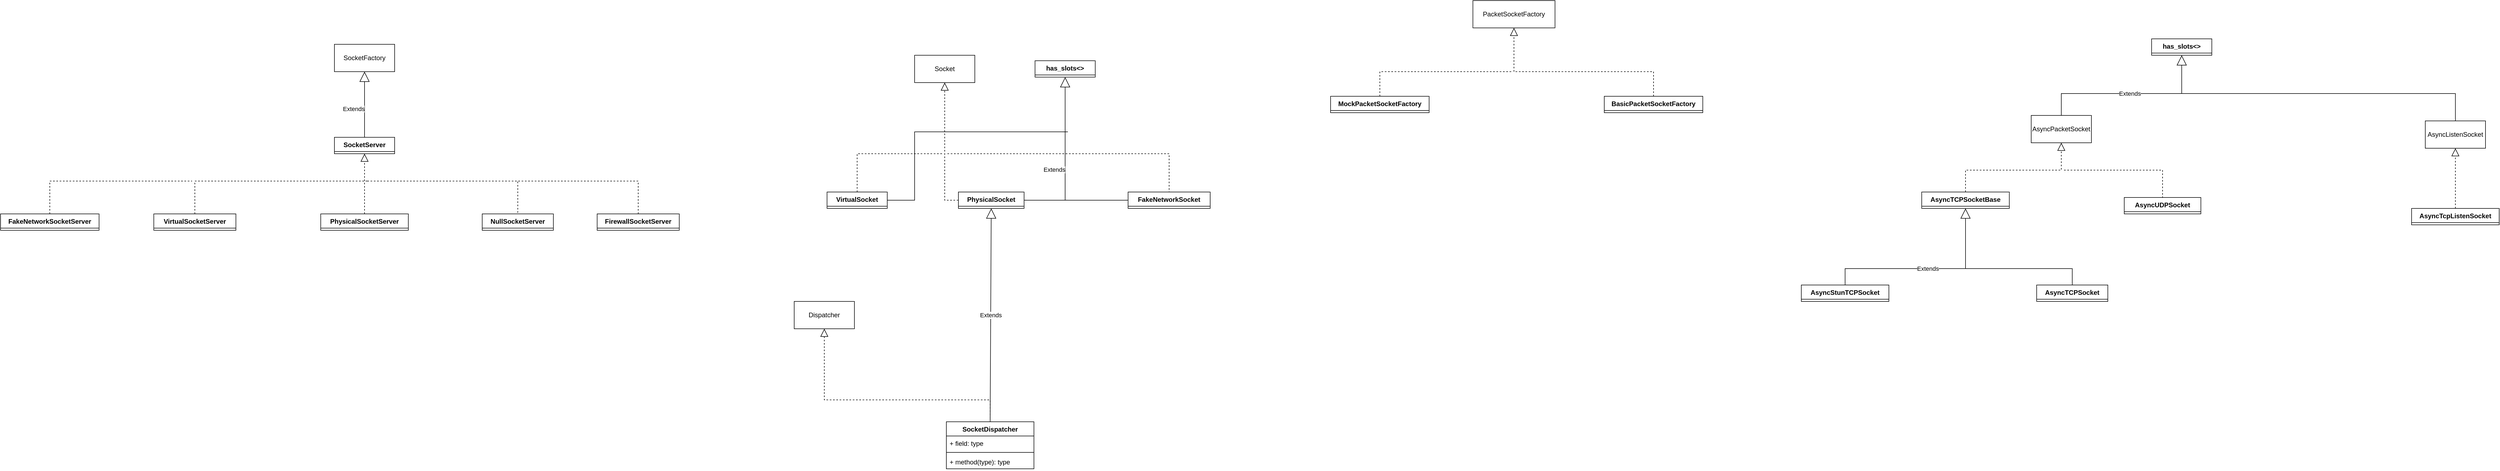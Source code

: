 <mxfile version="24.2.5" type="device" pages="9">
  <diagram name="SocketServer_Socket" id="jd1c2cUq3bG7Cxh6hRBN">
    <mxGraphModel dx="2861" dy="1436" grid="1" gridSize="10" guides="1" tooltips="1" connect="1" arrows="1" fold="1" page="1" pageScale="1" pageWidth="827" pageHeight="1169" math="0" shadow="0">
      <root>
        <mxCell id="0" />
        <mxCell id="1" parent="0" />
        <mxCell id="knSe_NSg5OL1sS_Nh9dw-2" value="SocketFactory" style="html=1;whiteSpace=wrap;" parent="1" vertex="1">
          <mxGeometry x="330" y="230" width="110" height="50" as="geometry" />
        </mxCell>
        <mxCell id="knSe_NSg5OL1sS_Nh9dw-3" value="SocketServer" style="swimlane;fontStyle=1;align=center;verticalAlign=top;childLayout=stackLayout;horizontal=1;startSize=26;horizontalStack=0;resizeParent=1;resizeParentMax=0;resizeLast=0;collapsible=1;marginBottom=0;whiteSpace=wrap;html=1;" parent="1" vertex="1" collapsed="1">
          <mxGeometry x="330" y="400" width="110" height="30" as="geometry">
            <mxRectangle x="235" y="388" width="300" height="110" as="alternateBounds" />
          </mxGeometry>
        </mxCell>
        <mxCell id="knSe_NSg5OL1sS_Nh9dw-4" value="+ field: type" style="text;strokeColor=none;fillColor=none;align=left;verticalAlign=top;spacingLeft=4;spacingRight=4;overflow=hidden;rotatable=0;points=[[0,0.5],[1,0.5]];portConstraint=eastwest;whiteSpace=wrap;html=1;" parent="knSe_NSg5OL1sS_Nh9dw-3" vertex="1">
          <mxGeometry y="26" width="300" height="26" as="geometry" />
        </mxCell>
        <mxCell id="knSe_NSg5OL1sS_Nh9dw-5" value="" style="line;strokeWidth=1;fillColor=none;align=left;verticalAlign=middle;spacingTop=-1;spacingLeft=3;spacingRight=3;rotatable=0;labelPosition=right;points=[];portConstraint=eastwest;strokeColor=inherit;" parent="knSe_NSg5OL1sS_Nh9dw-3" vertex="1">
          <mxGeometry y="52" width="300" height="8" as="geometry" />
        </mxCell>
        <mxCell id="knSe_NSg5OL1sS_Nh9dw-6" value="+ method1(type):CreateDefault&lt;div&gt;+ method2(type):Wait&lt;/div&gt;&lt;div&gt;&lt;div&gt;+&amp;nbsp;&lt;span style=&quot;background-color: initial;&quot;&gt;method3(type):WakeUp&lt;/span&gt;&lt;/div&gt;&lt;/div&gt;" style="text;strokeColor=none;fillColor=none;align=left;verticalAlign=top;spacingLeft=4;spacingRight=4;overflow=hidden;rotatable=0;points=[[0,0.5],[1,0.5]];portConstraint=eastwest;whiteSpace=wrap;html=1;" parent="knSe_NSg5OL1sS_Nh9dw-3" vertex="1">
          <mxGeometry y="60" width="300" height="50" as="geometry" />
        </mxCell>
        <mxCell id="knSe_NSg5OL1sS_Nh9dw-9" value="Extends" style="endArrow=block;endSize=16;endFill=0;html=1;rounded=0;entryX=0.5;entryY=1;entryDx=0;entryDy=0;exitX=0.5;exitY=0;exitDx=0;exitDy=0;" parent="1" source="knSe_NSg5OL1sS_Nh9dw-3" target="knSe_NSg5OL1sS_Nh9dw-2" edge="1">
          <mxGeometry x="-0.125" y="20" width="160" relative="1" as="geometry">
            <mxPoint x="340" y="360" as="sourcePoint" />
            <mxPoint x="500" y="360" as="targetPoint" />
            <mxPoint as="offset" />
          </mxGeometry>
        </mxCell>
        <mxCell id="knSe_NSg5OL1sS_Nh9dw-10" value="PhysicalSocketServer" style="swimlane;fontStyle=1;align=center;verticalAlign=top;childLayout=stackLayout;horizontal=1;startSize=26;horizontalStack=0;resizeParent=1;resizeParentMax=0;resizeLast=0;collapsible=1;marginBottom=0;whiteSpace=wrap;html=1;" parent="1" vertex="1" collapsed="1">
          <mxGeometry x="305" y="540" width="160" height="30" as="geometry">
            <mxRectangle x="280" y="542" width="210" height="86" as="alternateBounds" />
          </mxGeometry>
        </mxCell>
        <mxCell id="knSe_NSg5OL1sS_Nh9dw-11" value="+ field: type" style="text;strokeColor=none;fillColor=none;align=left;verticalAlign=top;spacingLeft=4;spacingRight=4;overflow=hidden;rotatable=0;points=[[0,0.5],[1,0.5]];portConstraint=eastwest;whiteSpace=wrap;html=1;" parent="knSe_NSg5OL1sS_Nh9dw-10" vertex="1">
          <mxGeometry y="26" width="210" height="26" as="geometry" />
        </mxCell>
        <mxCell id="knSe_NSg5OL1sS_Nh9dw-12" value="" style="line;strokeWidth=1;fillColor=none;align=left;verticalAlign=middle;spacingTop=-1;spacingLeft=3;spacingRight=3;rotatable=0;labelPosition=right;points=[];portConstraint=eastwest;strokeColor=inherit;" parent="knSe_NSg5OL1sS_Nh9dw-10" vertex="1">
          <mxGeometry y="52" width="210" height="8" as="geometry" />
        </mxCell>
        <mxCell id="knSe_NSg5OL1sS_Nh9dw-13" value="+ method(type):&amp;nbsp;CreateSocket" style="text;strokeColor=none;fillColor=none;align=left;verticalAlign=top;spacingLeft=4;spacingRight=4;overflow=hidden;rotatable=0;points=[[0,0.5],[1,0.5]];portConstraint=eastwest;whiteSpace=wrap;html=1;" parent="knSe_NSg5OL1sS_Nh9dw-10" vertex="1">
          <mxGeometry y="60" width="210" height="26" as="geometry" />
        </mxCell>
        <mxCell id="knSe_NSg5OL1sS_Nh9dw-17" value="PhysicalSocket" style="swimlane;fontStyle=1;align=center;verticalAlign=top;childLayout=stackLayout;horizontal=1;startSize=26;horizontalStack=0;resizeParent=1;resizeParentMax=0;resizeLast=0;collapsible=1;marginBottom=0;whiteSpace=wrap;html=1;" parent="1" vertex="1" collapsed="1">
          <mxGeometry x="1470" y="500" width="120" height="30" as="geometry">
            <mxRectangle x="1450" y="420" width="160" height="86" as="alternateBounds" />
          </mxGeometry>
        </mxCell>
        <mxCell id="knSe_NSg5OL1sS_Nh9dw-18" value="+ field: type" style="text;strokeColor=none;fillColor=none;align=left;verticalAlign=top;spacingLeft=4;spacingRight=4;overflow=hidden;rotatable=0;points=[[0,0.5],[1,0.5]];portConstraint=eastwest;whiteSpace=wrap;html=1;" parent="knSe_NSg5OL1sS_Nh9dw-17" vertex="1">
          <mxGeometry y="26" width="160" height="26" as="geometry" />
        </mxCell>
        <mxCell id="knSe_NSg5OL1sS_Nh9dw-19" value="" style="line;strokeWidth=1;fillColor=none;align=left;verticalAlign=middle;spacingTop=-1;spacingLeft=3;spacingRight=3;rotatable=0;labelPosition=right;points=[];portConstraint=eastwest;strokeColor=inherit;" parent="knSe_NSg5OL1sS_Nh9dw-17" vertex="1">
          <mxGeometry y="52" width="160" height="8" as="geometry" />
        </mxCell>
        <mxCell id="knSe_NSg5OL1sS_Nh9dw-20" value="+ method(type): type" style="text;strokeColor=none;fillColor=none;align=left;verticalAlign=top;spacingLeft=4;spacingRight=4;overflow=hidden;rotatable=0;points=[[0,0.5],[1,0.5]];portConstraint=eastwest;whiteSpace=wrap;html=1;" parent="knSe_NSg5OL1sS_Nh9dw-17" vertex="1">
          <mxGeometry y="60" width="160" height="26" as="geometry" />
        </mxCell>
        <mxCell id="knSe_NSg5OL1sS_Nh9dw-21" value="Socket" style="html=1;whiteSpace=wrap;" parent="1" vertex="1">
          <mxGeometry x="1390" y="250" width="110" height="50" as="geometry" />
        </mxCell>
        <mxCell id="knSe_NSg5OL1sS_Nh9dw-23" value="has_slots&amp;lt;&amp;gt;" style="swimlane;fontStyle=1;align=center;verticalAlign=top;childLayout=stackLayout;horizontal=1;startSize=26;horizontalStack=0;resizeParent=1;resizeParentMax=0;resizeLast=0;collapsible=1;marginBottom=0;whiteSpace=wrap;html=1;" parent="1" vertex="1" collapsed="1">
          <mxGeometry x="1610" y="260" width="110" height="30" as="geometry">
            <mxRectangle x="885" y="220" width="160" height="86" as="alternateBounds" />
          </mxGeometry>
        </mxCell>
        <mxCell id="knSe_NSg5OL1sS_Nh9dw-24" value="+ field: type" style="text;strokeColor=none;fillColor=none;align=left;verticalAlign=top;spacingLeft=4;spacingRight=4;overflow=hidden;rotatable=0;points=[[0,0.5],[1,0.5]];portConstraint=eastwest;whiteSpace=wrap;html=1;" parent="knSe_NSg5OL1sS_Nh9dw-23" vertex="1">
          <mxGeometry y="26" width="160" height="26" as="geometry" />
        </mxCell>
        <mxCell id="knSe_NSg5OL1sS_Nh9dw-25" value="" style="line;strokeWidth=1;fillColor=none;align=left;verticalAlign=middle;spacingTop=-1;spacingLeft=3;spacingRight=3;rotatable=0;labelPosition=right;points=[];portConstraint=eastwest;strokeColor=inherit;" parent="knSe_NSg5OL1sS_Nh9dw-23" vertex="1">
          <mxGeometry y="52" width="160" height="8" as="geometry" />
        </mxCell>
        <mxCell id="knSe_NSg5OL1sS_Nh9dw-26" value="+ method(type): type" style="text;strokeColor=none;fillColor=none;align=left;verticalAlign=top;spacingLeft=4;spacingRight=4;overflow=hidden;rotatable=0;points=[[0,0.5],[1,0.5]];portConstraint=eastwest;whiteSpace=wrap;html=1;" parent="knSe_NSg5OL1sS_Nh9dw-23" vertex="1">
          <mxGeometry y="60" width="160" height="26" as="geometry" />
        </mxCell>
        <mxCell id="knSe_NSg5OL1sS_Nh9dw-29" value="Extends" style="endArrow=block;endSize=16;endFill=0;html=1;rounded=0;entryX=0.5;entryY=1;entryDx=0;entryDy=0;exitX=1;exitY=0.5;exitDx=0;exitDy=0;" parent="1" source="knSe_NSg5OL1sS_Nh9dw-17" target="knSe_NSg5OL1sS_Nh9dw-23" edge="1">
          <mxGeometry x="-0.125" y="20" width="160" relative="1" as="geometry">
            <mxPoint x="1601" y="390" as="sourcePoint" />
            <mxPoint x="1600" y="290" as="targetPoint" />
            <mxPoint as="offset" />
            <Array as="points">
              <mxPoint x="1665" y="515" />
              <mxPoint x="1665" y="380" />
            </Array>
          </mxGeometry>
        </mxCell>
        <mxCell id="knSe_NSg5OL1sS_Nh9dw-30" value="" style="endArrow=block;dashed=1;endFill=0;endSize=12;html=1;rounded=0;entryX=0.5;entryY=1;entryDx=0;entryDy=0;exitX=0;exitY=0.5;exitDx=0;exitDy=0;" parent="1" source="knSe_NSg5OL1sS_Nh9dw-17" target="knSe_NSg5OL1sS_Nh9dw-21" edge="1">
          <mxGeometry width="160" relative="1" as="geometry">
            <mxPoint x="1530" y="420" as="sourcePoint" />
            <mxPoint x="1470" y="340" as="targetPoint" />
            <Array as="points">
              <mxPoint x="1445" y="515" />
              <mxPoint x="1445" y="370" />
            </Array>
          </mxGeometry>
        </mxCell>
        <mxCell id="knSe_NSg5OL1sS_Nh9dw-31" value="" style="endArrow=block;dashed=1;endFill=0;endSize=12;html=1;rounded=0;exitX=0.5;exitY=0;exitDx=0;exitDy=0;entryX=0.5;entryY=1;entryDx=0;entryDy=0;" parent="1" source="knSe_NSg5OL1sS_Nh9dw-10" target="knSe_NSg5OL1sS_Nh9dw-3" edge="1">
          <mxGeometry width="160" relative="1" as="geometry">
            <mxPoint x="290" y="520" as="sourcePoint" />
            <mxPoint x="410" y="440" as="targetPoint" />
          </mxGeometry>
        </mxCell>
        <mxCell id="knSe_NSg5OL1sS_Nh9dw-32" value="SocketDispatcher" style="swimlane;fontStyle=1;align=center;verticalAlign=top;childLayout=stackLayout;horizontal=1;startSize=26;horizontalStack=0;resizeParent=1;resizeParentMax=0;resizeLast=0;collapsible=1;marginBottom=0;whiteSpace=wrap;html=1;" parent="1" vertex="1">
          <mxGeometry x="1448" y="920" width="160" height="86" as="geometry" />
        </mxCell>
        <mxCell id="knSe_NSg5OL1sS_Nh9dw-33" value="+ field: type" style="text;strokeColor=none;fillColor=none;align=left;verticalAlign=top;spacingLeft=4;spacingRight=4;overflow=hidden;rotatable=0;points=[[0,0.5],[1,0.5]];portConstraint=eastwest;whiteSpace=wrap;html=1;" parent="knSe_NSg5OL1sS_Nh9dw-32" vertex="1">
          <mxGeometry y="26" width="160" height="26" as="geometry" />
        </mxCell>
        <mxCell id="knSe_NSg5OL1sS_Nh9dw-34" value="" style="line;strokeWidth=1;fillColor=none;align=left;verticalAlign=middle;spacingTop=-1;spacingLeft=3;spacingRight=3;rotatable=0;labelPosition=right;points=[];portConstraint=eastwest;strokeColor=inherit;" parent="knSe_NSg5OL1sS_Nh9dw-32" vertex="1">
          <mxGeometry y="52" width="160" height="8" as="geometry" />
        </mxCell>
        <mxCell id="knSe_NSg5OL1sS_Nh9dw-35" value="+ method(type): type" style="text;strokeColor=none;fillColor=none;align=left;verticalAlign=top;spacingLeft=4;spacingRight=4;overflow=hidden;rotatable=0;points=[[0,0.5],[1,0.5]];portConstraint=eastwest;whiteSpace=wrap;html=1;" parent="knSe_NSg5OL1sS_Nh9dw-32" vertex="1">
          <mxGeometry y="60" width="160" height="26" as="geometry" />
        </mxCell>
        <mxCell id="knSe_NSg5OL1sS_Nh9dw-36" value="Extends" style="endArrow=block;endSize=16;endFill=0;html=1;rounded=0;entryX=0.5;entryY=1;entryDx=0;entryDy=0;exitX=0.5;exitY=0;exitDx=0;exitDy=0;" parent="1" source="knSe_NSg5OL1sS_Nh9dw-32" target="knSe_NSg5OL1sS_Nh9dw-17" edge="1">
          <mxGeometry width="160" relative="1" as="geometry">
            <mxPoint x="1534.5" y="950" as="sourcePoint" />
            <mxPoint x="1534.5" y="550" as="targetPoint" />
          </mxGeometry>
        </mxCell>
        <mxCell id="knSe_NSg5OL1sS_Nh9dw-37" value="Dispatcher" style="html=1;whiteSpace=wrap;" parent="1" vertex="1">
          <mxGeometry x="1170" y="700" width="110" height="50" as="geometry" />
        </mxCell>
        <mxCell id="knSe_NSg5OL1sS_Nh9dw-38" value="" style="endArrow=block;dashed=1;endFill=0;endSize=12;html=1;rounded=0;entryX=0.5;entryY=1;entryDx=0;entryDy=0;exitX=0.5;exitY=0;exitDx=0;exitDy=0;" parent="1" source="knSe_NSg5OL1sS_Nh9dw-32" target="knSe_NSg5OL1sS_Nh9dw-37" edge="1">
          <mxGeometry width="160" relative="1" as="geometry">
            <mxPoint x="1210" y="600" as="sourcePoint" />
            <mxPoint x="1370" y="600" as="targetPoint" />
            <Array as="points">
              <mxPoint x="1528" y="880" />
              <mxPoint x="1225" y="880" />
            </Array>
          </mxGeometry>
        </mxCell>
        <mxCell id="knSe_NSg5OL1sS_Nh9dw-39" value="NullSocketServer" style="swimlane;fontStyle=1;align=center;verticalAlign=top;childLayout=stackLayout;horizontal=1;startSize=26;horizontalStack=0;resizeParent=1;resizeParentMax=0;resizeLast=0;collapsible=1;marginBottom=0;whiteSpace=wrap;html=1;" parent="1" vertex="1" collapsed="1">
          <mxGeometry x="600" y="540" width="130" height="30" as="geometry">
            <mxRectangle x="600" y="530" width="160" height="86" as="alternateBounds" />
          </mxGeometry>
        </mxCell>
        <mxCell id="knSe_NSg5OL1sS_Nh9dw-40" value="+ field: type" style="text;strokeColor=none;fillColor=none;align=left;verticalAlign=top;spacingLeft=4;spacingRight=4;overflow=hidden;rotatable=0;points=[[0,0.5],[1,0.5]];portConstraint=eastwest;whiteSpace=wrap;html=1;" parent="knSe_NSg5OL1sS_Nh9dw-39" vertex="1">
          <mxGeometry y="26" width="160" height="26" as="geometry" />
        </mxCell>
        <mxCell id="knSe_NSg5OL1sS_Nh9dw-41" value="" style="line;strokeWidth=1;fillColor=none;align=left;verticalAlign=middle;spacingTop=-1;spacingLeft=3;spacingRight=3;rotatable=0;labelPosition=right;points=[];portConstraint=eastwest;strokeColor=inherit;" parent="knSe_NSg5OL1sS_Nh9dw-39" vertex="1">
          <mxGeometry y="52" width="160" height="8" as="geometry" />
        </mxCell>
        <mxCell id="knSe_NSg5OL1sS_Nh9dw-42" value="+ method(type): type" style="text;strokeColor=none;fillColor=none;align=left;verticalAlign=top;spacingLeft=4;spacingRight=4;overflow=hidden;rotatable=0;points=[[0,0.5],[1,0.5]];portConstraint=eastwest;whiteSpace=wrap;html=1;" parent="knSe_NSg5OL1sS_Nh9dw-39" vertex="1">
          <mxGeometry y="60" width="160" height="26" as="geometry" />
        </mxCell>
        <mxCell id="knSe_NSg5OL1sS_Nh9dw-45" value="" style="endArrow=none;dashed=1;html=1;rounded=0;entryX=0.5;entryY=0;entryDx=0;entryDy=0;" parent="1" target="knSe_NSg5OL1sS_Nh9dw-39" edge="1">
          <mxGeometry width="50" height="50" relative="1" as="geometry">
            <mxPoint x="390" y="480" as="sourcePoint" />
            <mxPoint x="670" y="480" as="targetPoint" />
            <Array as="points">
              <mxPoint x="665" y="480" />
            </Array>
          </mxGeometry>
        </mxCell>
        <mxCell id="knSe_NSg5OL1sS_Nh9dw-46" value="VirtualSocketServer" style="swimlane;fontStyle=1;align=center;verticalAlign=top;childLayout=stackLayout;horizontal=1;startSize=26;horizontalStack=0;resizeParent=1;resizeParentMax=0;resizeLast=0;collapsible=1;marginBottom=0;whiteSpace=wrap;html=1;" parent="1" vertex="1" collapsed="1">
          <mxGeometry y="540" width="150" height="30" as="geometry">
            <mxRectangle x="20" y="530" width="160" height="86" as="alternateBounds" />
          </mxGeometry>
        </mxCell>
        <mxCell id="knSe_NSg5OL1sS_Nh9dw-47" value="+ field: type" style="text;strokeColor=none;fillColor=none;align=left;verticalAlign=top;spacingLeft=4;spacingRight=4;overflow=hidden;rotatable=0;points=[[0,0.5],[1,0.5]];portConstraint=eastwest;whiteSpace=wrap;html=1;" parent="knSe_NSg5OL1sS_Nh9dw-46" vertex="1">
          <mxGeometry y="26" width="160" height="26" as="geometry" />
        </mxCell>
        <mxCell id="knSe_NSg5OL1sS_Nh9dw-48" value="" style="line;strokeWidth=1;fillColor=none;align=left;verticalAlign=middle;spacingTop=-1;spacingLeft=3;spacingRight=3;rotatable=0;labelPosition=right;points=[];portConstraint=eastwest;strokeColor=inherit;" parent="knSe_NSg5OL1sS_Nh9dw-46" vertex="1">
          <mxGeometry y="52" width="160" height="8" as="geometry" />
        </mxCell>
        <mxCell id="knSe_NSg5OL1sS_Nh9dw-49" value="+ method(type): type" style="text;strokeColor=none;fillColor=none;align=left;verticalAlign=top;spacingLeft=4;spacingRight=4;overflow=hidden;rotatable=0;points=[[0,0.5],[1,0.5]];portConstraint=eastwest;whiteSpace=wrap;html=1;" parent="knSe_NSg5OL1sS_Nh9dw-46" vertex="1">
          <mxGeometry y="60" width="160" height="26" as="geometry" />
        </mxCell>
        <mxCell id="knSe_NSg5OL1sS_Nh9dw-50" value="" style="endArrow=none;dashed=1;html=1;rounded=0;exitX=0.5;exitY=0;exitDx=0;exitDy=0;" parent="1" source="knSe_NSg5OL1sS_Nh9dw-46" edge="1">
          <mxGeometry width="50" height="50" relative="1" as="geometry">
            <mxPoint x="80" y="510" as="sourcePoint" />
            <mxPoint x="390" y="480" as="targetPoint" />
            <Array as="points">
              <mxPoint x="75" y="480" />
            </Array>
          </mxGeometry>
        </mxCell>
        <mxCell id="knSe_NSg5OL1sS_Nh9dw-51" value="VirtualSocket" style="swimlane;fontStyle=1;align=center;verticalAlign=top;childLayout=stackLayout;horizontal=1;startSize=26;horizontalStack=0;resizeParent=1;resizeParentMax=0;resizeLast=0;collapsible=1;marginBottom=0;whiteSpace=wrap;html=1;" parent="1" vertex="1" collapsed="1">
          <mxGeometry x="1230" y="500" width="110" height="30" as="geometry">
            <mxRectangle x="1180" y="420" width="160" height="86" as="alternateBounds" />
          </mxGeometry>
        </mxCell>
        <mxCell id="knSe_NSg5OL1sS_Nh9dw-52" value="+ field: type" style="text;strokeColor=none;fillColor=none;align=left;verticalAlign=top;spacingLeft=4;spacingRight=4;overflow=hidden;rotatable=0;points=[[0,0.5],[1,0.5]];portConstraint=eastwest;whiteSpace=wrap;html=1;" parent="knSe_NSg5OL1sS_Nh9dw-51" vertex="1">
          <mxGeometry y="26" width="160" height="26" as="geometry" />
        </mxCell>
        <mxCell id="knSe_NSg5OL1sS_Nh9dw-53" value="" style="line;strokeWidth=1;fillColor=none;align=left;verticalAlign=middle;spacingTop=-1;spacingLeft=3;spacingRight=3;rotatable=0;labelPosition=right;points=[];portConstraint=eastwest;strokeColor=inherit;" parent="knSe_NSg5OL1sS_Nh9dw-51" vertex="1">
          <mxGeometry y="52" width="160" height="8" as="geometry" />
        </mxCell>
        <mxCell id="knSe_NSg5OL1sS_Nh9dw-54" value="+ method(type): type" style="text;strokeColor=none;fillColor=none;align=left;verticalAlign=top;spacingLeft=4;spacingRight=4;overflow=hidden;rotatable=0;points=[[0,0.5],[1,0.5]];portConstraint=eastwest;whiteSpace=wrap;html=1;" parent="knSe_NSg5OL1sS_Nh9dw-51" vertex="1">
          <mxGeometry y="60" width="160" height="26" as="geometry" />
        </mxCell>
        <mxCell id="knSe_NSg5OL1sS_Nh9dw-55" value="FirewallSocketServer" style="swimlane;fontStyle=1;align=center;verticalAlign=top;childLayout=stackLayout;horizontal=1;startSize=26;horizontalStack=0;resizeParent=1;resizeParentMax=0;resizeLast=0;collapsible=1;marginBottom=0;whiteSpace=wrap;html=1;" parent="1" vertex="1" collapsed="1">
          <mxGeometry x="810" y="540" width="150" height="30" as="geometry">
            <mxRectangle x="800" y="540" width="160" height="86" as="alternateBounds" />
          </mxGeometry>
        </mxCell>
        <mxCell id="knSe_NSg5OL1sS_Nh9dw-56" value="+ field: type" style="text;strokeColor=none;fillColor=none;align=left;verticalAlign=top;spacingLeft=4;spacingRight=4;overflow=hidden;rotatable=0;points=[[0,0.5],[1,0.5]];portConstraint=eastwest;whiteSpace=wrap;html=1;" parent="knSe_NSg5OL1sS_Nh9dw-55" vertex="1">
          <mxGeometry y="26" width="160" height="26" as="geometry" />
        </mxCell>
        <mxCell id="knSe_NSg5OL1sS_Nh9dw-57" value="" style="line;strokeWidth=1;fillColor=none;align=left;verticalAlign=middle;spacingTop=-1;spacingLeft=3;spacingRight=3;rotatable=0;labelPosition=right;points=[];portConstraint=eastwest;strokeColor=inherit;" parent="knSe_NSg5OL1sS_Nh9dw-55" vertex="1">
          <mxGeometry y="52" width="160" height="8" as="geometry" />
        </mxCell>
        <mxCell id="knSe_NSg5OL1sS_Nh9dw-58" value="+ method(type): type" style="text;strokeColor=none;fillColor=none;align=left;verticalAlign=top;spacingLeft=4;spacingRight=4;overflow=hidden;rotatable=0;points=[[0,0.5],[1,0.5]];portConstraint=eastwest;whiteSpace=wrap;html=1;" parent="knSe_NSg5OL1sS_Nh9dw-55" vertex="1">
          <mxGeometry y="60" width="160" height="26" as="geometry" />
        </mxCell>
        <mxCell id="knSe_NSg5OL1sS_Nh9dw-59" value="" style="endArrow=none;dashed=1;html=1;rounded=0;entryX=0.5;entryY=0;entryDx=0;entryDy=0;" parent="1" target="knSe_NSg5OL1sS_Nh9dw-55" edge="1">
          <mxGeometry width="50" height="50" relative="1" as="geometry">
            <mxPoint x="660" y="480" as="sourcePoint" />
            <mxPoint x="880" y="480" as="targetPoint" />
            <Array as="points">
              <mxPoint x="885" y="480" />
            </Array>
          </mxGeometry>
        </mxCell>
        <mxCell id="knSe_NSg5OL1sS_Nh9dw-60" value="FakeNetworkSocketServer" style="swimlane;fontStyle=1;align=center;verticalAlign=top;childLayout=stackLayout;horizontal=1;startSize=26;horizontalStack=0;resizeParent=1;resizeParentMax=0;resizeLast=0;collapsible=1;marginBottom=0;whiteSpace=wrap;html=1;" parent="1" vertex="1" collapsed="1">
          <mxGeometry x="-280" y="540" width="180" height="30" as="geometry">
            <mxRectangle x="-280" y="520" width="160" height="86" as="alternateBounds" />
          </mxGeometry>
        </mxCell>
        <mxCell id="knSe_NSg5OL1sS_Nh9dw-61" value="+ field: type" style="text;strokeColor=none;fillColor=none;align=left;verticalAlign=top;spacingLeft=4;spacingRight=4;overflow=hidden;rotatable=0;points=[[0,0.5],[1,0.5]];portConstraint=eastwest;whiteSpace=wrap;html=1;" parent="knSe_NSg5OL1sS_Nh9dw-60" vertex="1">
          <mxGeometry y="26" width="160" height="26" as="geometry" />
        </mxCell>
        <mxCell id="knSe_NSg5OL1sS_Nh9dw-62" value="" style="line;strokeWidth=1;fillColor=none;align=left;verticalAlign=middle;spacingTop=-1;spacingLeft=3;spacingRight=3;rotatable=0;labelPosition=right;points=[];portConstraint=eastwest;strokeColor=inherit;" parent="knSe_NSg5OL1sS_Nh9dw-60" vertex="1">
          <mxGeometry y="52" width="160" height="8" as="geometry" />
        </mxCell>
        <mxCell id="knSe_NSg5OL1sS_Nh9dw-63" value="+ method(type): type" style="text;strokeColor=none;fillColor=none;align=left;verticalAlign=top;spacingLeft=4;spacingRight=4;overflow=hidden;rotatable=0;points=[[0,0.5],[1,0.5]];portConstraint=eastwest;whiteSpace=wrap;html=1;" parent="knSe_NSg5OL1sS_Nh9dw-60" vertex="1">
          <mxGeometry y="60" width="160" height="26" as="geometry" />
        </mxCell>
        <mxCell id="knSe_NSg5OL1sS_Nh9dw-64" value="FakeNetworkSocket" style="swimlane;fontStyle=1;align=center;verticalAlign=top;childLayout=stackLayout;horizontal=1;startSize=26;horizontalStack=0;resizeParent=1;resizeParentMax=0;resizeLast=0;collapsible=1;marginBottom=0;whiteSpace=wrap;html=1;" parent="1" vertex="1" collapsed="1">
          <mxGeometry x="1780" y="500" width="150" height="30" as="geometry">
            <mxRectangle x="-230" y="660" width="160" height="86" as="alternateBounds" />
          </mxGeometry>
        </mxCell>
        <mxCell id="knSe_NSg5OL1sS_Nh9dw-65" value="+ field: type" style="text;strokeColor=none;fillColor=none;align=left;verticalAlign=top;spacingLeft=4;spacingRight=4;overflow=hidden;rotatable=0;points=[[0,0.5],[1,0.5]];portConstraint=eastwest;whiteSpace=wrap;html=1;" parent="knSe_NSg5OL1sS_Nh9dw-64" vertex="1">
          <mxGeometry y="26" width="160" height="26" as="geometry" />
        </mxCell>
        <mxCell id="knSe_NSg5OL1sS_Nh9dw-66" value="" style="line;strokeWidth=1;fillColor=none;align=left;verticalAlign=middle;spacingTop=-1;spacingLeft=3;spacingRight=3;rotatable=0;labelPosition=right;points=[];portConstraint=eastwest;strokeColor=inherit;" parent="knSe_NSg5OL1sS_Nh9dw-64" vertex="1">
          <mxGeometry y="52" width="160" height="8" as="geometry" />
        </mxCell>
        <mxCell id="knSe_NSg5OL1sS_Nh9dw-67" value="+ method(type): type" style="text;strokeColor=none;fillColor=none;align=left;verticalAlign=top;spacingLeft=4;spacingRight=4;overflow=hidden;rotatable=0;points=[[0,0.5],[1,0.5]];portConstraint=eastwest;whiteSpace=wrap;html=1;" parent="knSe_NSg5OL1sS_Nh9dw-64" vertex="1">
          <mxGeometry y="60" width="160" height="26" as="geometry" />
        </mxCell>
        <mxCell id="knSe_NSg5OL1sS_Nh9dw-68" value="" style="endArrow=none;dashed=1;html=1;rounded=0;exitX=0.5;exitY=0;exitDx=0;exitDy=0;" parent="1" source="knSe_NSg5OL1sS_Nh9dw-60" edge="1">
          <mxGeometry width="50" height="50" relative="1" as="geometry">
            <mxPoint x="90" y="620" as="sourcePoint" />
            <mxPoint x="70" y="480" as="targetPoint" />
            <Array as="points">
              <mxPoint x="-190" y="480" />
            </Array>
          </mxGeometry>
        </mxCell>
        <mxCell id="knSe_NSg5OL1sS_Nh9dw-69" value="" style="endArrow=none;dashed=1;html=1;rounded=0;exitX=0.5;exitY=0;exitDx=0;exitDy=0;" parent="1" source="knSe_NSg5OL1sS_Nh9dw-51" edge="1">
          <mxGeometry width="50" height="50" relative="1" as="geometry">
            <mxPoint x="1290" y="470" as="sourcePoint" />
            <mxPoint x="1440" y="430" as="targetPoint" />
            <Array as="points">
              <mxPoint x="1285" y="430" />
            </Array>
          </mxGeometry>
        </mxCell>
        <mxCell id="knSe_NSg5OL1sS_Nh9dw-70" value="" style="endArrow=none;dashed=1;html=1;rounded=0;entryX=0.5;entryY=0;entryDx=0;entryDy=0;" parent="1" target="knSe_NSg5OL1sS_Nh9dw-64" edge="1">
          <mxGeometry width="50" height="50" relative="1" as="geometry">
            <mxPoint x="1450" y="430" as="sourcePoint" />
            <mxPoint x="1800" y="370" as="targetPoint" />
            <Array as="points">
              <mxPoint x="1450" y="430" />
              <mxPoint x="1855" y="430" />
            </Array>
          </mxGeometry>
        </mxCell>
        <mxCell id="knSe_NSg5OL1sS_Nh9dw-71" value="" style="endArrow=none;html=1;rounded=0;exitX=1;exitY=0.5;exitDx=0;exitDy=0;" parent="1" source="knSe_NSg5OL1sS_Nh9dw-51" edge="1">
          <mxGeometry width="50" height="50" relative="1" as="geometry">
            <mxPoint x="1350" y="500" as="sourcePoint" />
            <mxPoint x="1670" y="390" as="targetPoint" />
            <Array as="points">
              <mxPoint x="1390" y="515" />
              <mxPoint x="1390" y="390" />
            </Array>
          </mxGeometry>
        </mxCell>
        <mxCell id="knSe_NSg5OL1sS_Nh9dw-72" value="" style="endArrow=none;html=1;rounded=0;entryX=0;entryY=0.5;entryDx=0;entryDy=0;" parent="1" target="knSe_NSg5OL1sS_Nh9dw-64" edge="1">
          <mxGeometry width="50" height="50" relative="1" as="geometry">
            <mxPoint x="1660" y="515" as="sourcePoint" />
            <mxPoint x="1930" y="370" as="targetPoint" />
          </mxGeometry>
        </mxCell>
        <mxCell id="knSe_NSg5OL1sS_Nh9dw-73" value="AsyncPacketSocket" style="html=1;whiteSpace=wrap;" parent="1" vertex="1">
          <mxGeometry x="3430" y="360" width="110" height="50" as="geometry" />
        </mxCell>
        <mxCell id="knSe_NSg5OL1sS_Nh9dw-74" value="AsyncListenSocket" style="html=1;whiteSpace=wrap;" parent="1" vertex="1">
          <mxGeometry x="4150" y="370" width="110" height="50" as="geometry" />
        </mxCell>
        <mxCell id="knSe_NSg5OL1sS_Nh9dw-75" value="has_slots&amp;lt;&amp;gt;" style="swimlane;fontStyle=1;align=center;verticalAlign=top;childLayout=stackLayout;horizontal=1;startSize=26;horizontalStack=0;resizeParent=1;resizeParentMax=0;resizeLast=0;collapsible=1;marginBottom=0;whiteSpace=wrap;html=1;" parent="1" vertex="1" collapsed="1">
          <mxGeometry x="3650" y="220" width="110" height="30" as="geometry">
            <mxRectangle x="885" y="220" width="160" height="86" as="alternateBounds" />
          </mxGeometry>
        </mxCell>
        <mxCell id="knSe_NSg5OL1sS_Nh9dw-76" value="+ field: type" style="text;strokeColor=none;fillColor=none;align=left;verticalAlign=top;spacingLeft=4;spacingRight=4;overflow=hidden;rotatable=0;points=[[0,0.5],[1,0.5]];portConstraint=eastwest;whiteSpace=wrap;html=1;" parent="knSe_NSg5OL1sS_Nh9dw-75" vertex="1">
          <mxGeometry y="26" width="160" height="26" as="geometry" />
        </mxCell>
        <mxCell id="knSe_NSg5OL1sS_Nh9dw-77" value="" style="line;strokeWidth=1;fillColor=none;align=left;verticalAlign=middle;spacingTop=-1;spacingLeft=3;spacingRight=3;rotatable=0;labelPosition=right;points=[];portConstraint=eastwest;strokeColor=inherit;" parent="knSe_NSg5OL1sS_Nh9dw-75" vertex="1">
          <mxGeometry y="52" width="160" height="8" as="geometry" />
        </mxCell>
        <mxCell id="knSe_NSg5OL1sS_Nh9dw-78" value="+ method(type): type" style="text;strokeColor=none;fillColor=none;align=left;verticalAlign=top;spacingLeft=4;spacingRight=4;overflow=hidden;rotatable=0;points=[[0,0.5],[1,0.5]];portConstraint=eastwest;whiteSpace=wrap;html=1;" parent="knSe_NSg5OL1sS_Nh9dw-75" vertex="1">
          <mxGeometry y="60" width="160" height="26" as="geometry" />
        </mxCell>
        <mxCell id="knSe_NSg5OL1sS_Nh9dw-79" value="Extends" style="endArrow=block;endSize=16;endFill=0;html=1;rounded=0;entryX=0.5;entryY=1;entryDx=0;entryDy=0;exitX=0.5;exitY=0;exitDx=0;exitDy=0;" parent="1" source="knSe_NSg5OL1sS_Nh9dw-73" target="knSe_NSg5OL1sS_Nh9dw-75" edge="1">
          <mxGeometry width="160" relative="1" as="geometry">
            <mxPoint x="3610" y="330" as="sourcePoint" />
            <mxPoint x="3770" y="330" as="targetPoint" />
            <Array as="points">
              <mxPoint x="3485" y="320" />
              <mxPoint x="3705" y="320" />
            </Array>
          </mxGeometry>
        </mxCell>
        <mxCell id="knSe_NSg5OL1sS_Nh9dw-80" value="" style="endArrow=none;html=1;rounded=0;entryX=0.5;entryY=0;entryDx=0;entryDy=0;" parent="1" target="knSe_NSg5OL1sS_Nh9dw-74" edge="1">
          <mxGeometry width="50" height="50" relative="1" as="geometry">
            <mxPoint x="3700" y="320" as="sourcePoint" />
            <mxPoint x="3850" y="260" as="targetPoint" />
            <Array as="points">
              <mxPoint x="4205" y="320" />
            </Array>
          </mxGeometry>
        </mxCell>
        <mxCell id="knSe_NSg5OL1sS_Nh9dw-81" value="AsyncTCPSocketBase" style="swimlane;fontStyle=1;align=center;verticalAlign=top;childLayout=stackLayout;horizontal=1;startSize=26;horizontalStack=0;resizeParent=1;resizeParentMax=0;resizeLast=0;collapsible=1;marginBottom=0;whiteSpace=wrap;html=1;" parent="1" vertex="1" collapsed="1">
          <mxGeometry x="3230" y="500" width="160" height="30" as="geometry">
            <mxRectangle x="3230" y="500" width="160" height="86" as="alternateBounds" />
          </mxGeometry>
        </mxCell>
        <mxCell id="knSe_NSg5OL1sS_Nh9dw-82" value="+ field: Socket" style="text;strokeColor=none;fillColor=none;align=left;verticalAlign=top;spacingLeft=4;spacingRight=4;overflow=hidden;rotatable=0;points=[[0,0.5],[1,0.5]];portConstraint=eastwest;whiteSpace=wrap;html=1;" parent="knSe_NSg5OL1sS_Nh9dw-81" vertex="1">
          <mxGeometry y="26" width="160" height="26" as="geometry" />
        </mxCell>
        <mxCell id="knSe_NSg5OL1sS_Nh9dw-83" value="" style="line;strokeWidth=1;fillColor=none;align=left;verticalAlign=middle;spacingTop=-1;spacingLeft=3;spacingRight=3;rotatable=0;labelPosition=right;points=[];portConstraint=eastwest;strokeColor=inherit;" parent="knSe_NSg5OL1sS_Nh9dw-81" vertex="1">
          <mxGeometry y="52" width="160" height="8" as="geometry" />
        </mxCell>
        <mxCell id="knSe_NSg5OL1sS_Nh9dw-84" value="+ method(type): type" style="text;strokeColor=none;fillColor=none;align=left;verticalAlign=top;spacingLeft=4;spacingRight=4;overflow=hidden;rotatable=0;points=[[0,0.5],[1,0.5]];portConstraint=eastwest;whiteSpace=wrap;html=1;" parent="knSe_NSg5OL1sS_Nh9dw-81" vertex="1">
          <mxGeometry y="60" width="160" height="26" as="geometry" />
        </mxCell>
        <mxCell id="knSe_NSg5OL1sS_Nh9dw-85" value="AsyncUDPSocket" style="swimlane;fontStyle=1;align=center;verticalAlign=top;childLayout=stackLayout;horizontal=1;startSize=26;horizontalStack=0;resizeParent=1;resizeParentMax=0;resizeLast=0;collapsible=1;marginBottom=0;whiteSpace=wrap;html=1;" parent="1" vertex="1" collapsed="1">
          <mxGeometry x="3600" y="510" width="140" height="30" as="geometry">
            <mxRectangle x="3600" y="510" width="160" height="86" as="alternateBounds" />
          </mxGeometry>
        </mxCell>
        <mxCell id="knSe_NSg5OL1sS_Nh9dw-86" value="+ field:&amp;nbsp;Socket" style="text;strokeColor=none;fillColor=none;align=left;verticalAlign=top;spacingLeft=4;spacingRight=4;overflow=hidden;rotatable=0;points=[[0,0.5],[1,0.5]];portConstraint=eastwest;whiteSpace=wrap;html=1;" parent="knSe_NSg5OL1sS_Nh9dw-85" vertex="1">
          <mxGeometry y="26" width="160" height="26" as="geometry" />
        </mxCell>
        <mxCell id="knSe_NSg5OL1sS_Nh9dw-87" value="" style="line;strokeWidth=1;fillColor=none;align=left;verticalAlign=middle;spacingTop=-1;spacingLeft=3;spacingRight=3;rotatable=0;labelPosition=right;points=[];portConstraint=eastwest;strokeColor=inherit;" parent="knSe_NSg5OL1sS_Nh9dw-85" vertex="1">
          <mxGeometry y="52" width="160" height="8" as="geometry" />
        </mxCell>
        <mxCell id="knSe_NSg5OL1sS_Nh9dw-88" value="+ method(type): type" style="text;strokeColor=none;fillColor=none;align=left;verticalAlign=top;spacingLeft=4;spacingRight=4;overflow=hidden;rotatable=0;points=[[0,0.5],[1,0.5]];portConstraint=eastwest;whiteSpace=wrap;html=1;" parent="knSe_NSg5OL1sS_Nh9dw-85" vertex="1">
          <mxGeometry y="60" width="160" height="26" as="geometry" />
        </mxCell>
        <mxCell id="knSe_NSg5OL1sS_Nh9dw-89" value="" style="endArrow=block;dashed=1;endFill=0;endSize=12;html=1;rounded=0;entryX=0.5;entryY=1;entryDx=0;entryDy=0;exitX=0.5;exitY=0;exitDx=0;exitDy=0;" parent="1" source="knSe_NSg5OL1sS_Nh9dw-81" target="knSe_NSg5OL1sS_Nh9dw-73" edge="1">
          <mxGeometry width="160" relative="1" as="geometry">
            <mxPoint x="3330" y="640" as="sourcePoint" />
            <mxPoint x="3490" y="640" as="targetPoint" />
            <Array as="points">
              <mxPoint x="3310" y="460" />
              <mxPoint x="3485" y="460" />
            </Array>
          </mxGeometry>
        </mxCell>
        <mxCell id="knSe_NSg5OL1sS_Nh9dw-90" value="" style="endArrow=none;dashed=1;html=1;rounded=0;entryX=0.5;entryY=0;entryDx=0;entryDy=0;" parent="1" target="knSe_NSg5OL1sS_Nh9dw-85" edge="1">
          <mxGeometry width="50" height="50" relative="1" as="geometry">
            <mxPoint x="3490" y="460" as="sourcePoint" />
            <mxPoint x="3570" y="410" as="targetPoint" />
            <Array as="points">
              <mxPoint x="3670" y="460" />
            </Array>
          </mxGeometry>
        </mxCell>
        <mxCell id="knSe_NSg5OL1sS_Nh9dw-91" value="AsyncStunTCPSocket" style="swimlane;fontStyle=1;align=center;verticalAlign=top;childLayout=stackLayout;horizontal=1;startSize=26;horizontalStack=0;resizeParent=1;resizeParentMax=0;resizeLast=0;collapsible=1;marginBottom=0;whiteSpace=wrap;html=1;" parent="1" vertex="1" collapsed="1">
          <mxGeometry x="3010" y="670" width="160" height="30" as="geometry">
            <mxRectangle x="2180" y="630" width="160" height="86" as="alternateBounds" />
          </mxGeometry>
        </mxCell>
        <mxCell id="knSe_NSg5OL1sS_Nh9dw-92" value="+ field: type" style="text;strokeColor=none;fillColor=none;align=left;verticalAlign=top;spacingLeft=4;spacingRight=4;overflow=hidden;rotatable=0;points=[[0,0.5],[1,0.5]];portConstraint=eastwest;whiteSpace=wrap;html=1;" parent="knSe_NSg5OL1sS_Nh9dw-91" vertex="1">
          <mxGeometry y="26" width="160" height="26" as="geometry" />
        </mxCell>
        <mxCell id="knSe_NSg5OL1sS_Nh9dw-93" value="" style="line;strokeWidth=1;fillColor=none;align=left;verticalAlign=middle;spacingTop=-1;spacingLeft=3;spacingRight=3;rotatable=0;labelPosition=right;points=[];portConstraint=eastwest;strokeColor=inherit;" parent="knSe_NSg5OL1sS_Nh9dw-91" vertex="1">
          <mxGeometry y="52" width="160" height="8" as="geometry" />
        </mxCell>
        <mxCell id="knSe_NSg5OL1sS_Nh9dw-94" value="+ method(type): type" style="text;strokeColor=none;fillColor=none;align=left;verticalAlign=top;spacingLeft=4;spacingRight=4;overflow=hidden;rotatable=0;points=[[0,0.5],[1,0.5]];portConstraint=eastwest;whiteSpace=wrap;html=1;" parent="knSe_NSg5OL1sS_Nh9dw-91" vertex="1">
          <mxGeometry y="60" width="160" height="26" as="geometry" />
        </mxCell>
        <mxCell id="knSe_NSg5OL1sS_Nh9dw-95" value="Extends" style="endArrow=block;endSize=16;endFill=0;html=1;rounded=0;entryX=0.5;entryY=1;entryDx=0;entryDy=0;exitX=0.5;exitY=0;exitDx=0;exitDy=0;" parent="1" source="knSe_NSg5OL1sS_Nh9dw-91" target="knSe_NSg5OL1sS_Nh9dw-81" edge="1">
          <mxGeometry x="0.002" width="160" relative="1" as="geometry">
            <mxPoint x="3220" y="580" as="sourcePoint" />
            <mxPoint x="3380" y="580" as="targetPoint" />
            <Array as="points">
              <mxPoint x="3090" y="640" />
              <mxPoint x="3310" y="640" />
            </Array>
            <mxPoint as="offset" />
          </mxGeometry>
        </mxCell>
        <mxCell id="knSe_NSg5OL1sS_Nh9dw-96" value="AsyncTCPSocket" style="swimlane;fontStyle=1;align=center;verticalAlign=top;childLayout=stackLayout;horizontal=1;startSize=26;horizontalStack=0;resizeParent=1;resizeParentMax=0;resizeLast=0;collapsible=1;marginBottom=0;whiteSpace=wrap;html=1;" parent="1" vertex="1" collapsed="1">
          <mxGeometry x="3440" y="670" width="130" height="30" as="geometry">
            <mxRectangle x="2610" y="732" width="160" height="86" as="alternateBounds" />
          </mxGeometry>
        </mxCell>
        <mxCell id="knSe_NSg5OL1sS_Nh9dw-97" value="+ field: type" style="text;strokeColor=none;fillColor=none;align=left;verticalAlign=top;spacingLeft=4;spacingRight=4;overflow=hidden;rotatable=0;points=[[0,0.5],[1,0.5]];portConstraint=eastwest;whiteSpace=wrap;html=1;" parent="knSe_NSg5OL1sS_Nh9dw-96" vertex="1">
          <mxGeometry y="26" width="160" height="26" as="geometry" />
        </mxCell>
        <mxCell id="knSe_NSg5OL1sS_Nh9dw-98" value="" style="line;strokeWidth=1;fillColor=none;align=left;verticalAlign=middle;spacingTop=-1;spacingLeft=3;spacingRight=3;rotatable=0;labelPosition=right;points=[];portConstraint=eastwest;strokeColor=inherit;" parent="knSe_NSg5OL1sS_Nh9dw-96" vertex="1">
          <mxGeometry y="52" width="160" height="8" as="geometry" />
        </mxCell>
        <mxCell id="knSe_NSg5OL1sS_Nh9dw-99" value="+ method(type): type" style="text;strokeColor=none;fillColor=none;align=left;verticalAlign=top;spacingLeft=4;spacingRight=4;overflow=hidden;rotatable=0;points=[[0,0.5],[1,0.5]];portConstraint=eastwest;whiteSpace=wrap;html=1;" parent="knSe_NSg5OL1sS_Nh9dw-96" vertex="1">
          <mxGeometry y="60" width="160" height="26" as="geometry" />
        </mxCell>
        <mxCell id="knSe_NSg5OL1sS_Nh9dw-100" value="" style="endArrow=none;html=1;rounded=0;entryX=0.5;entryY=0;entryDx=0;entryDy=0;" parent="1" target="knSe_NSg5OL1sS_Nh9dw-96" edge="1">
          <mxGeometry width="50" height="50" relative="1" as="geometry">
            <mxPoint x="3310" y="640" as="sourcePoint" />
            <mxPoint x="3490" y="640" as="targetPoint" />
            <Array as="points">
              <mxPoint x="3505" y="640" />
            </Array>
          </mxGeometry>
        </mxCell>
        <mxCell id="knSe_NSg5OL1sS_Nh9dw-101" value="AsyncTcpListenSocket" style="swimlane;fontStyle=1;align=center;verticalAlign=top;childLayout=stackLayout;horizontal=1;startSize=26;horizontalStack=0;resizeParent=1;resizeParentMax=0;resizeLast=0;collapsible=1;marginBottom=0;whiteSpace=wrap;html=1;" parent="1" vertex="1" collapsed="1">
          <mxGeometry x="4125" y="530" width="160" height="30" as="geometry">
            <mxRectangle x="4125" y="530" width="160" height="86" as="alternateBounds" />
          </mxGeometry>
        </mxCell>
        <mxCell id="knSe_NSg5OL1sS_Nh9dw-102" value="+ field: type" style="text;strokeColor=none;fillColor=none;align=left;verticalAlign=top;spacingLeft=4;spacingRight=4;overflow=hidden;rotatable=0;points=[[0,0.5],[1,0.5]];portConstraint=eastwest;whiteSpace=wrap;html=1;" parent="knSe_NSg5OL1sS_Nh9dw-101" vertex="1">
          <mxGeometry y="26" width="160" height="26" as="geometry" />
        </mxCell>
        <mxCell id="knSe_NSg5OL1sS_Nh9dw-103" value="" style="line;strokeWidth=1;fillColor=none;align=left;verticalAlign=middle;spacingTop=-1;spacingLeft=3;spacingRight=3;rotatable=0;labelPosition=right;points=[];portConstraint=eastwest;strokeColor=inherit;" parent="knSe_NSg5OL1sS_Nh9dw-101" vertex="1">
          <mxGeometry y="52" width="160" height="8" as="geometry" />
        </mxCell>
        <mxCell id="knSe_NSg5OL1sS_Nh9dw-104" value="+ method(type): type" style="text;strokeColor=none;fillColor=none;align=left;verticalAlign=top;spacingLeft=4;spacingRight=4;overflow=hidden;rotatable=0;points=[[0,0.5],[1,0.5]];portConstraint=eastwest;whiteSpace=wrap;html=1;" parent="knSe_NSg5OL1sS_Nh9dw-101" vertex="1">
          <mxGeometry y="60" width="160" height="26" as="geometry" />
        </mxCell>
        <mxCell id="knSe_NSg5OL1sS_Nh9dw-106" value="" style="endArrow=block;dashed=1;endFill=0;endSize=12;html=1;rounded=0;entryX=0.5;entryY=1;entryDx=0;entryDy=0;exitX=0.5;exitY=0;exitDx=0;exitDy=0;" parent="1" source="knSe_NSg5OL1sS_Nh9dw-101" target="knSe_NSg5OL1sS_Nh9dw-74" edge="1">
          <mxGeometry width="160" relative="1" as="geometry">
            <mxPoint x="3870" y="550" as="sourcePoint" />
            <mxPoint x="4030" y="550" as="targetPoint" />
          </mxGeometry>
        </mxCell>
        <mxCell id="knSe_NSg5OL1sS_Nh9dw-107" value="PacketSocketFactory" style="html=1;whiteSpace=wrap;" parent="1" vertex="1">
          <mxGeometry x="2410" y="150" width="150" height="50" as="geometry" />
        </mxCell>
        <mxCell id="knSe_NSg5OL1sS_Nh9dw-108" value="MockPacketSocketFactory" style="swimlane;fontStyle=1;align=center;verticalAlign=top;childLayout=stackLayout;horizontal=1;startSize=26;horizontalStack=0;resizeParent=1;resizeParentMax=0;resizeLast=0;collapsible=1;marginBottom=0;whiteSpace=wrap;html=1;" parent="1" vertex="1" collapsed="1">
          <mxGeometry x="2150" y="325" width="180" height="30" as="geometry">
            <mxRectangle x="2405" y="341" width="290" height="120" as="alternateBounds" />
          </mxGeometry>
        </mxCell>
        <mxCell id="knSe_NSg5OL1sS_Nh9dw-109" value="+ socket_factory_ :SocketFactory*&amp;nbsp;" style="text;strokeColor=none;fillColor=none;align=left;verticalAlign=top;spacingLeft=4;spacingRight=4;overflow=hidden;rotatable=0;points=[[0,0.5],[1,0.5]];portConstraint=eastwest;whiteSpace=wrap;html=1;" parent="knSe_NSg5OL1sS_Nh9dw-108" vertex="1">
          <mxGeometry y="26" width="290" height="26" as="geometry" />
        </mxCell>
        <mxCell id="knSe_NSg5OL1sS_Nh9dw-110" value="" style="line;strokeWidth=1;fillColor=none;align=left;verticalAlign=middle;spacingTop=-1;spacingLeft=3;spacingRight=3;rotatable=0;labelPosition=right;points=[];portConstraint=eastwest;strokeColor=inherit;" parent="knSe_NSg5OL1sS_Nh9dw-108" vertex="1">
          <mxGeometry y="52" width="290" height="8" as="geometry" />
        </mxCell>
        <mxCell id="knSe_NSg5OL1sS_Nh9dw-111" value="+&amp;nbsp;CreateUdpSocket() AsyncPacketSocket*&lt;div&gt;+ CreateServerTcpSocket()&amp;nbsp;&lt;span style=&quot;background-color: initial;&quot;&gt;AsyncListenSocket*&lt;/span&gt;&lt;span style=&quot;background-color: initial;&quot;&gt;&amp;nbsp;&lt;/span&gt;&lt;/div&gt;&lt;div&gt;&lt;span style=&quot;background-color: initial;&quot;&gt;+&amp;nbsp;&lt;/span&gt;&lt;span style=&quot;background-color: initial;&quot;&gt;CreateClientTcpSocket()&amp;nbsp;&lt;/span&gt;&lt;span style=&quot;background-color: initial;&quot;&gt;AsyncPacketSocket*&lt;/span&gt;&lt;/div&gt;" style="text;strokeColor=none;fillColor=none;align=left;verticalAlign=top;spacingLeft=4;spacingRight=4;overflow=hidden;rotatable=0;points=[[0,0.5],[1,0.5]];portConstraint=eastwest;whiteSpace=wrap;html=1;" parent="knSe_NSg5OL1sS_Nh9dw-108" vertex="1">
          <mxGeometry y="60" width="290" height="60" as="geometry" />
        </mxCell>
        <mxCell id="knSe_NSg5OL1sS_Nh9dw-112" value="BasicPacketSocketFactory" style="swimlane;fontStyle=1;align=center;verticalAlign=top;childLayout=stackLayout;horizontal=1;startSize=26;horizontalStack=0;resizeParent=1;resizeParentMax=0;resizeLast=0;collapsible=1;marginBottom=0;whiteSpace=wrap;html=1;" parent="1" vertex="1" collapsed="1">
          <mxGeometry x="2650" y="325" width="180" height="30" as="geometry">
            <mxRectangle x="2100" y="325" width="290" height="140" as="alternateBounds" />
          </mxGeometry>
        </mxCell>
        <mxCell id="knSe_NSg5OL1sS_Nh9dw-113" value="+ socket_factory_ :SocketFactory*&amp;nbsp;" style="text;strokeColor=none;fillColor=none;align=left;verticalAlign=top;spacingLeft=4;spacingRight=4;overflow=hidden;rotatable=0;points=[[0,0.5],[1,0.5]];portConstraint=eastwest;whiteSpace=wrap;html=1;" parent="knSe_NSg5OL1sS_Nh9dw-112" vertex="1">
          <mxGeometry y="26" width="290" height="26" as="geometry" />
        </mxCell>
        <mxCell id="knSe_NSg5OL1sS_Nh9dw-114" value="" style="line;strokeWidth=1;fillColor=none;align=left;verticalAlign=middle;spacingTop=-1;spacingLeft=3;spacingRight=3;rotatable=0;labelPosition=right;points=[];portConstraint=eastwest;strokeColor=inherit;" parent="knSe_NSg5OL1sS_Nh9dw-112" vertex="1">
          <mxGeometry y="52" width="290" height="8" as="geometry" />
        </mxCell>
        <mxCell id="knSe_NSg5OL1sS_Nh9dw-115" value="+&amp;nbsp;CreateUdpSocket() AsyncPacketSocket*&lt;div&gt;+ CreateServerTcpSocket()&amp;nbsp;&lt;span style=&quot;background-color: initial;&quot;&gt;AsyncListenSocket*&lt;/span&gt;&lt;span style=&quot;background-color: initial;&quot;&gt;&amp;nbsp;&lt;/span&gt;&lt;/div&gt;&lt;div&gt;&lt;span style=&quot;background-color: initial;&quot;&gt;+&amp;nbsp;&lt;/span&gt;&lt;span style=&quot;background-color: initial;&quot;&gt;CreateClientTcpSocket()&amp;nbsp;&lt;/span&gt;&lt;span style=&quot;background-color: initial;&quot;&gt;AsyncPacketSocket*&lt;/span&gt;&lt;/div&gt;" style="text;strokeColor=none;fillColor=none;align=left;verticalAlign=top;spacingLeft=4;spacingRight=4;overflow=hidden;rotatable=0;points=[[0,0.5],[1,0.5]];portConstraint=eastwest;whiteSpace=wrap;html=1;" parent="knSe_NSg5OL1sS_Nh9dw-112" vertex="1">
          <mxGeometry y="60" width="290" height="80" as="geometry" />
        </mxCell>
        <mxCell id="knSe_NSg5OL1sS_Nh9dw-116" value="" style="endArrow=block;dashed=1;endFill=0;endSize=12;html=1;rounded=0;entryX=0.5;entryY=1;entryDx=0;entryDy=0;exitX=0.5;exitY=0;exitDx=0;exitDy=0;" parent="1" source="knSe_NSg5OL1sS_Nh9dw-112" target="knSe_NSg5OL1sS_Nh9dw-107" edge="1">
          <mxGeometry width="160" relative="1" as="geometry">
            <mxPoint x="2330" y="250" as="sourcePoint" />
            <mxPoint x="2490" y="250" as="targetPoint" />
            <Array as="points">
              <mxPoint x="2740" y="280" />
              <mxPoint x="2485" y="280" />
            </Array>
          </mxGeometry>
        </mxCell>
        <mxCell id="knSe_NSg5OL1sS_Nh9dw-117" value="" style="endArrow=none;dashed=1;html=1;rounded=0;exitX=0.5;exitY=0;exitDx=0;exitDy=0;" parent="1" source="knSe_NSg5OL1sS_Nh9dw-108" edge="1">
          <mxGeometry width="50" height="50" relative="1" as="geometry">
            <mxPoint x="2270" y="280" as="sourcePoint" />
            <mxPoint x="2480" y="280" as="targetPoint" />
            <Array as="points">
              <mxPoint x="2240" y="280" />
            </Array>
          </mxGeometry>
        </mxCell>
      </root>
    </mxGraphModel>
  </diagram>
  <diagram id="IvZEvEhAmX5F4Db5z7Vx" name="socket调用流程">
    <mxGraphModel dx="1194" dy="2276" grid="1" gridSize="10" guides="1" tooltips="1" connect="1" arrows="1" fold="1" page="1" pageScale="1" pageWidth="827" pageHeight="1169" math="0" shadow="0">
      <root>
        <mxCell id="0" />
        <mxCell id="1" parent="0" />
        <mxCell id="B0-WKAkN6g6vmfJOJ1sL-1" value="PeerConnectionFactory" style="shape=umlLifeline;perimeter=lifelinePerimeter;whiteSpace=wrap;html=1;container=1;dropTarget=0;collapsible=0;recursiveResize=0;outlineConnect=0;portConstraint=eastwest;newEdgeStyle={&quot;curved&quot;:0,&quot;rounded&quot;:0};" parent="1" vertex="1">
          <mxGeometry x="40" y="310" width="160" height="360" as="geometry" />
        </mxCell>
        <mxCell id="B0-WKAkN6g6vmfJOJ1sL-3" value="" style="html=1;points=[[0,0,0,0,5],[0,1,0,0,-5],[1,0,0,0,5],[1,1,0,0,-5]];perimeter=orthogonalPerimeter;outlineConnect=0;targetShapes=umlLifeline;portConstraint=eastwest;newEdgeStyle={&quot;curved&quot;:0,&quot;rounded&quot;:0};" parent="B0-WKAkN6g6vmfJOJ1sL-1" vertex="1">
          <mxGeometry x="75" y="300" width="10" height="60" as="geometry" />
        </mxCell>
        <mxCell id="B0-WKAkN6g6vmfJOJ1sL-4" value="CreatePeerConnectionOrError" style="html=1;align=left;spacingLeft=2;endArrow=block;rounded=0;edgeStyle=orthogonalEdgeStyle;curved=0;rounded=0;" parent="B0-WKAkN6g6vmfJOJ1sL-1" target="B0-WKAkN6g6vmfJOJ1sL-3" edge="1">
          <mxGeometry relative="1" as="geometry">
            <mxPoint x="80" y="280" as="sourcePoint" />
            <Array as="points">
              <mxPoint x="110" y="310" />
            </Array>
          </mxGeometry>
        </mxCell>
        <mxCell id="B0-WKAkN6g6vmfJOJ1sL-2" value="BasicPortAllocator" style="shape=umlLifeline;perimeter=lifelinePerimeter;whiteSpace=wrap;html=1;container=1;dropTarget=0;collapsible=0;recursiveResize=0;outlineConnect=0;portConstraint=eastwest;newEdgeStyle={&quot;curved&quot;:0,&quot;rounded&quot;:0};" parent="1" vertex="1">
          <mxGeometry x="450" y="310" width="130" height="350" as="geometry" />
        </mxCell>
        <mxCell id="B0-WKAkN6g6vmfJOJ1sL-5" value="" style="html=1;points=[[0,0,0,0,5],[0,1,0,0,-5],[1,0,0,0,5],[1,1,0,0,-5]];perimeter=orthogonalPerimeter;outlineConnect=0;targetShapes=umlLifeline;portConstraint=eastwest;newEdgeStyle={&quot;curved&quot;:0,&quot;rounded&quot;:0};" parent="1" vertex="1">
          <mxGeometry x="510" y="660" width="10" height="80" as="geometry" />
        </mxCell>
        <mxCell id="B0-WKAkN6g6vmfJOJ1sL-6" value="dispatch" style="html=1;verticalAlign=bottom;endArrow=block;curved=0;rounded=0;" parent="1" edge="1">
          <mxGeometry width="80" relative="1" as="geometry">
            <mxPoint x="290" y="460" as="sourcePoint" />
            <mxPoint x="370" y="460" as="targetPoint" />
          </mxGeometry>
        </mxCell>
        <mxCell id="B0-WKAkN6g6vmfJOJ1sL-7" value="name" style="endArrow=block;endFill=1;html=1;edgeStyle=orthogonalEdgeStyle;align=left;verticalAlign=top;rounded=0;entryX=0;entryY=0;entryDx=0;entryDy=5;entryPerimeter=0;exitX=1;exitY=1;exitDx=0;exitDy=-5;exitPerimeter=0;" parent="1" source="B0-WKAkN6g6vmfJOJ1sL-3" target="B0-WKAkN6g6vmfJOJ1sL-5" edge="1">
          <mxGeometry x="-1" relative="1" as="geometry">
            <mxPoint x="130" y="650" as="sourcePoint" />
            <mxPoint x="490" y="640" as="targetPoint" />
          </mxGeometry>
        </mxCell>
        <mxCell id="B0-WKAkN6g6vmfJOJ1sL-8" value="1" style="edgeLabel;resizable=0;html=1;align=left;verticalAlign=bottom;" parent="B0-WKAkN6g6vmfJOJ1sL-7" connectable="0" vertex="1">
          <mxGeometry x="-1" relative="1" as="geometry" />
        </mxCell>
        <mxCell id="B0-WKAkN6g6vmfJOJ1sL-9" value="" style="html=1;points=[[0,0,0,0,5],[0,1,0,0,-5],[1,0,0,0,5],[1,1,0,0,-5]];perimeter=orthogonalPerimeter;outlineConnect=0;targetShapes=umlLifeline;portConstraint=eastwest;newEdgeStyle={&quot;curved&quot;:0,&quot;rounded&quot;:0};" parent="1" vertex="1">
          <mxGeometry x="115" y="840" width="10" height="80" as="geometry" />
        </mxCell>
        <mxCell id="B0-WKAkN6g6vmfJOJ1sL-10" value="" style="endArrow=none;dashed=1;html=1;rounded=0;" parent="1" source="B0-WKAkN6g6vmfJOJ1sL-9" edge="1">
          <mxGeometry width="50" height="50" relative="1" as="geometry">
            <mxPoint x="120" y="800" as="sourcePoint" />
            <mxPoint x="121" y="670" as="targetPoint" />
          </mxGeometry>
        </mxCell>
        <mxCell id="B0-WKAkN6g6vmfJOJ1sL-11" value="PeerConnection" style="shape=umlLifeline;perimeter=lifelinePerimeter;whiteSpace=wrap;html=1;container=1;dropTarget=0;collapsible=0;recursiveResize=0;outlineConnect=0;portConstraint=eastwest;newEdgeStyle={&quot;curved&quot;:0,&quot;rounded&quot;:0};" parent="1" vertex="1">
          <mxGeometry x="810" y="310" width="100" height="530" as="geometry" />
        </mxCell>
        <mxCell id="B0-WKAkN6g6vmfJOJ1sL-12" value="" style="html=1;points=[[0,0,0,0,5],[0,1,0,0,-5],[1,0,0,0,5],[1,1,0,0,-5]];perimeter=orthogonalPerimeter;outlineConnect=0;targetShapes=umlLifeline;portConstraint=eastwest;newEdgeStyle={&quot;curved&quot;:0,&quot;rounded&quot;:0};" parent="1" vertex="1">
          <mxGeometry x="855" y="841" width="10" height="80" as="geometry" />
        </mxCell>
        <mxCell id="B0-WKAkN6g6vmfJOJ1sL-13" value="CreatePeerConnection" style="endArrow=block;endFill=1;html=1;edgeStyle=orthogonalEdgeStyle;align=left;verticalAlign=top;rounded=0;" parent="1" source="B0-WKAkN6g6vmfJOJ1sL-9" edge="1">
          <mxGeometry x="-0.132" y="30" relative="1" as="geometry">
            <mxPoint x="130" y="880" as="sourcePoint" />
            <mxPoint x="850" y="880" as="targetPoint" />
            <mxPoint as="offset" />
          </mxGeometry>
        </mxCell>
        <mxCell id="B0-WKAkN6g6vmfJOJ1sL-14" value="1" style="edgeLabel;resizable=0;html=1;align=left;verticalAlign=bottom;" parent="B0-WKAkN6g6vmfJOJ1sL-13" connectable="0" vertex="1">
          <mxGeometry x="-1" relative="1" as="geometry" />
        </mxCell>
        <mxCell id="B0-WKAkN6g6vmfJOJ1sL-15" value="" style="endArrow=none;dashed=1;html=1;rounded=0;" parent="1" target="B0-WKAkN6g6vmfJOJ1sL-12" edge="1">
          <mxGeometry width="50" height="50" relative="1" as="geometry">
            <mxPoint x="860" y="1130" as="sourcePoint" />
            <mxPoint x="860" y="930" as="targetPoint" />
          </mxGeometry>
        </mxCell>
        <mxCell id="B0-WKAkN6g6vmfJOJ1sL-17" value="" style="html=1;points=[[0,0,0,0,5],[0,1,0,0,-5],[1,0,0,0,5],[1,1,0,0,-5]];perimeter=orthogonalPerimeter;outlineConnect=0;targetShapes=umlLifeline;portConstraint=eastwest;newEdgeStyle={&quot;curved&quot;:0,&quot;rounded&quot;:0};" parent="1" vertex="1">
          <mxGeometry x="855" y="1129" width="10" height="61" as="geometry" />
        </mxCell>
        <mxCell id="B0-WKAkN6g6vmfJOJ1sL-18" value="Initialize" style="html=1;align=left;spacingLeft=2;endArrow=block;rounded=0;edgeStyle=orthogonalEdgeStyle;curved=0;rounded=0;" parent="1" target="B0-WKAkN6g6vmfJOJ1sL-17" edge="1">
          <mxGeometry relative="1" as="geometry">
            <mxPoint x="860" y="1109" as="sourcePoint" />
            <Array as="points">
              <mxPoint x="890" y="1139" />
            </Array>
          </mxGeometry>
        </mxCell>
        <mxCell id="B0-WKAkN6g6vmfJOJ1sL-19" value="JsepTransportController" style="shape=umlLifeline;perimeter=lifelinePerimeter;whiteSpace=wrap;html=1;container=1;dropTarget=0;collapsible=0;recursiveResize=0;outlineConnect=0;portConstraint=eastwest;newEdgeStyle={&quot;curved&quot;:0,&quot;rounded&quot;:0};" parent="1" vertex="1">
          <mxGeometry x="1200" y="310" width="170" height="800" as="geometry" />
        </mxCell>
        <mxCell id="B0-WKAkN6g6vmfJOJ1sL-20" value="" style="html=1;points=[[0,0,0,0,5],[0,1,0,0,-5],[1,0,0,0,5],[1,1,0,0,-5]];perimeter=orthogonalPerimeter;outlineConnect=0;targetShapes=umlLifeline;portConstraint=eastwest;newEdgeStyle={&quot;curved&quot;:0,&quot;rounded&quot;:0};" parent="1" vertex="1">
          <mxGeometry x="1280" y="1110" width="10" height="80" as="geometry" />
        </mxCell>
        <mxCell id="B0-WKAkN6g6vmfJOJ1sL-21" value="new" style="endArrow=block;endFill=1;html=1;edgeStyle=orthogonalEdgeStyle;align=left;verticalAlign=top;rounded=0;entryX=0;entryY=1;entryDx=0;entryDy=-5;entryPerimeter=0;exitX=1;exitY=1;exitDx=0;exitDy=-5;exitPerimeter=0;" parent="1" source="B0-WKAkN6g6vmfJOJ1sL-17" target="B0-WKAkN6g6vmfJOJ1sL-20" edge="1">
          <mxGeometry x="-0.108" y="15" relative="1" as="geometry">
            <mxPoint x="870" y="1180" as="sourcePoint" />
            <mxPoint x="1030" y="1180" as="targetPoint" />
            <mxPoint as="offset" />
          </mxGeometry>
        </mxCell>
        <mxCell id="B0-WKAkN6g6vmfJOJ1sL-22" value="1" style="edgeLabel;resizable=0;html=1;align=left;verticalAlign=bottom;" parent="B0-WKAkN6g6vmfJOJ1sL-21" connectable="0" vertex="1">
          <mxGeometry x="-1" relative="1" as="geometry" />
        </mxCell>
        <mxCell id="B0-WKAkN6g6vmfJOJ1sL-23" value="" style="endArrow=none;dashed=1;html=1;rounded=0;" parent="1" source="B0-WKAkN6g6vmfJOJ1sL-24" target="B0-WKAkN6g6vmfJOJ1sL-20" edge="1">
          <mxGeometry width="50" height="50" relative="1" as="geometry">
            <mxPoint x="1285" y="1410" as="sourcePoint" />
            <mxPoint x="1240" y="1250" as="targetPoint" />
          </mxGeometry>
        </mxCell>
        <mxCell id="B0-WKAkN6g6vmfJOJ1sL-24" value="" style="html=1;points=[[0,0,0,0,5],[0,1,0,0,-5],[1,0,0,0,5],[1,1,0,0,-5]];perimeter=orthogonalPerimeter;outlineConnect=0;targetShapes=umlLifeline;portConstraint=eastwest;newEdgeStyle={&quot;curved&quot;:0,&quot;rounded&quot;:0};" parent="1" vertex="1">
          <mxGeometry x="1280" y="1420" width="10" height="80" as="geometry" />
        </mxCell>
        <mxCell id="B0-WKAkN6g6vmfJOJ1sL-25" value="" style="endArrow=none;dashed=1;html=1;rounded=0;" parent="1" target="B0-WKAkN6g6vmfJOJ1sL-17" edge="1">
          <mxGeometry width="50" height="50" relative="1" as="geometry">
            <mxPoint x="860" y="1420" as="sourcePoint" />
            <mxPoint x="890" y="1320" as="targetPoint" />
          </mxGeometry>
        </mxCell>
        <mxCell id="B0-WKAkN6g6vmfJOJ1sL-32" value="" style="html=1;points=[[0,0,0,0,5],[0,1,0,0,-5],[1,0,0,0,5],[1,1,0,0,-5]];perimeter=orthogonalPerimeter;outlineConnect=0;targetShapes=umlLifeline;portConstraint=eastwest;newEdgeStyle={&quot;curved&quot;:0,&quot;rounded&quot;:0};" parent="1" vertex="1">
          <mxGeometry x="855" y="1420" width="10" height="80" as="geometry" />
        </mxCell>
        <mxCell id="B0-WKAkN6g6vmfJOJ1sL-33" value="SetLocalDescription" style="html=1;align=left;spacingLeft=2;endArrow=block;rounded=0;edgeStyle=orthogonalEdgeStyle;curved=0;rounded=0;" parent="1" target="B0-WKAkN6g6vmfJOJ1sL-32" edge="1">
          <mxGeometry relative="1" as="geometry">
            <mxPoint x="860" y="1400" as="sourcePoint" />
            <Array as="points">
              <mxPoint x="890" y="1430" />
            </Array>
          </mxGeometry>
        </mxCell>
        <mxCell id="B0-WKAkN6g6vmfJOJ1sL-34" value="call&amp;nbsp;&lt;span style=&quot;font-size: 12px; text-align: center; text-wrap: wrap; background-color: rgb(251, 251, 251);&quot;&gt;JsepTransportController::&lt;/span&gt;MaybeStartGathering" style="endArrow=block;endFill=1;html=1;edgeStyle=orthogonalEdgeStyle;align=left;verticalAlign=top;rounded=0;" parent="1" source="B0-WKAkN6g6vmfJOJ1sL-32" target="B0-WKAkN6g6vmfJOJ1sL-24" edge="1">
          <mxGeometry x="-0.59" y="30" relative="1" as="geometry">
            <mxPoint x="870" y="1460" as="sourcePoint" />
            <mxPoint x="1025" y="1480" as="targetPoint" />
            <mxPoint as="offset" />
          </mxGeometry>
        </mxCell>
        <mxCell id="B0-WKAkN6g6vmfJOJ1sL-35" value="1" style="edgeLabel;resizable=0;html=1;align=left;verticalAlign=bottom;" parent="B0-WKAkN6g6vmfJOJ1sL-34" connectable="0" vertex="1">
          <mxGeometry x="-1" relative="1" as="geometry" />
        </mxCell>
        <mxCell id="B0-WKAkN6g6vmfJOJ1sL-36" value="DTLSTransPort" style="shape=umlLifeline;perimeter=lifelinePerimeter;whiteSpace=wrap;html=1;container=1;dropTarget=0;collapsible=0;recursiveResize=0;outlineConnect=0;portConstraint=eastwest;newEdgeStyle={&quot;curved&quot;:0,&quot;rounded&quot;:0};" parent="1" vertex="1">
          <mxGeometry x="1580" y="310" width="100" height="1380" as="geometry" />
        </mxCell>
        <mxCell id="B0-WKAkN6g6vmfJOJ1sL-37" value="P2PTransPortChannel" style="shape=umlLifeline;perimeter=lifelinePerimeter;whiteSpace=wrap;html=1;container=1;dropTarget=0;collapsible=0;recursiveResize=0;outlineConnect=0;portConstraint=eastwest;newEdgeStyle={&quot;curved&quot;:0,&quot;rounded&quot;:0};" parent="1" vertex="1">
          <mxGeometry x="1970" y="310" width="140" height="1380" as="geometry" />
        </mxCell>
        <mxCell id="B0-WKAkN6g6vmfJOJ1sL-38" value="" style="html=1;points=[[0,0,0,0,5],[0,1,0,0,-5],[1,0,0,0,5],[1,1,0,0,-5]];perimeter=orthogonalPerimeter;outlineConnect=0;targetShapes=umlLifeline;portConstraint=eastwest;newEdgeStyle={&quot;curved&quot;:0,&quot;rounded&quot;:0};" parent="1" vertex="1">
          <mxGeometry x="1625" y="1690" width="10" height="80" as="geometry" />
        </mxCell>
        <mxCell id="B0-WKAkN6g6vmfJOJ1sL-39" value="" style="endArrow=none;dashed=1;html=1;rounded=0;" parent="1" target="B0-WKAkN6g6vmfJOJ1sL-24" edge="1">
          <mxGeometry width="50" height="50" relative="1" as="geometry">
            <mxPoint x="1285" y="1690" as="sourcePoint" />
            <mxPoint x="1310" y="1570" as="targetPoint" />
          </mxGeometry>
        </mxCell>
        <mxCell id="B0-WKAkN6g6vmfJOJ1sL-40" value="" style="html=1;points=[[0,0,0,0,5],[0,1,0,0,-5],[1,0,0,0,5],[1,1,0,0,-5]];perimeter=orthogonalPerimeter;outlineConnect=0;targetShapes=umlLifeline;portConstraint=eastwest;newEdgeStyle={&quot;curved&quot;:0,&quot;rounded&quot;:0};" parent="1" vertex="1">
          <mxGeometry x="1280" y="1690" width="10" height="80" as="geometry" />
        </mxCell>
        <mxCell id="B0-WKAkN6g6vmfJOJ1sL-41" value="call Transport::ice_transport" style="endArrow=block;endFill=1;html=1;edgeStyle=orthogonalEdgeStyle;align=left;verticalAlign=top;rounded=0;" parent="1" target="B0-WKAkN6g6vmfJOJ1sL-38" edge="1">
          <mxGeometry x="-0.284" y="30" relative="1" as="geometry">
            <mxPoint x="1290" y="1730" as="sourcePoint" />
            <mxPoint x="1450" y="1730" as="targetPoint" />
            <Array as="points">
              <mxPoint x="1440" y="1731" />
            </Array>
            <mxPoint as="offset" />
          </mxGeometry>
        </mxCell>
        <mxCell id="B0-WKAkN6g6vmfJOJ1sL-42" value="1" style="edgeLabel;resizable=0;html=1;align=left;verticalAlign=bottom;" parent="B0-WKAkN6g6vmfJOJ1sL-41" connectable="0" vertex="1">
          <mxGeometry x="-1" relative="1" as="geometry" />
        </mxCell>
        <mxCell id="B0-WKAkN6g6vmfJOJ1sL-44" value="" style="html=1;points=[[0,0,0,0,5],[0,1,0,0,-5],[1,0,0,0,5],[1,1,0,0,-5]];perimeter=orthogonalPerimeter;outlineConnect=0;targetShapes=umlLifeline;portConstraint=eastwest;newEdgeStyle={&quot;curved&quot;:0,&quot;rounded&quot;:0};" parent="1" vertex="1">
          <mxGeometry x="2035" y="1690" width="10" height="80" as="geometry" />
        </mxCell>
        <mxCell id="B0-WKAkN6g6vmfJOJ1sL-45" value="call P2pTransportChannel::MaybeStartGathering" style="endArrow=block;endFill=1;html=1;edgeStyle=orthogonalEdgeStyle;align=left;verticalAlign=top;rounded=0;" parent="1" source="B0-WKAkN6g6vmfJOJ1sL-38" target="B0-WKAkN6g6vmfJOJ1sL-44" edge="1">
          <mxGeometry x="-0.625" y="30" relative="1" as="geometry">
            <mxPoint x="1640" y="1730" as="sourcePoint" />
            <mxPoint x="1800" y="1730" as="targetPoint" />
            <mxPoint as="offset" />
          </mxGeometry>
        </mxCell>
        <mxCell id="B0-WKAkN6g6vmfJOJ1sL-46" value="1" style="edgeLabel;resizable=0;html=1;align=left;verticalAlign=bottom;" parent="B0-WKAkN6g6vmfJOJ1sL-45" connectable="0" vertex="1">
          <mxGeometry x="-1" relative="1" as="geometry" />
        </mxCell>
        <mxCell id="B0-WKAkN6g6vmfJOJ1sL-47" value="" style="endArrow=none;dashed=1;html=1;rounded=0;" parent="1" target="B0-WKAkN6g6vmfJOJ1sL-44" edge="1">
          <mxGeometry width="50" height="50" relative="1" as="geometry">
            <mxPoint x="2040" y="1950" as="sourcePoint" />
            <mxPoint x="2060" y="1890" as="targetPoint" />
          </mxGeometry>
        </mxCell>
        <mxCell id="B0-WKAkN6g6vmfJOJ1sL-48" value="" style="html=1;points=[[0,0,0,0,5],[0,1,0,0,-5],[1,0,0,0,5],[1,1,0,0,-5]];perimeter=orthogonalPerimeter;outlineConnect=0;targetShapes=umlLifeline;portConstraint=eastwest;newEdgeStyle={&quot;curved&quot;:0,&quot;rounded&quot;:0};" parent="1" vertex="1">
          <mxGeometry x="2035" y="1950" width="10" height="80" as="geometry" />
        </mxCell>
        <mxCell id="B0-WKAkN6g6vmfJOJ1sL-49" value="PortAllocator" style="shape=umlLifeline;perimeter=lifelinePerimeter;whiteSpace=wrap;html=1;container=1;dropTarget=0;collapsible=0;recursiveResize=0;outlineConnect=0;portConstraint=eastwest;newEdgeStyle={&quot;curved&quot;:0,&quot;rounded&quot;:0};" parent="1" vertex="1">
          <mxGeometry x="2400" y="310" width="100" height="1640" as="geometry" />
        </mxCell>
        <mxCell id="B0-WKAkN6g6vmfJOJ1sL-50" value="" style="html=1;points=[[0,0,0,0,5],[0,1,0,0,-5],[1,0,0,0,5],[1,1,0,0,-5]];perimeter=orthogonalPerimeter;outlineConnect=0;targetShapes=umlLifeline;portConstraint=eastwest;newEdgeStyle={&quot;curved&quot;:0,&quot;rounded&quot;:0};" parent="1" vertex="1">
          <mxGeometry x="2445" y="1950" width="10" height="80" as="geometry" />
        </mxCell>
        <mxCell id="B0-WKAkN6g6vmfJOJ1sL-51" value="call PortAllocator::TakePooledSession" style="endArrow=block;endFill=1;html=1;edgeStyle=orthogonalEdgeStyle;align=left;verticalAlign=top;rounded=0;entryX=0.5;entryY=0.5;entryDx=0;entryDy=0;entryPerimeter=0;" parent="1" edge="1">
          <mxGeometry x="-0.333" y="29" relative="1" as="geometry">
            <mxPoint x="2045" y="1969" as="sourcePoint" />
            <mxPoint x="2450" y="1969" as="targetPoint" />
            <mxPoint as="offset" />
          </mxGeometry>
        </mxCell>
        <mxCell id="B0-WKAkN6g6vmfJOJ1sL-52" value="1" style="edgeLabel;resizable=0;html=1;align=left;verticalAlign=bottom;" parent="B0-WKAkN6g6vmfJOJ1sL-51" connectable="0" vertex="1">
          <mxGeometry x="-1" relative="1" as="geometry" />
        </mxCell>
        <mxCell id="B0-WKAkN6g6vmfJOJ1sL-54" value="return PortAllocatorSession" style="html=1;verticalAlign=bottom;endArrow=block;curved=0;rounded=0;" parent="1" target="B0-WKAkN6g6vmfJOJ1sL-48" edge="1">
          <mxGeometry relative="1" as="geometry">
            <mxPoint x="2440" y="2020" as="sourcePoint" />
            <mxPoint x="2150" y="2190" as="targetPoint" />
          </mxGeometry>
        </mxCell>
        <mxCell id="B0-WKAkN6g6vmfJOJ1sL-60" value="" style="endArrow=none;dashed=1;html=1;rounded=0;" parent="1" source="B0-WKAkN6g6vmfJOJ1sL-62" target="B0-WKAkN6g6vmfJOJ1sL-48" edge="1">
          <mxGeometry width="50" height="50" relative="1" as="geometry">
            <mxPoint x="2040" y="2170" as="sourcePoint" />
            <mxPoint x="2030" y="2100" as="targetPoint" />
          </mxGeometry>
        </mxCell>
        <mxCell id="B0-WKAkN6g6vmfJOJ1sL-61" value="PortAllocatorSession" style="shape=umlLifeline;perimeter=lifelinePerimeter;whiteSpace=wrap;html=1;container=1;dropTarget=0;collapsible=0;recursiveResize=0;outlineConnect=0;portConstraint=eastwest;newEdgeStyle={&quot;curved&quot;:0,&quot;rounded&quot;:0};" parent="1" vertex="1">
          <mxGeometry x="2790" y="310" width="130" height="1870" as="geometry" />
        </mxCell>
        <mxCell id="B0-WKAkN6g6vmfJOJ1sL-62" value="" style="html=1;points=[[0,0,0,0,5],[0,1,0,0,-5],[1,0,0,0,5],[1,1,0,0,-5]];perimeter=orthogonalPerimeter;outlineConnect=0;targetShapes=umlLifeline;portConstraint=eastwest;newEdgeStyle={&quot;curved&quot;:0,&quot;rounded&quot;:0};" parent="1" vertex="1">
          <mxGeometry x="2035" y="2180" width="10" height="80" as="geometry" />
        </mxCell>
        <mxCell id="B0-WKAkN6g6vmfJOJ1sL-63" value="" style="html=1;points=[[0,0,0,0,5],[0,1,0,0,-5],[1,0,0,0,5],[1,1,0,0,-5]];perimeter=orthogonalPerimeter;outlineConnect=0;targetShapes=umlLifeline;portConstraint=eastwest;newEdgeStyle={&quot;curved&quot;:0,&quot;rounded&quot;:0};" parent="1" vertex="1">
          <mxGeometry x="2850" y="2180" width="10" height="80" as="geometry" />
        </mxCell>
        <mxCell id="B0-WKAkN6g6vmfJOJ1sL-64" value="call&amp;nbsp; PortAllocatorSession::StartGettiongPorts" style="endArrow=block;endFill=1;html=1;edgeStyle=orthogonalEdgeStyle;align=left;verticalAlign=top;rounded=0;" parent="1" source="B0-WKAkN6g6vmfJOJ1sL-62" target="B0-WKAkN6g6vmfJOJ1sL-63" edge="1">
          <mxGeometry x="-0.093" y="20" relative="1" as="geometry">
            <mxPoint x="2050" y="2220" as="sourcePoint" />
            <mxPoint x="2210" y="2220" as="targetPoint" />
            <mxPoint as="offset" />
          </mxGeometry>
        </mxCell>
        <mxCell id="B0-WKAkN6g6vmfJOJ1sL-65" value="1" style="edgeLabel;resizable=0;html=1;align=left;verticalAlign=bottom;" parent="B0-WKAkN6g6vmfJOJ1sL-64" connectable="0" vertex="1">
          <mxGeometry x="-1" relative="1" as="geometry" />
        </mxCell>
        <mxCell id="B0-WKAkN6g6vmfJOJ1sL-67" value="" style="endArrow=none;dashed=1;html=1;rounded=0;" parent="1" target="B0-WKAkN6g6vmfJOJ1sL-63" edge="1">
          <mxGeometry width="50" height="50" relative="1" as="geometry">
            <mxPoint x="2855" y="2510" as="sourcePoint" />
            <mxPoint x="2870" y="2330" as="targetPoint" />
          </mxGeometry>
        </mxCell>
        <mxCell id="B0-WKAkN6g6vmfJOJ1sL-71" value="" style="html=1;points=[[0,0,0,0,5],[0,1,0,0,-5],[1,0,0,0,5],[1,1,0,0,-5]];perimeter=orthogonalPerimeter;outlineConnect=0;targetShapes=umlLifeline;portConstraint=eastwest;newEdgeStyle={&quot;curved&quot;:0,&quot;rounded&quot;:0};" parent="1" vertex="1">
          <mxGeometry x="2850" y="2510" width="10" height="40" as="geometry" />
        </mxCell>
        <mxCell id="B0-WKAkN6g6vmfJOJ1sL-72" value="OnMessage(MSG_CONFIG_START)&amp;nbsp; network thread" style="html=1;align=left;spacingLeft=2;endArrow=block;rounded=0;edgeStyle=orthogonalEdgeStyle;curved=0;rounded=0;" parent="1" target="B0-WKAkN6g6vmfJOJ1sL-71" edge="1">
          <mxGeometry relative="1" as="geometry">
            <mxPoint x="2855" y="2490" as="sourcePoint" />
            <Array as="points">
              <mxPoint x="2885" y="2520" />
            </Array>
            <mxPoint as="offset" />
          </mxGeometry>
        </mxCell>
        <mxCell id="B0-WKAkN6g6vmfJOJ1sL-73" value="" style="endArrow=none;dashed=1;html=1;rounded=0;" parent="1" target="B0-WKAkN6g6vmfJOJ1sL-71" edge="1">
          <mxGeometry width="50" height="50" relative="1" as="geometry">
            <mxPoint x="2855" y="2750" as="sourcePoint" />
            <mxPoint x="2870" y="2700" as="targetPoint" />
          </mxGeometry>
        </mxCell>
        <mxCell id="B0-WKAkN6g6vmfJOJ1sL-74" value="" style="html=1;points=[[0,0,0,0,5],[0,1,0,0,-5],[1,0,0,0,5],[1,1,0,0,-5]];perimeter=orthogonalPerimeter;outlineConnect=0;targetShapes=umlLifeline;portConstraint=eastwest;newEdgeStyle={&quot;curved&quot;:0,&quot;rounded&quot;:0};" parent="1" vertex="1">
          <mxGeometry x="2850" y="2750" width="10" height="40" as="geometry" />
        </mxCell>
        <mxCell id="B0-WKAkN6g6vmfJOJ1sL-75" value="OnMessage(MSG_CONFIG_READY)&amp;nbsp; network thread" style="html=1;align=left;spacingLeft=2;endArrow=block;rounded=0;edgeStyle=orthogonalEdgeStyle;curved=0;rounded=0;" parent="1" target="B0-WKAkN6g6vmfJOJ1sL-74" edge="1">
          <mxGeometry relative="1" as="geometry">
            <mxPoint x="2855" y="2730" as="sourcePoint" />
            <Array as="points">
              <mxPoint x="2885" y="2760" />
            </Array>
          </mxGeometry>
        </mxCell>
        <mxCell id="B0-WKAkN6g6vmfJOJ1sL-76" value="" style="endArrow=none;dashed=1;html=1;rounded=0;" parent="1" target="B0-WKAkN6g6vmfJOJ1sL-74" edge="1">
          <mxGeometry width="50" height="50" relative="1" as="geometry">
            <mxPoint x="2855" y="2950" as="sourcePoint" />
            <mxPoint x="2860" y="2810" as="targetPoint" />
          </mxGeometry>
        </mxCell>
        <mxCell id="B0-WKAkN6g6vmfJOJ1sL-77" value="" style="html=1;points=[[0,0,0,0,5],[0,1,0,0,-5],[1,0,0,0,5],[1,1,0,0,-5]];perimeter=orthogonalPerimeter;outlineConnect=0;targetShapes=umlLifeline;portConstraint=eastwest;newEdgeStyle={&quot;curved&quot;:0,&quot;rounded&quot;:0};" parent="1" vertex="1">
          <mxGeometry x="2850" y="2950" width="10" height="40" as="geometry" />
        </mxCell>
        <mxCell id="B0-WKAkN6g6vmfJOJ1sL-78" value="OnMessage(MSG_ALLOCATE)&amp;nbsp; network thread" style="html=1;align=left;spacingLeft=2;endArrow=block;rounded=0;edgeStyle=orthogonalEdgeStyle;curved=0;rounded=0;" parent="1" target="B0-WKAkN6g6vmfJOJ1sL-77" edge="1">
          <mxGeometry relative="1" as="geometry">
            <mxPoint x="2855" y="2930" as="sourcePoint" />
            <Array as="points">
              <mxPoint x="2885" y="2960" />
            </Array>
          </mxGeometry>
        </mxCell>
        <mxCell id="B0-WKAkN6g6vmfJOJ1sL-80" value="" style="endArrow=none;dashed=1;html=1;rounded=0;" parent="1" target="B0-WKAkN6g6vmfJOJ1sL-77" edge="1">
          <mxGeometry width="50" height="50" relative="1" as="geometry">
            <mxPoint x="2855" y="3120" as="sourcePoint" />
            <mxPoint x="2850" y="3060" as="targetPoint" />
          </mxGeometry>
        </mxCell>
        <mxCell id="B0-WKAkN6g6vmfJOJ1sL-81" value="" style="html=1;points=[[0,0,0,0,5],[0,1,0,0,-5],[1,0,0,0,5],[1,1,0,0,-5]];perimeter=orthogonalPerimeter;outlineConnect=0;targetShapes=umlLifeline;portConstraint=eastwest;newEdgeStyle={&quot;curved&quot;:0,&quot;rounded&quot;:0};" parent="1" vertex="1">
          <mxGeometry x="2850" y="3120" width="10" height="40" as="geometry" />
        </mxCell>
        <mxCell id="B0-WKAkN6g6vmfJOJ1sL-82" value="OnMessage(MSG_SEQUENECOBJECTS_CREATED)&amp;nbsp; network thread" style="html=1;align=left;spacingLeft=2;endArrow=block;rounded=0;edgeStyle=orthogonalEdgeStyle;curved=0;rounded=0;" parent="1" target="B0-WKAkN6g6vmfJOJ1sL-81" edge="1">
          <mxGeometry relative="1" as="geometry">
            <mxPoint x="2855" y="3100" as="sourcePoint" />
            <Array as="points">
              <mxPoint x="2885" y="3130" />
            </Array>
          </mxGeometry>
        </mxCell>
        <mxCell id="B0-WKAkN6g6vmfJOJ1sL-83" value="" style="endArrow=none;dashed=1;html=1;rounded=0;" parent="1" target="B0-WKAkN6g6vmfJOJ1sL-81" edge="1">
          <mxGeometry width="50" height="50" relative="1" as="geometry">
            <mxPoint x="2855" y="3320" as="sourcePoint" />
            <mxPoint x="2850" y="3230" as="targetPoint" />
          </mxGeometry>
        </mxCell>
        <mxCell id="B0-WKAkN6g6vmfJOJ1sL-84" value="" style="html=1;points=[[0,0,0,0,5],[0,1,0,0,-5],[1,0,0,0,5],[1,1,0,0,-5]];perimeter=orthogonalPerimeter;outlineConnect=0;targetShapes=umlLifeline;portConstraint=eastwest;newEdgeStyle={&quot;curved&quot;:0,&quot;rounded&quot;:0};" parent="1" vertex="1">
          <mxGeometry x="2850" y="3320" width="10" height="40" as="geometry" />
        </mxCell>
        <mxCell id="B0-WKAkN6g6vmfJOJ1sL-85" value="MaybeSignalCandidatesAllocationDone" style="html=1;align=left;spacingLeft=2;endArrow=block;rounded=0;edgeStyle=orthogonalEdgeStyle;curved=0;rounded=0;" parent="1" target="B0-WKAkN6g6vmfJOJ1sL-84" edge="1">
          <mxGeometry relative="1" as="geometry">
            <mxPoint x="2855" y="3300" as="sourcePoint" />
            <Array as="points">
              <mxPoint x="2885" y="3330" />
            </Array>
          </mxGeometry>
        </mxCell>
        <mxCell id="B0-WKAkN6g6vmfJOJ1sL-86" value="" style="endArrow=none;dashed=1;html=1;rounded=0;" parent="1" target="B0-WKAkN6g6vmfJOJ1sL-84" edge="1">
          <mxGeometry width="50" height="50" relative="1" as="geometry">
            <mxPoint x="2855" y="3520" as="sourcePoint" />
            <mxPoint x="2870" y="3390" as="targetPoint" />
          </mxGeometry>
        </mxCell>
        <mxCell id="B0-WKAkN6g6vmfJOJ1sL-87" value="" style="html=1;points=[[0,0,0,0,5],[0,1,0,0,-5],[1,0,0,0,5],[1,1,0,0,-5]];perimeter=orthogonalPerimeter;outlineConnect=0;targetShapes=umlLifeline;portConstraint=eastwest;newEdgeStyle={&quot;curved&quot;:0,&quot;rounded&quot;:0};" parent="1" vertex="1">
          <mxGeometry x="2850" y="3520" width="10" height="40" as="geometry" />
        </mxCell>
        <mxCell id="B0-WKAkN6g6vmfJOJ1sL-88" value="DoAllocate" style="html=1;align=left;spacingLeft=2;endArrow=block;rounded=0;edgeStyle=orthogonalEdgeStyle;curved=0;rounded=0;" parent="1" target="B0-WKAkN6g6vmfJOJ1sL-87" edge="1">
          <mxGeometry relative="1" as="geometry">
            <mxPoint x="2855" y="3500" as="sourcePoint" />
            <Array as="points">
              <mxPoint x="2885" y="3530" />
            </Array>
          </mxGeometry>
        </mxCell>
        <mxCell id="B0-WKAkN6g6vmfJOJ1sL-89" value="AllocationSequence" style="shape=umlLifeline;perimeter=lifelinePerimeter;whiteSpace=wrap;html=1;container=1;dropTarget=0;collapsible=0;recursiveResize=0;outlineConnect=0;portConstraint=eastwest;newEdgeStyle={&quot;curved&quot;:0,&quot;rounded&quot;:0};" parent="1" vertex="1">
          <mxGeometry x="3350" y="310" width="160" height="3390" as="geometry" />
        </mxCell>
        <mxCell id="B0-WKAkN6g6vmfJOJ1sL-98" value="" style="endArrow=none;dashed=1;html=1;rounded=0;" parent="1" source="B0-WKAkN6g6vmfJOJ1sL-99" target="B0-WKAkN6g6vmfJOJ1sL-87" edge="1">
          <mxGeometry width="50" height="50" relative="1" as="geometry">
            <mxPoint x="2855" y="3680" as="sourcePoint" />
            <mxPoint x="2860" y="3610" as="targetPoint" />
          </mxGeometry>
        </mxCell>
        <mxCell id="B0-WKAkN6g6vmfJOJ1sL-99" value="" style="html=1;points=[[0,0,0,0,5],[0,1,0,0,-5],[1,0,0,0,5],[1,1,0,0,-5]];perimeter=orthogonalPerimeter;outlineConnect=0;targetShapes=umlLifeline;portConstraint=eastwest;newEdgeStyle={&quot;curved&quot;:0,&quot;rounded&quot;:0};" parent="1" vertex="1">
          <mxGeometry x="2850" y="3700" width="10" height="80" as="geometry" />
        </mxCell>
        <mxCell id="B0-WKAkN6g6vmfJOJ1sL-100" value="" style="html=1;points=[[0,0,0,0,5],[0,1,0,0,-5],[1,0,0,0,5],[1,1,0,0,-5]];perimeter=orthogonalPerimeter;outlineConnect=0;targetShapes=umlLifeline;portConstraint=eastwest;newEdgeStyle={&quot;curved&quot;:0,&quot;rounded&quot;:0};" parent="1" vertex="1">
          <mxGeometry x="3425" y="3700" width="10" height="80" as="geometry" />
        </mxCell>
        <mxCell id="B0-WKAkN6g6vmfJOJ1sL-101" value="new AllocationSequence" style="endArrow=block;endFill=1;html=1;edgeStyle=orthogonalEdgeStyle;align=left;verticalAlign=top;rounded=0;" parent="1" target="B0-WKAkN6g6vmfJOJ1sL-100" edge="1">
          <mxGeometry x="-0.151" y="20" relative="1" as="geometry">
            <mxPoint x="2860" y="3740" as="sourcePoint" />
            <mxPoint x="3020" y="3740" as="targetPoint" />
            <mxPoint as="offset" />
          </mxGeometry>
        </mxCell>
        <mxCell id="B0-WKAkN6g6vmfJOJ1sL-102" value="1" style="edgeLabel;resizable=0;html=1;align=left;verticalAlign=bottom;" parent="B0-WKAkN6g6vmfJOJ1sL-101" connectable="0" vertex="1">
          <mxGeometry x="-1" relative="1" as="geometry" />
        </mxCell>
        <mxCell id="B0-WKAkN6g6vmfJOJ1sL-103" value="" style="endArrow=none;dashed=1;html=1;rounded=0;" parent="1" target="B0-WKAkN6g6vmfJOJ1sL-100" edge="1">
          <mxGeometry width="50" height="50" relative="1" as="geometry">
            <mxPoint x="3430" y="3920" as="sourcePoint" />
            <mxPoint x="3410" y="3840" as="targetPoint" />
          </mxGeometry>
        </mxCell>
        <mxCell id="B0-WKAkN6g6vmfJOJ1sL-105" value="" style="html=1;points=[[0,0,0,0,5],[0,1,0,0,-5],[1,0,0,0,5],[1,1,0,0,-5]];perimeter=orthogonalPerimeter;outlineConnect=0;targetShapes=umlLifeline;portConstraint=eastwest;newEdgeStyle={&quot;curved&quot;:0,&quot;rounded&quot;:0};" parent="1" vertex="1">
          <mxGeometry x="3425" y="3920" width="10" height="40" as="geometry" />
        </mxCell>
        <mxCell id="B0-WKAkN6g6vmfJOJ1sL-106" value="Init" style="html=1;align=left;spacingLeft=2;endArrow=block;rounded=0;edgeStyle=orthogonalEdgeStyle;curved=0;rounded=0;" parent="1" target="B0-WKAkN6g6vmfJOJ1sL-105" edge="1">
          <mxGeometry relative="1" as="geometry">
            <mxPoint x="3430" y="3900" as="sourcePoint" />
            <Array as="points">
              <mxPoint x="3460" y="3930" />
            </Array>
          </mxGeometry>
        </mxCell>
        <mxCell id="B0-WKAkN6g6vmfJOJ1sL-107" value="" style="endArrow=none;dashed=1;html=1;rounded=0;" parent="1" target="B0-WKAkN6g6vmfJOJ1sL-105" edge="1">
          <mxGeometry width="50" height="50" relative="1" as="geometry">
            <mxPoint x="3430" y="4110" as="sourcePoint" />
            <mxPoint x="3420" y="3980" as="targetPoint" />
          </mxGeometry>
        </mxCell>
        <mxCell id="B0-WKAkN6g6vmfJOJ1sL-108" value="" style="html=1;points=[[0,0,0,0,5],[0,1,0,0,-5],[1,0,0,0,5],[1,1,0,0,-5]];perimeter=orthogonalPerimeter;outlineConnect=0;targetShapes=umlLifeline;portConstraint=eastwest;newEdgeStyle={&quot;curved&quot;:0,&quot;rounded&quot;:0};" parent="1" vertex="1">
          <mxGeometry x="3425" y="4112" width="10" height="40" as="geometry" />
        </mxCell>
        <mxCell id="B0-WKAkN6g6vmfJOJ1sL-109" value="Start" style="html=1;align=left;spacingLeft=2;endArrow=block;rounded=0;edgeStyle=orthogonalEdgeStyle;curved=0;rounded=0;" parent="1" target="B0-WKAkN6g6vmfJOJ1sL-108" edge="1">
          <mxGeometry relative="1" as="geometry">
            <mxPoint x="3430" y="4092" as="sourcePoint" />
            <Array as="points">
              <mxPoint x="3460" y="4122" />
            </Array>
          </mxGeometry>
        </mxCell>
        <mxCell id="B0-WKAkN6g6vmfJOJ1sL-111" value="" style="endArrow=none;dashed=1;html=1;rounded=0;" parent="1" target="B0-WKAkN6g6vmfJOJ1sL-108" edge="1">
          <mxGeometry width="50" height="50" relative="1" as="geometry">
            <mxPoint x="3430" y="4260" as="sourcePoint" />
            <mxPoint x="3435" y="4200" as="targetPoint" />
          </mxGeometry>
        </mxCell>
        <mxCell id="B0-WKAkN6g6vmfJOJ1sL-112" value="" style="html=1;points=[[0,0,0,0,5],[0,1,0,0,-5],[1,0,0,0,5],[1,1,0,0,-5]];perimeter=orthogonalPerimeter;outlineConnect=0;targetShapes=umlLifeline;portConstraint=eastwest;newEdgeStyle={&quot;curved&quot;:0,&quot;rounded&quot;:0};" parent="1" vertex="1">
          <mxGeometry x="3425" y="4260" width="10" height="40" as="geometry" />
        </mxCell>
        <mxCell id="B0-WKAkN6g6vmfJOJ1sL-113" value="OnMessage(MSG_ALLOCATION_PHASE)" style="html=1;align=left;spacingLeft=2;endArrow=block;rounded=0;edgeStyle=orthogonalEdgeStyle;curved=0;rounded=0;" parent="1" target="B0-WKAkN6g6vmfJOJ1sL-112" edge="1">
          <mxGeometry relative="1" as="geometry">
            <mxPoint x="3430" y="4240" as="sourcePoint" />
            <Array as="points">
              <mxPoint x="3460" y="4270" />
            </Array>
          </mxGeometry>
        </mxCell>
        <mxCell id="B0-WKAkN6g6vmfJOJ1sL-114" value="" style="endArrow=none;dashed=1;html=1;rounded=0;" parent="1" target="B0-WKAkN6g6vmfJOJ1sL-112" edge="1">
          <mxGeometry width="50" height="50" relative="1" as="geometry">
            <mxPoint x="3430" y="4410" as="sourcePoint" />
            <mxPoint x="3440" y="4340" as="targetPoint" />
          </mxGeometry>
        </mxCell>
        <mxCell id="B0-WKAkN6g6vmfJOJ1sL-115" value="" style="html=1;points=[[0,0,0,0,5],[0,1,0,0,-5],[1,0,0,0,5],[1,1,0,0,-5]];perimeter=orthogonalPerimeter;outlineConnect=0;targetShapes=umlLifeline;portConstraint=eastwest;newEdgeStyle={&quot;curved&quot;:0,&quot;rounded&quot;:0};" parent="1" vertex="1">
          <mxGeometry x="3425" y="4410" width="10" height="40" as="geometry" />
        </mxCell>
        <mxCell id="B0-WKAkN6g6vmfJOJ1sL-116" value="&lt;div&gt;case PHASE_UDP&lt;/div&gt;CreateUDPPorts&lt;div&gt;CreateStunPorts&lt;/div&gt;&lt;div&gt;case PHASE_TCP&lt;/div&gt;&lt;div&gt;CreateTCPPorts&lt;br&gt;&lt;div&gt;&lt;br&gt;&lt;/div&gt;&lt;/div&gt;" style="html=1;align=left;spacingLeft=2;endArrow=block;rounded=0;edgeStyle=orthogonalEdgeStyle;curved=0;rounded=0;" parent="1" target="B0-WKAkN6g6vmfJOJ1sL-115" edge="1">
          <mxGeometry relative="1" as="geometry">
            <mxPoint x="3430" y="4390" as="sourcePoint" />
            <Array as="points">
              <mxPoint x="3460" y="4420" />
            </Array>
            <mxPoint as="offset" />
          </mxGeometry>
        </mxCell>
        <mxCell id="B0-WKAkN6g6vmfJOJ1sL-117" value="" style="endArrow=none;dashed=1;html=1;rounded=0;" parent="1" target="B0-WKAkN6g6vmfJOJ1sL-115" edge="1">
          <mxGeometry width="50" height="50" relative="1" as="geometry">
            <mxPoint x="3430" y="4560" as="sourcePoint" />
            <mxPoint x="3450" y="4500" as="targetPoint" />
          </mxGeometry>
        </mxCell>
        <mxCell id="B0-WKAkN6g6vmfJOJ1sL-118" value="" style="endArrow=none;dashed=1;html=1;rounded=0;" parent="1" target="B0-WKAkN6g6vmfJOJ1sL-99" edge="1">
          <mxGeometry width="50" height="50" relative="1" as="geometry">
            <mxPoint x="2855" y="3930" as="sourcePoint" />
            <mxPoint x="2850" y="3850" as="targetPoint" />
          </mxGeometry>
        </mxCell>
        <mxCell id="B0-WKAkN6g6vmfJOJ1sL-119" value="" style="endArrow=none;dashed=1;html=1;rounded=0;" parent="1" target="B0-WKAkN6g6vmfJOJ1sL-62" edge="1">
          <mxGeometry width="50" height="50" relative="1" as="geometry">
            <mxPoint x="2040" y="2530" as="sourcePoint" />
            <mxPoint x="2320" y="2270" as="targetPoint" />
          </mxGeometry>
        </mxCell>
        <mxCell id="B0-WKAkN6g6vmfJOJ1sL-120" value="" style="endArrow=none;dashed=1;html=1;rounded=0;" parent="1" target="B0-WKAkN6g6vmfJOJ1sL-50" edge="1">
          <mxGeometry width="50" height="50" relative="1" as="geometry">
            <mxPoint x="2450" y="2560" as="sourcePoint" />
            <mxPoint x="2410" y="2300" as="targetPoint" />
          </mxGeometry>
        </mxCell>
        <mxCell id="B0-WKAkN6g6vmfJOJ1sL-121" value="" style="endArrow=none;dashed=1;html=1;rounded=0;" parent="1" target="B0-WKAkN6g6vmfJOJ1sL-38" edge="1">
          <mxGeometry width="50" height="50" relative="1" as="geometry">
            <mxPoint x="1630" y="2120" as="sourcePoint" />
            <mxPoint x="1650" y="1880" as="targetPoint" />
          </mxGeometry>
        </mxCell>
        <mxCell id="B0-WKAkN6g6vmfJOJ1sL-122" value="" style="endArrow=none;dashed=1;html=1;rounded=0;" parent="1" target="B0-WKAkN6g6vmfJOJ1sL-40" edge="1">
          <mxGeometry width="50" height="50" relative="1" as="geometry">
            <mxPoint x="1285" y="2140" as="sourcePoint" />
            <mxPoint x="1760" y="1850" as="targetPoint" />
          </mxGeometry>
        </mxCell>
        <mxCell id="B0-WKAkN6g6vmfJOJ1sL-123" value="" style="endArrow=none;dashed=1;html=1;rounded=0;" parent="1" target="B0-WKAkN6g6vmfJOJ1sL-32" edge="1">
          <mxGeometry width="50" height="50" relative="1" as="geometry">
            <mxPoint x="860" y="1800" as="sourcePoint" />
            <mxPoint x="860" y="1550" as="targetPoint" />
          </mxGeometry>
        </mxCell>
        <mxCell id="B0-WKAkN6g6vmfJOJ1sL-124" value="" style="endArrow=none;dashed=1;html=1;rounded=0;" parent="1" target="B0-WKAkN6g6vmfJOJ1sL-9" edge="1">
          <mxGeometry width="50" height="50" relative="1" as="geometry">
            <mxPoint x="120" y="1420" as="sourcePoint" />
            <mxPoint x="300" y="1280" as="targetPoint" />
          </mxGeometry>
        </mxCell>
        <mxCell id="B0-WKAkN6g6vmfJOJ1sL-125" value="" style="endArrow=none;dashed=1;html=1;rounded=0;" parent="1" target="B0-WKAkN6g6vmfJOJ1sL-5" edge="1">
          <mxGeometry width="50" height="50" relative="1" as="geometry">
            <mxPoint x="515" y="1220" as="sourcePoint" />
            <mxPoint x="530" y="1020" as="targetPoint" />
          </mxGeometry>
        </mxCell>
        <mxCell id="B0-WKAkN6g6vmfJOJ1sL-126" value="socket的创建流程如下，接收数据的回调通过信号传送上来" style="whiteSpace=wrap;html=1;" parent="1" vertex="1">
          <mxGeometry x="170" y="70" width="440" height="60" as="geometry" />
        </mxCell>
      </root>
    </mxGraphModel>
  </diagram>
  <diagram id="iclSj2IGBRqoO6UqMpJH" name="PortAllocator_Session_Sequence">
    <mxGraphModel dx="1611" dy="1136" grid="1" gridSize="10" guides="1" tooltips="1" connect="1" arrows="1" fold="1" page="1" pageScale="1" pageWidth="827" pageHeight="1169" math="0" shadow="0">
      <root>
        <mxCell id="0" />
        <mxCell id="1" parent="0" />
        <mxCell id="M5Pc_8emg0UypInXHYtI-2" value="PortAllocator" style="swimlane;fontStyle=1;align=center;verticalAlign=top;childLayout=stackLayout;horizontal=1;startSize=26;horizontalStack=0;resizeParent=1;resizeParentMax=0;resizeLast=0;collapsible=1;marginBottom=0;whiteSpace=wrap;html=1;" parent="1" vertex="1" collapsed="1">
          <mxGeometry x="414" y="390" width="110" height="30" as="geometry">
            <mxRectangle x="414" y="390" width="160" height="86" as="alternateBounds" />
          </mxGeometry>
        </mxCell>
        <mxCell id="M5Pc_8emg0UypInXHYtI-3" value="+ field: type" style="text;strokeColor=none;fillColor=none;align=left;verticalAlign=top;spacingLeft=4;spacingRight=4;overflow=hidden;rotatable=0;points=[[0,0.5],[1,0.5]];portConstraint=eastwest;whiteSpace=wrap;html=1;" parent="M5Pc_8emg0UypInXHYtI-2" vertex="1">
          <mxGeometry y="26" width="160" height="26" as="geometry" />
        </mxCell>
        <mxCell id="M5Pc_8emg0UypInXHYtI-4" value="" style="line;strokeWidth=1;fillColor=none;align=left;verticalAlign=middle;spacingTop=-1;spacingLeft=3;spacingRight=3;rotatable=0;labelPosition=right;points=[];portConstraint=eastwest;strokeColor=inherit;" parent="M5Pc_8emg0UypInXHYtI-2" vertex="1">
          <mxGeometry y="52" width="160" height="8" as="geometry" />
        </mxCell>
        <mxCell id="M5Pc_8emg0UypInXHYtI-5" value="+ method(type): type" style="text;strokeColor=none;fillColor=none;align=left;verticalAlign=top;spacingLeft=4;spacingRight=4;overflow=hidden;rotatable=0;points=[[0,0.5],[1,0.5]];portConstraint=eastwest;whiteSpace=wrap;html=1;" parent="M5Pc_8emg0UypInXHYtI-2" vertex="1">
          <mxGeometry y="60" width="160" height="26" as="geometry" />
        </mxCell>
        <mxCell id="M5Pc_8emg0UypInXHYtI-6" value="has_slots&amp;lt;T&amp;gt;" style="swimlane;fontStyle=1;align=center;verticalAlign=top;childLayout=stackLayout;horizontal=1;startSize=26;horizontalStack=0;resizeParent=1;resizeParentMax=0;resizeLast=0;collapsible=1;marginBottom=0;whiteSpace=wrap;html=1;" parent="1" vertex="1" collapsed="1">
          <mxGeometry x="415" y="270" width="110" height="30" as="geometry">
            <mxRectangle x="415" y="270" width="160" height="86" as="alternateBounds" />
          </mxGeometry>
        </mxCell>
        <mxCell id="M5Pc_8emg0UypInXHYtI-7" value="+ field: type" style="text;strokeColor=none;fillColor=none;align=left;verticalAlign=top;spacingLeft=4;spacingRight=4;overflow=hidden;rotatable=0;points=[[0,0.5],[1,0.5]];portConstraint=eastwest;whiteSpace=wrap;html=1;" parent="M5Pc_8emg0UypInXHYtI-6" vertex="1">
          <mxGeometry y="26" width="160" height="26" as="geometry" />
        </mxCell>
        <mxCell id="M5Pc_8emg0UypInXHYtI-8" value="" style="line;strokeWidth=1;fillColor=none;align=left;verticalAlign=middle;spacingTop=-1;spacingLeft=3;spacingRight=3;rotatable=0;labelPosition=right;points=[];portConstraint=eastwest;strokeColor=inherit;" parent="M5Pc_8emg0UypInXHYtI-6" vertex="1">
          <mxGeometry y="52" width="160" height="8" as="geometry" />
        </mxCell>
        <mxCell id="M5Pc_8emg0UypInXHYtI-9" value="+ method(type): type" style="text;strokeColor=none;fillColor=none;align=left;verticalAlign=top;spacingLeft=4;spacingRight=4;overflow=hidden;rotatable=0;points=[[0,0.5],[1,0.5]];portConstraint=eastwest;whiteSpace=wrap;html=1;" parent="M5Pc_8emg0UypInXHYtI-6" vertex="1">
          <mxGeometry y="60" width="160" height="26" as="geometry" />
        </mxCell>
        <mxCell id="M5Pc_8emg0UypInXHYtI-10" value="has_slots_interface" style="swimlane;fontStyle=1;align=center;verticalAlign=top;childLayout=stackLayout;horizontal=1;startSize=26;horizontalStack=0;resizeParent=1;resizeParentMax=0;resizeLast=0;collapsible=1;marginBottom=0;whiteSpace=wrap;html=1;" parent="1" vertex="1" collapsed="1">
          <mxGeometry x="240" y="110" width="140" height="30" as="geometry">
            <mxRectangle x="230" y="110" width="160" height="86" as="alternateBounds" />
          </mxGeometry>
        </mxCell>
        <mxCell id="M5Pc_8emg0UypInXHYtI-11" value="+ field: type" style="text;strokeColor=none;fillColor=none;align=left;verticalAlign=top;spacingLeft=4;spacingRight=4;overflow=hidden;rotatable=0;points=[[0,0.5],[1,0.5]];portConstraint=eastwest;whiteSpace=wrap;html=1;" parent="M5Pc_8emg0UypInXHYtI-10" vertex="1">
          <mxGeometry y="26" width="160" height="26" as="geometry" />
        </mxCell>
        <mxCell id="M5Pc_8emg0UypInXHYtI-12" value="" style="line;strokeWidth=1;fillColor=none;align=left;verticalAlign=middle;spacingTop=-1;spacingLeft=3;spacingRight=3;rotatable=0;labelPosition=right;points=[];portConstraint=eastwest;strokeColor=inherit;" parent="M5Pc_8emg0UypInXHYtI-10" vertex="1">
          <mxGeometry y="52" width="160" height="8" as="geometry" />
        </mxCell>
        <mxCell id="M5Pc_8emg0UypInXHYtI-13" value="+ method(type): type" style="text;strokeColor=none;fillColor=none;align=left;verticalAlign=top;spacingLeft=4;spacingRight=4;overflow=hidden;rotatable=0;points=[[0,0.5],[1,0.5]];portConstraint=eastwest;whiteSpace=wrap;html=1;" parent="M5Pc_8emg0UypInXHYtI-10" vertex="1">
          <mxGeometry y="60" width="160" height="26" as="geometry" />
        </mxCell>
        <mxCell id="M5Pc_8emg0UypInXHYtI-14" value="T" style="swimlane;fontStyle=1;align=center;verticalAlign=top;childLayout=stackLayout;horizontal=1;startSize=26;horizontalStack=0;resizeParent=1;resizeParentMax=0;resizeLast=0;collapsible=1;marginBottom=0;whiteSpace=wrap;html=1;" parent="1" vertex="1" collapsed="1">
          <mxGeometry x="587" y="110" width="50" height="30" as="geometry">
            <mxRectangle x="530" y="110" width="160" height="86" as="alternateBounds" />
          </mxGeometry>
        </mxCell>
        <mxCell id="M5Pc_8emg0UypInXHYtI-15" value="+ field: type" style="text;strokeColor=none;fillColor=none;align=left;verticalAlign=top;spacingLeft=4;spacingRight=4;overflow=hidden;rotatable=0;points=[[0,0.5],[1,0.5]];portConstraint=eastwest;whiteSpace=wrap;html=1;" parent="M5Pc_8emg0UypInXHYtI-14" vertex="1">
          <mxGeometry y="26" width="160" height="26" as="geometry" />
        </mxCell>
        <mxCell id="M5Pc_8emg0UypInXHYtI-16" value="" style="line;strokeWidth=1;fillColor=none;align=left;verticalAlign=middle;spacingTop=-1;spacingLeft=3;spacingRight=3;rotatable=0;labelPosition=right;points=[];portConstraint=eastwest;strokeColor=inherit;" parent="M5Pc_8emg0UypInXHYtI-14" vertex="1">
          <mxGeometry y="52" width="160" height="8" as="geometry" />
        </mxCell>
        <mxCell id="M5Pc_8emg0UypInXHYtI-17" value="+ method(type): type" style="text;strokeColor=none;fillColor=none;align=left;verticalAlign=top;spacingLeft=4;spacingRight=4;overflow=hidden;rotatable=0;points=[[0,0.5],[1,0.5]];portConstraint=eastwest;whiteSpace=wrap;html=1;" parent="M5Pc_8emg0UypInXHYtI-14" vertex="1">
          <mxGeometry y="60" width="160" height="26" as="geometry" />
        </mxCell>
        <mxCell id="M5Pc_8emg0UypInXHYtI-18" value="Extends" style="endArrow=block;endSize=16;endFill=0;html=1;rounded=0;entryX=0.475;entryY=1.115;entryDx=0;entryDy=0;entryPerimeter=0;exitX=0.5;exitY=0;exitDx=0;exitDy=0;" parent="1" source="M5Pc_8emg0UypInXHYtI-6" target="M5Pc_8emg0UypInXHYtI-13" edge="1">
          <mxGeometry width="160" relative="1" as="geometry">
            <mxPoint x="210" y="360" as="sourcePoint" />
            <mxPoint x="370" y="360" as="targetPoint" />
            <Array as="points">
              <mxPoint x="470" y="240" />
              <mxPoint x="306" y="240" />
            </Array>
          </mxGeometry>
        </mxCell>
        <mxCell id="M5Pc_8emg0UypInXHYtI-19" value="Extends" style="endArrow=block;endSize=16;endFill=0;html=1;rounded=0;entryX=0.514;entryY=0.984;entryDx=0;entryDy=0;entryPerimeter=0;exitX=0.5;exitY=0;exitDx=0;exitDy=0;" parent="1" source="M5Pc_8emg0UypInXHYtI-6" target="M5Pc_8emg0UypInXHYtI-17" edge="1">
          <mxGeometry width="160" relative="1" as="geometry">
            <mxPoint x="610" y="310" as="sourcePoint" />
            <mxPoint x="770" y="310" as="targetPoint" />
            <Array as="points">
              <mxPoint x="470" y="240" />
              <mxPoint x="612" y="240" />
            </Array>
          </mxGeometry>
        </mxCell>
        <mxCell id="M5Pc_8emg0UypInXHYtI-20" value="Extends" style="endArrow=block;endSize=16;endFill=0;html=1;rounded=0;exitX=0.5;exitY=0;exitDx=0;exitDy=0;entryX=0.5;entryY=1;entryDx=0;entryDy=0;" parent="1" source="M5Pc_8emg0UypInXHYtI-2" target="M5Pc_8emg0UypInXHYtI-6" edge="1">
          <mxGeometry width="160" relative="1" as="geometry">
            <mxPoint x="280" y="420" as="sourcePoint" />
            <mxPoint x="470" y="320" as="targetPoint" />
          </mxGeometry>
        </mxCell>
        <mxCell id="M5Pc_8emg0UypInXHYtI-21" value="BasicPortAllocator" style="swimlane;fontStyle=1;align=center;verticalAlign=top;childLayout=stackLayout;horizontal=1;startSize=26;horizontalStack=0;resizeParent=1;resizeParentMax=0;resizeLast=0;collapsible=1;marginBottom=0;whiteSpace=wrap;html=1;" parent="1" vertex="1" collapsed="1">
          <mxGeometry x="400" y="706" width="140" height="30" as="geometry">
            <mxRectangle x="400" y="706" width="660" height="86" as="alternateBounds" />
          </mxGeometry>
        </mxCell>
        <mxCell id="M5Pc_8emg0UypInXHYtI-22" value="+ socket_factory_：rtc::PacketSocketFactory* const" style="text;strokeColor=none;fillColor=none;align=left;verticalAlign=top;spacingLeft=4;spacingRight=4;overflow=hidden;rotatable=0;points=[[0,0.5],[1,0.5]];portConstraint=eastwest;whiteSpace=wrap;html=1;" parent="M5Pc_8emg0UypInXHYtI-21" vertex="1">
          <mxGeometry y="26" width="660" height="26" as="geometry" />
        </mxCell>
        <mxCell id="M5Pc_8emg0UypInXHYtI-23" value="" style="line;strokeWidth=1;fillColor=none;align=left;verticalAlign=middle;spacingTop=-1;spacingLeft=3;spacingRight=3;rotatable=0;labelPosition=right;points=[];portConstraint=eastwest;strokeColor=inherit;" parent="M5Pc_8emg0UypInXHYtI-21" vertex="1">
          <mxGeometry y="52" width="660" height="8" as="geometry" />
        </mxCell>
        <mxCell id="M5Pc_8emg0UypInXHYtI-24" value="+ CreateSessionInternal(&lt;span style=&quot;background-color: initial;&quot;&gt;absl::string_view ,&lt;/span&gt;&lt;span style=&quot;background-color: initial;&quot;&gt;int ,&lt;/span&gt;&lt;span style=&quot;background-color: initial;&quot;&gt;absl::string_view ,&lt;/span&gt;&lt;span style=&quot;background-color: initial;&quot;&gt;absl::string_view i&lt;/span&gt;): PortAllocatorSession*" style="text;strokeColor=none;fillColor=none;align=left;verticalAlign=top;spacingLeft=4;spacingRight=4;overflow=hidden;rotatable=0;points=[[0,0.5],[1,0.5]];portConstraint=eastwest;whiteSpace=wrap;html=1;" parent="M5Pc_8emg0UypInXHYtI-21" vertex="1">
          <mxGeometry y="60" width="660" height="26" as="geometry" />
        </mxCell>
        <mxCell id="M5Pc_8emg0UypInXHYtI-25" value="Extends" style="endArrow=block;endSize=16;endFill=0;html=1;rounded=0;entryX=0.518;entryY=1.071;entryDx=0;entryDy=0;entryPerimeter=0;exitX=0.5;exitY=0;exitDx=0;exitDy=0;" parent="1" source="M5Pc_8emg0UypInXHYtI-21" target="M5Pc_8emg0UypInXHYtI-5" edge="1">
          <mxGeometry width="160" relative="1" as="geometry">
            <mxPoint x="360" y="600" as="sourcePoint" />
            <mxPoint x="520" y="600" as="targetPoint" />
          </mxGeometry>
        </mxCell>
        <mxCell id="PajstYf_qZAKUvC2aEsF-1" value="BasicPortAllocatorSession" style="swimlane;fontStyle=1;align=center;verticalAlign=top;childLayout=stackLayout;horizontal=1;startSize=26;horizontalStack=0;resizeParent=1;resizeParentMax=0;resizeLast=0;collapsible=1;marginBottom=0;whiteSpace=wrap;html=1;" parent="1" vertex="1" collapsed="1">
          <mxGeometry x="800" y="706" width="180" height="30" as="geometry">
            <mxRectangle x="800" y="520" width="280" height="144" as="alternateBounds" />
          </mxGeometry>
        </mxCell>
        <mxCell id="PajstYf_qZAKUvC2aEsF-2" value="+ allocator_:&amp;nbsp;BasicPortAllocator*&lt;div&gt;+&amp;nbsp;&lt;span style=&quot;background-color: initial;&quot;&gt;network_thread_:&amp;nbsp;&lt;/span&gt;&lt;span style=&quot;background-color: initial;&quot;&gt;rtc::Thread*&lt;/span&gt;&lt;/div&gt;&lt;div&gt;&lt;span style=&quot;background-color: initial;&quot;&gt;+&amp;nbsp;&lt;/span&gt;&lt;span style=&quot;background-color: initial;&quot;&gt;socket_factory_:&amp;nbsp;&lt;/span&gt;&lt;span style=&quot;background-color: initial;&quot;&gt;rtc::PacketSocketFactory*&lt;/span&gt;&lt;/div&gt;&lt;div&gt;&lt;span style=&quot;background-color: initial;&quot;&gt;+&amp;nbsp;&lt;/span&gt;&lt;span style=&quot;background-color: initial;&quot;&gt;sequences_:&amp;nbsp;&lt;/span&gt;&lt;span style=&quot;background-color: initial;&quot;&gt;std::vector&amp;lt;AllocationSequence*&amp;gt;&lt;/span&gt;&lt;/div&gt;&lt;div&gt;&lt;span style=&quot;background-color: initial;&quot;&gt;+&amp;nbsp;&lt;/span&gt;&lt;span style=&quot;background-color: initial;&quot;&gt;ports_:&amp;nbsp;&lt;/span&gt;&lt;span style=&quot;background-color: initial;&quot;&gt;std::vector&amp;lt;PortData&amp;gt;&amp;nbsp;&lt;/span&gt;&lt;/div&gt;" style="text;strokeColor=none;fillColor=none;align=left;verticalAlign=top;spacingLeft=4;spacingRight=4;overflow=hidden;rotatable=0;points=[[0,0.5],[1,0.5]];portConstraint=eastwest;whiteSpace=wrap;html=1;" parent="PajstYf_qZAKUvC2aEsF-1" vertex="1">
          <mxGeometry y="26" width="280" height="84" as="geometry" />
        </mxCell>
        <mxCell id="PajstYf_qZAKUvC2aEsF-3" value="" style="line;strokeWidth=1;fillColor=none;align=left;verticalAlign=middle;spacingTop=-1;spacingLeft=3;spacingRight=3;rotatable=0;labelPosition=right;points=[];portConstraint=eastwest;strokeColor=inherit;" parent="PajstYf_qZAKUvC2aEsF-1" vertex="1">
          <mxGeometry y="110" width="280" height="8" as="geometry" />
        </mxCell>
        <mxCell id="PajstYf_qZAKUvC2aEsF-4" value="+ method(type): type" style="text;strokeColor=none;fillColor=none;align=left;verticalAlign=top;spacingLeft=4;spacingRight=4;overflow=hidden;rotatable=0;points=[[0,0.5],[1,0.5]];portConstraint=eastwest;whiteSpace=wrap;html=1;" parent="PajstYf_qZAKUvC2aEsF-1" vertex="1">
          <mxGeometry y="118" width="280" height="26" as="geometry" />
        </mxCell>
        <mxCell id="PajstYf_qZAKUvC2aEsF-5" value="PortAllocatorSession" style="swimlane;fontStyle=1;align=center;verticalAlign=top;childLayout=stackLayout;horizontal=1;startSize=26;horizontalStack=0;resizeParent=1;resizeParentMax=0;resizeLast=0;collapsible=1;marginBottom=0;whiteSpace=wrap;html=1;" parent="1" vertex="1" collapsed="1">
          <mxGeometry x="800" y="390" width="150" height="30" as="geometry">
            <mxRectangle x="890" y="230" width="160" height="86" as="alternateBounds" />
          </mxGeometry>
        </mxCell>
        <mxCell id="PajstYf_qZAKUvC2aEsF-6" value="+ field: type" style="text;strokeColor=none;fillColor=none;align=left;verticalAlign=top;spacingLeft=4;spacingRight=4;overflow=hidden;rotatable=0;points=[[0,0.5],[1,0.5]];portConstraint=eastwest;whiteSpace=wrap;html=1;" parent="PajstYf_qZAKUvC2aEsF-5" vertex="1">
          <mxGeometry y="26" width="160" height="26" as="geometry" />
        </mxCell>
        <mxCell id="PajstYf_qZAKUvC2aEsF-7" value="" style="line;strokeWidth=1;fillColor=none;align=left;verticalAlign=middle;spacingTop=-1;spacingLeft=3;spacingRight=3;rotatable=0;labelPosition=right;points=[];portConstraint=eastwest;strokeColor=inherit;" parent="PajstYf_qZAKUvC2aEsF-5" vertex="1">
          <mxGeometry y="52" width="160" height="8" as="geometry" />
        </mxCell>
        <mxCell id="PajstYf_qZAKUvC2aEsF-8" value="+ method(type): type" style="text;strokeColor=none;fillColor=none;align=left;verticalAlign=top;spacingLeft=4;spacingRight=4;overflow=hidden;rotatable=0;points=[[0,0.5],[1,0.5]];portConstraint=eastwest;whiteSpace=wrap;html=1;" parent="PajstYf_qZAKUvC2aEsF-5" vertex="1">
          <mxGeometry y="60" width="160" height="26" as="geometry" />
        </mxCell>
        <mxCell id="PajstYf_qZAKUvC2aEsF-10" value="" style="endArrow=none;html=1;edgeStyle=orthogonalEdgeStyle;rounded=0;entryX=0.524;entryY=0.01;entryDx=0;entryDy=0;entryPerimeter=0;" parent="1" target="PajstYf_qZAKUvC2aEsF-5" edge="1">
          <mxGeometry relative="1" as="geometry">
            <mxPoint x="470" y="361" as="sourcePoint" />
            <mxPoint x="760" y="340" as="targetPoint" />
            <Array as="points">
              <mxPoint x="880" y="361" />
              <mxPoint x="880" y="390" />
            </Array>
          </mxGeometry>
        </mxCell>
        <mxCell id="PajstYf_qZAKUvC2aEsF-13" value="Extends" style="endArrow=block;endSize=16;endFill=0;html=1;rounded=0;exitX=0.444;exitY=0;exitDx=0;exitDy=0;exitPerimeter=0;" parent="1" source="PajstYf_qZAKUvC2aEsF-1" edge="1">
          <mxGeometry width="160" relative="1" as="geometry">
            <mxPoint x="660" y="480" as="sourcePoint" />
            <mxPoint x="880" y="420" as="targetPoint" />
          </mxGeometry>
        </mxCell>
        <mxCell id="PajstYf_qZAKUvC2aEsF-15" value="BasicPortAllocatorSession::PortData" style="swimlane;fontStyle=1;align=center;verticalAlign=top;childLayout=stackLayout;horizontal=1;startSize=26;horizontalStack=0;resizeParent=1;resizeParentMax=0;resizeLast=0;collapsible=1;marginBottom=0;whiteSpace=wrap;html=1;" parent="1" vertex="1" collapsed="1">
          <mxGeometry x="1100" y="706" width="270" height="30" as="geometry">
            <mxRectangle x="1100" y="706" width="330" height="124" as="alternateBounds" />
          </mxGeometry>
        </mxCell>
        <mxCell id="PajstYf_qZAKUvC2aEsF-16" value="+ port_: Port*&lt;div&gt;+ sequence_: AllocationSequence*&lt;/div&gt;" style="text;strokeColor=none;fillColor=none;align=left;verticalAlign=top;spacingLeft=4;spacingRight=4;overflow=hidden;rotatable=0;points=[[0,0.5],[1,0.5]];portConstraint=eastwest;whiteSpace=wrap;html=1;" parent="PajstYf_qZAKUvC2aEsF-15" vertex="1">
          <mxGeometry y="26" width="330" height="64" as="geometry" />
        </mxCell>
        <mxCell id="PajstYf_qZAKUvC2aEsF-17" value="" style="line;strokeWidth=1;fillColor=none;align=left;verticalAlign=middle;spacingTop=-1;spacingLeft=3;spacingRight=3;rotatable=0;labelPosition=right;points=[];portConstraint=eastwest;strokeColor=inherit;" parent="PajstYf_qZAKUvC2aEsF-15" vertex="1">
          <mxGeometry y="90" width="330" height="8" as="geometry" />
        </mxCell>
        <mxCell id="PajstYf_qZAKUvC2aEsF-18" value="+ method(type): type" style="text;strokeColor=none;fillColor=none;align=left;verticalAlign=top;spacingLeft=4;spacingRight=4;overflow=hidden;rotatable=0;points=[[0,0.5],[1,0.5]];portConstraint=eastwest;whiteSpace=wrap;html=1;" parent="PajstYf_qZAKUvC2aEsF-15" vertex="1">
          <mxGeometry y="98" width="330" height="26" as="geometry" />
        </mxCell>
        <mxCell id="PajstYf_qZAKUvC2aEsF-19" value="1" style="endArrow=open;html=1;endSize=12;startArrow=diamondThin;startSize=14;startFill=0;edgeStyle=orthogonalEdgeStyle;align=left;verticalAlign=bottom;rounded=0;entryX=0;entryY=0.5;entryDx=0;entryDy=0;" parent="1" target="PajstYf_qZAKUvC2aEsF-15" edge="1">
          <mxGeometry x="-1" y="3" relative="1" as="geometry">
            <mxPoint x="980" y="720.76" as="sourcePoint" />
            <mxPoint x="1140" y="720.76" as="targetPoint" />
          </mxGeometry>
        </mxCell>
        <mxCell id="PajstYf_qZAKUvC2aEsF-20" value="1" style="endArrow=open;html=1;endSize=12;startArrow=diamondThin;startSize=14;startFill=0;edgeStyle=orthogonalEdgeStyle;align=left;verticalAlign=bottom;rounded=0;entryX=1;entryY=0.5;entryDx=0;entryDy=0;exitX=0;exitY=0.5;exitDx=0;exitDy=0;" parent="1" source="PajstYf_qZAKUvC2aEsF-1" target="M5Pc_8emg0UypInXHYtI-21" edge="1">
          <mxGeometry x="-1" y="3" relative="1" as="geometry">
            <mxPoint x="700" y="776" as="sourcePoint" />
            <mxPoint x="860" y="776" as="targetPoint" />
          </mxGeometry>
        </mxCell>
        <mxCell id="PajstYf_qZAKUvC2aEsF-21" value="AllocationSequence" style="swimlane;fontStyle=1;align=center;verticalAlign=top;childLayout=stackLayout;horizontal=1;startSize=26;horizontalStack=0;resizeParent=1;resizeParentMax=0;resizeLast=0;collapsible=1;marginBottom=0;whiteSpace=wrap;html=1;" parent="1" vertex="1" collapsed="1">
          <mxGeometry x="1090" y="390" width="150" height="30" as="geometry">
            <mxRectangle x="1090" y="390" width="660" height="230" as="alternateBounds" />
          </mxGeometry>
        </mxCell>
        <mxCell id="PajstYf_qZAKUvC2aEsF-22" value="+ session_: BasicPortAllocatorSession*&amp;nbsp;&lt;div&gt;+&amp;nbsp;&lt;span style=&quot;background-color: initial;&quot;&gt;network_:&amp;nbsp;&lt;/span&gt;&lt;span style=&quot;background-color: initial;&quot;&gt;const rtc::Network*&amp;nbsp;&lt;/span&gt;&lt;/div&gt;&lt;div&gt;&lt;span style=&quot;background-color: initial;&quot;&gt;+&amp;nbsp;&lt;/span&gt;&lt;span style=&quot;background-color: initial;&quot;&gt;udp_socket_:&amp;nbsp;&lt;/span&gt;&lt;span style=&quot;background-color: initial;&quot;&gt;std::unique_ptr&amp;lt;rtc::AsyncPacketSocket&amp;gt;&lt;/span&gt;&lt;/div&gt;&lt;div&gt;&lt;span style=&quot;background-color: initial;&quot;&gt;+&amp;nbsp;&lt;/span&gt;&lt;span style=&quot;background-color: initial;&quot;&gt;udp_port_:&amp;nbsp;&lt;/span&gt;&lt;span style=&quot;background-color: initial;&quot;&gt;UDPPort*&amp;nbsp;&lt;/span&gt;&lt;/div&gt;&lt;div&gt;&lt;span style=&quot;background-color: initial;&quot;&gt;+&amp;nbsp;&lt;/span&gt;&lt;span style=&quot;background-color: initial;&quot;&gt;relay_ports_：&amp;nbsp;&lt;/span&gt;&lt;span style=&quot;background-color: initial;&quot;&gt;std::vector&amp;lt;Port*&amp;gt;&amp;nbsp;&lt;/span&gt;&lt;/div&gt;" style="text;strokeColor=none;fillColor=none;align=left;verticalAlign=top;spacingLeft=4;spacingRight=4;overflow=hidden;rotatable=0;points=[[0,0.5],[1,0.5]];portConstraint=eastwest;whiteSpace=wrap;html=1;" parent="PajstYf_qZAKUvC2aEsF-21" vertex="1">
          <mxGeometry y="26" width="660" height="94" as="geometry" />
        </mxCell>
        <mxCell id="PajstYf_qZAKUvC2aEsF-23" value="" style="line;strokeWidth=1;fillColor=none;align=left;verticalAlign=middle;spacingTop=-1;spacingLeft=3;spacingRight=3;rotatable=0;labelPosition=right;points=[];portConstraint=eastwest;strokeColor=inherit;" parent="PajstYf_qZAKUvC2aEsF-21" vertex="1">
          <mxGeometry y="120" width="660" height="8" as="geometry" />
        </mxCell>
        <mxCell id="PajstYf_qZAKUvC2aEsF-24" value="+ CreateUDPPorts(): void&lt;div&gt;+&amp;nbsp;&lt;span style=&quot;background-color: initial;&quot;&gt;CreateTCPPorts():&amp;nbsp;&lt;/span&gt;&lt;span style=&quot;background-color: initial;&quot;&gt;void&lt;/span&gt;&lt;span style=&quot;background-color: initial;&quot;&gt;&amp;nbsp;&lt;/span&gt;&lt;/div&gt;&lt;div&gt;+ CreateStunPorts(): void&lt;/div&gt;&lt;div&gt;+ CreateRelayPorts(): void&lt;/div&gt;&lt;div&gt;+&amp;nbsp;OnReadPacket(&lt;span style=&quot;background-color: initial;&quot;&gt;rtc::AsyncPacketSocket* ,&lt;/span&gt;&lt;span style=&quot;background-color: initial;&quot;&gt;const char*,&lt;/span&gt;&lt;span style=&quot;background-color: initial;&quot;&gt;&amp;nbsp;size_t ,&lt;/span&gt;&lt;span style=&quot;background-color: initial;&quot;&gt;const rtc::SocketAddress&amp;amp; ,&lt;/span&gt;&lt;span style=&quot;background-color: initial;&quot;&gt;&amp;nbsp;const int64_t&amp;amp; &lt;/span&gt;&lt;span style=&quot;background-color: initial;&quot;&gt;): void&lt;/span&gt;&lt;/div&gt;" style="text;strokeColor=none;fillColor=none;align=left;verticalAlign=top;spacingLeft=4;spacingRight=4;overflow=hidden;rotatable=0;points=[[0,0.5],[1,0.5]];portConstraint=eastwest;whiteSpace=wrap;html=1;" parent="PajstYf_qZAKUvC2aEsF-21" vertex="1">
          <mxGeometry y="128" width="660" height="102" as="geometry" />
        </mxCell>
        <mxCell id="PajstYf_qZAKUvC2aEsF-25" value="" style="endArrow=none;html=1;edgeStyle=orthogonalEdgeStyle;rounded=0;entryX=0.5;entryY=0;entryDx=0;entryDy=0;" parent="1" target="PajstYf_qZAKUvC2aEsF-21" edge="1">
          <mxGeometry relative="1" as="geometry">
            <mxPoint x="880" y="360" as="sourcePoint" />
            <mxPoint x="1040" y="360" as="targetPoint" />
          </mxGeometry>
        </mxCell>
        <mxCell id="PajstYf_qZAKUvC2aEsF-33" value="" style="endArrow=none;html=1;rounded=0;entryX=0;entryY=0;entryDx=0;entryDy=0;endSize=6;" parent="1" target="PajstYf_qZAKUvC2aEsF-21" edge="1">
          <mxGeometry width="50" height="50" relative="1" as="geometry">
            <mxPoint x="1040" y="720" as="sourcePoint" />
            <mxPoint x="1070" y="410" as="targetPoint" />
            <Array as="points">
              <mxPoint x="1040" y="390" />
            </Array>
          </mxGeometry>
        </mxCell>
        <mxCell id="eCQzatUJiv1upsoWhmNs-1" value="1" style="endArrow=open;html=1;endSize=12;startArrow=diamondThin;startSize=14;startFill=0;edgeStyle=orthogonalEdgeStyle;align=left;verticalAlign=bottom;rounded=0;exitX=0.5;exitY=1;exitDx=0;exitDy=0;entryX=0.75;entryY=0;entryDx=0;entryDy=0;" parent="1" source="PajstYf_qZAKUvC2aEsF-21" target="PajstYf_qZAKUvC2aEsF-1" edge="1">
          <mxGeometry x="-1" y="3" relative="1" as="geometry">
            <mxPoint x="1130" y="530" as="sourcePoint" />
            <mxPoint x="1290" y="530" as="targetPoint" />
          </mxGeometry>
        </mxCell>
        <mxCell id="txEqsvaDc1FqQpWfEXVU-5" value="&lt;span style=&quot;font-weight: 700;&quot;&gt;MessageHandler(新版本已经废弃)&lt;/span&gt;" style="html=1;whiteSpace=wrap;" parent="1" vertex="1">
          <mxGeometry x="820" y="120" width="110" height="50" as="geometry" />
        </mxCell>
        <mxCell id="txEqsvaDc1FqQpWfEXVU-6" value="" style="endArrow=block;dashed=1;endFill=0;endSize=12;html=1;rounded=0;entryX=0.5;entryY=1;entryDx=0;entryDy=0;exitX=0.5;exitY=0;exitDx=0;exitDy=0;" parent="1" source="PajstYf_qZAKUvC2aEsF-5" target="txEqsvaDc1FqQpWfEXVU-5" edge="1">
          <mxGeometry width="160" relative="1" as="geometry">
            <mxPoint x="790" y="230" as="sourcePoint" />
            <mxPoint x="950" y="230" as="targetPoint" />
          </mxGeometry>
        </mxCell>
        <mxCell id="r523YOtvFmtQrDN1UiJo-2" value="" style="endArrow=none;dashed=1;html=1;rounded=0;entryX=0.5;entryY=0;entryDx=0;entryDy=0;" parent="1" target="PajstYf_qZAKUvC2aEsF-21" edge="1">
          <mxGeometry width="50" height="50" relative="1" as="geometry">
            <mxPoint x="880" y="280" as="sourcePoint" />
            <mxPoint x="1420" y="280" as="targetPoint" />
            <Array as="points">
              <mxPoint x="1165" y="280" />
            </Array>
          </mxGeometry>
        </mxCell>
        <mxCell id="205rOOBcWBCuTYmBim0d-1" value="1" style="endArrow=open;html=1;endSize=12;startArrow=diamondThin;startSize=14;startFill=0;edgeStyle=orthogonalEdgeStyle;align=left;verticalAlign=bottom;rounded=0;exitX=1;exitY=0.5;exitDx=0;exitDy=0;entryX=1;entryY=0.5;entryDx=0;entryDy=0;" edge="1" parent="1" source="PajstYf_qZAKUvC2aEsF-15" target="PajstYf_qZAKUvC2aEsF-21">
          <mxGeometry x="-1" y="3" relative="1" as="geometry">
            <mxPoint x="1250" y="670" as="sourcePoint" />
            <mxPoint x="1410" y="670" as="targetPoint" />
          </mxGeometry>
        </mxCell>
        <mxCell id="205rOOBcWBCuTYmBim0d-2" value="Port" style="swimlane;fontStyle=1;align=center;verticalAlign=top;childLayout=stackLayout;horizontal=1;startSize=26;horizontalStack=0;resizeParent=1;resizeParentMax=0;resizeLast=0;collapsible=1;marginBottom=0;whiteSpace=wrap;html=1;" vertex="1" parent="1">
          <mxGeometry x="1155" y="940" width="160" height="86" as="geometry" />
        </mxCell>
        <mxCell id="205rOOBcWBCuTYmBim0d-3" value="+ field: type" style="text;strokeColor=none;fillColor=none;align=left;verticalAlign=top;spacingLeft=4;spacingRight=4;overflow=hidden;rotatable=0;points=[[0,0.5],[1,0.5]];portConstraint=eastwest;whiteSpace=wrap;html=1;" vertex="1" parent="205rOOBcWBCuTYmBim0d-2">
          <mxGeometry y="26" width="160" height="26" as="geometry" />
        </mxCell>
        <mxCell id="205rOOBcWBCuTYmBim0d-4" value="" style="line;strokeWidth=1;fillColor=none;align=left;verticalAlign=middle;spacingTop=-1;spacingLeft=3;spacingRight=3;rotatable=0;labelPosition=right;points=[];portConstraint=eastwest;strokeColor=inherit;" vertex="1" parent="205rOOBcWBCuTYmBim0d-2">
          <mxGeometry y="52" width="160" height="8" as="geometry" />
        </mxCell>
        <mxCell id="205rOOBcWBCuTYmBim0d-5" value="+ method(type): type" style="text;strokeColor=none;fillColor=none;align=left;verticalAlign=top;spacingLeft=4;spacingRight=4;overflow=hidden;rotatable=0;points=[[0,0.5],[1,0.5]];portConstraint=eastwest;whiteSpace=wrap;html=1;" vertex="1" parent="205rOOBcWBCuTYmBim0d-2">
          <mxGeometry y="60" width="160" height="26" as="geometry" />
        </mxCell>
        <mxCell id="205rOOBcWBCuTYmBim0d-6" value="1" style="endArrow=open;html=1;endSize=12;startArrow=diamondThin;startSize=14;startFill=0;edgeStyle=orthogonalEdgeStyle;align=left;verticalAlign=bottom;rounded=0;exitX=0.5;exitY=1;exitDx=0;exitDy=0;entryX=0.5;entryY=0;entryDx=0;entryDy=0;" edge="1" parent="1" source="PajstYf_qZAKUvC2aEsF-15" target="205rOOBcWBCuTYmBim0d-2">
          <mxGeometry x="-1" y="3" relative="1" as="geometry">
            <mxPoint x="1050" y="860" as="sourcePoint" />
            <mxPoint x="1210" y="860" as="targetPoint" />
          </mxGeometry>
        </mxCell>
      </root>
    </mxGraphModel>
  </diagram>
  <diagram id="k2Wy7xY0rmilCD0BRmAw" name="port">
    <mxGraphModel dx="3286" dy="1136" grid="1" gridSize="10" guides="1" tooltips="1" connect="1" arrows="1" fold="1" page="1" pageScale="1" pageWidth="827" pageHeight="1169" math="0" shadow="0">
      <root>
        <mxCell id="0" />
        <mxCell id="1" parent="0" />
        <mxCell id="ckIByuFofVO25k2c172y-1" value="has_slots&amp;lt;T&amp;gt;" style="swimlane;fontStyle=1;align=center;verticalAlign=top;childLayout=stackLayout;horizontal=1;startSize=26;horizontalStack=0;resizeParent=1;resizeParentMax=0;resizeLast=0;collapsible=1;marginBottom=0;whiteSpace=wrap;html=1;" parent="1" vertex="1" collapsed="1">
          <mxGeometry x="415" y="270" width="110" height="30" as="geometry">
            <mxRectangle x="415" y="270" width="160" height="86" as="alternateBounds" />
          </mxGeometry>
        </mxCell>
        <mxCell id="ckIByuFofVO25k2c172y-2" value="+ field: type" style="text;strokeColor=none;fillColor=none;align=left;verticalAlign=top;spacingLeft=4;spacingRight=4;overflow=hidden;rotatable=0;points=[[0,0.5],[1,0.5]];portConstraint=eastwest;whiteSpace=wrap;html=1;" parent="ckIByuFofVO25k2c172y-1" vertex="1">
          <mxGeometry y="26" width="160" height="26" as="geometry" />
        </mxCell>
        <mxCell id="ckIByuFofVO25k2c172y-3" value="" style="line;strokeWidth=1;fillColor=none;align=left;verticalAlign=middle;spacingTop=-1;spacingLeft=3;spacingRight=3;rotatable=0;labelPosition=right;points=[];portConstraint=eastwest;strokeColor=inherit;" parent="ckIByuFofVO25k2c172y-1" vertex="1">
          <mxGeometry y="52" width="160" height="8" as="geometry" />
        </mxCell>
        <mxCell id="ckIByuFofVO25k2c172y-4" value="+ method(type): type" style="text;strokeColor=none;fillColor=none;align=left;verticalAlign=top;spacingLeft=4;spacingRight=4;overflow=hidden;rotatable=0;points=[[0,0.5],[1,0.5]];portConstraint=eastwest;whiteSpace=wrap;html=1;" parent="ckIByuFofVO25k2c172y-1" vertex="1">
          <mxGeometry y="60" width="160" height="26" as="geometry" />
        </mxCell>
        <mxCell id="ckIByuFofVO25k2c172y-5" value="has_slots_interface" style="swimlane;fontStyle=1;align=center;verticalAlign=top;childLayout=stackLayout;horizontal=1;startSize=26;horizontalStack=0;resizeParent=1;resizeParentMax=0;resizeLast=0;collapsible=1;marginBottom=0;whiteSpace=wrap;html=1;" parent="1" vertex="1" collapsed="1">
          <mxGeometry x="240" y="110" width="140" height="30" as="geometry">
            <mxRectangle x="230" y="110" width="160" height="86" as="alternateBounds" />
          </mxGeometry>
        </mxCell>
        <mxCell id="ckIByuFofVO25k2c172y-6" value="+ field: type" style="text;strokeColor=none;fillColor=none;align=left;verticalAlign=top;spacingLeft=4;spacingRight=4;overflow=hidden;rotatable=0;points=[[0,0.5],[1,0.5]];portConstraint=eastwest;whiteSpace=wrap;html=1;" parent="ckIByuFofVO25k2c172y-5" vertex="1">
          <mxGeometry y="26" width="160" height="26" as="geometry" />
        </mxCell>
        <mxCell id="ckIByuFofVO25k2c172y-7" value="" style="line;strokeWidth=1;fillColor=none;align=left;verticalAlign=middle;spacingTop=-1;spacingLeft=3;spacingRight=3;rotatable=0;labelPosition=right;points=[];portConstraint=eastwest;strokeColor=inherit;" parent="ckIByuFofVO25k2c172y-5" vertex="1">
          <mxGeometry y="52" width="160" height="8" as="geometry" />
        </mxCell>
        <mxCell id="ckIByuFofVO25k2c172y-8" value="+ method(type): type" style="text;strokeColor=none;fillColor=none;align=left;verticalAlign=top;spacingLeft=4;spacingRight=4;overflow=hidden;rotatable=0;points=[[0,0.5],[1,0.5]];portConstraint=eastwest;whiteSpace=wrap;html=1;" parent="ckIByuFofVO25k2c172y-5" vertex="1">
          <mxGeometry y="60" width="160" height="26" as="geometry" />
        </mxCell>
        <mxCell id="ckIByuFofVO25k2c172y-9" value="T" style="swimlane;fontStyle=1;align=center;verticalAlign=top;childLayout=stackLayout;horizontal=1;startSize=26;horizontalStack=0;resizeParent=1;resizeParentMax=0;resizeLast=0;collapsible=1;marginBottom=0;whiteSpace=wrap;html=1;" parent="1" vertex="1" collapsed="1">
          <mxGeometry x="587" y="110" width="50" height="30" as="geometry">
            <mxRectangle x="530" y="110" width="160" height="86" as="alternateBounds" />
          </mxGeometry>
        </mxCell>
        <mxCell id="ckIByuFofVO25k2c172y-10" value="+ field: type" style="text;strokeColor=none;fillColor=none;align=left;verticalAlign=top;spacingLeft=4;spacingRight=4;overflow=hidden;rotatable=0;points=[[0,0.5],[1,0.5]];portConstraint=eastwest;whiteSpace=wrap;html=1;" parent="ckIByuFofVO25k2c172y-9" vertex="1">
          <mxGeometry y="26" width="160" height="26" as="geometry" />
        </mxCell>
        <mxCell id="ckIByuFofVO25k2c172y-11" value="" style="line;strokeWidth=1;fillColor=none;align=left;verticalAlign=middle;spacingTop=-1;spacingLeft=3;spacingRight=3;rotatable=0;labelPosition=right;points=[];portConstraint=eastwest;strokeColor=inherit;" parent="ckIByuFofVO25k2c172y-9" vertex="1">
          <mxGeometry y="52" width="160" height="8" as="geometry" />
        </mxCell>
        <mxCell id="ckIByuFofVO25k2c172y-12" value="+ method(type): type" style="text;strokeColor=none;fillColor=none;align=left;verticalAlign=top;spacingLeft=4;spacingRight=4;overflow=hidden;rotatable=0;points=[[0,0.5],[1,0.5]];portConstraint=eastwest;whiteSpace=wrap;html=1;" parent="ckIByuFofVO25k2c172y-9" vertex="1">
          <mxGeometry y="60" width="160" height="26" as="geometry" />
        </mxCell>
        <mxCell id="ckIByuFofVO25k2c172y-13" value="Extends" style="endArrow=block;endSize=16;endFill=0;html=1;rounded=0;entryX=0.475;entryY=1.115;entryDx=0;entryDy=0;entryPerimeter=0;exitX=0.5;exitY=0;exitDx=0;exitDy=0;" parent="1" source="ckIByuFofVO25k2c172y-1" target="ckIByuFofVO25k2c172y-8" edge="1">
          <mxGeometry width="160" relative="1" as="geometry">
            <mxPoint x="210" y="360" as="sourcePoint" />
            <mxPoint x="370" y="360" as="targetPoint" />
            <Array as="points">
              <mxPoint x="470" y="240" />
              <mxPoint x="306" y="240" />
            </Array>
          </mxGeometry>
        </mxCell>
        <mxCell id="ckIByuFofVO25k2c172y-14" value="Extends" style="endArrow=block;endSize=16;endFill=0;html=1;rounded=0;entryX=0.514;entryY=0.984;entryDx=0;entryDy=0;entryPerimeter=0;exitX=0.5;exitY=0;exitDx=0;exitDy=0;" parent="1" source="ckIByuFofVO25k2c172y-1" target="ckIByuFofVO25k2c172y-12" edge="1">
          <mxGeometry width="160" relative="1" as="geometry">
            <mxPoint x="610" y="310" as="sourcePoint" />
            <mxPoint x="770" y="310" as="targetPoint" />
            <Array as="points">
              <mxPoint x="470" y="240" />
              <mxPoint x="612" y="240" />
            </Array>
          </mxGeometry>
        </mxCell>
        <mxCell id="ckIByuFofVO25k2c172y-15" value="PortInterface" style="html=1;whiteSpace=wrap;" parent="1" vertex="1">
          <mxGeometry x="910" y="260" width="110" height="50" as="geometry" />
        </mxCell>
        <mxCell id="ckIByuFofVO25k2c172y-16" value="Port(是对AsyncPackSocket的封装)" style="swimlane;fontStyle=1;align=center;verticalAlign=top;childLayout=stackLayout;horizontal=1;startSize=26;horizontalStack=0;resizeParent=1;resizeParentMax=0;resizeLast=0;collapsible=1;marginBottom=0;whiteSpace=wrap;html=1;" parent="1" vertex="1" collapsed="1">
          <mxGeometry x="600" y="460" width="270" height="30" as="geometry">
            <mxRectangle x="705" y="460" width="280" height="86" as="alternateBounds" />
          </mxGeometry>
        </mxCell>
        <mxCell id="ckIByuFofVO25k2c172y-17" value="+ factory_: rtc::PacketSocketFactory* const&amp;nbsp;" style="text;strokeColor=none;fillColor=none;align=left;verticalAlign=top;spacingLeft=4;spacingRight=4;overflow=hidden;rotatable=0;points=[[0,0.5],[1,0.5]];portConstraint=eastwest;whiteSpace=wrap;html=1;" parent="ckIByuFofVO25k2c172y-16" vertex="1">
          <mxGeometry y="26" width="280" height="26" as="geometry" />
        </mxCell>
        <mxCell id="ckIByuFofVO25k2c172y-18" value="" style="line;strokeWidth=1;fillColor=none;align=left;verticalAlign=middle;spacingTop=-1;spacingLeft=3;spacingRight=3;rotatable=0;labelPosition=right;points=[];portConstraint=eastwest;strokeColor=inherit;" parent="ckIByuFofVO25k2c172y-16" vertex="1">
          <mxGeometry y="52" width="280" height="8" as="geometry" />
        </mxCell>
        <mxCell id="ckIByuFofVO25k2c172y-19" value="+ method(type): type" style="text;strokeColor=none;fillColor=none;align=left;verticalAlign=top;spacingLeft=4;spacingRight=4;overflow=hidden;rotatable=0;points=[[0,0.5],[1,0.5]];portConstraint=eastwest;whiteSpace=wrap;html=1;" parent="ckIByuFofVO25k2c172y-16" vertex="1">
          <mxGeometry y="60" width="280" height="26" as="geometry" />
        </mxCell>
        <mxCell id="ckIByuFofVO25k2c172y-20" value="UDPPort" style="swimlane;fontStyle=1;align=center;verticalAlign=top;childLayout=stackLayout;horizontal=1;startSize=26;horizontalStack=0;resizeParent=1;resizeParentMax=0;resizeLast=0;collapsible=1;marginBottom=0;whiteSpace=wrap;html=1;" parent="1" vertex="1" collapsed="1">
          <mxGeometry x="-80" y="620" width="90" height="30" as="geometry">
            <mxRectangle x="-80" y="620" width="710" height="150" as="alternateBounds" />
          </mxGeometry>
        </mxCell>
        <mxCell id="ckIByuFofVO25k2c172y-21" value="+ socket_: rtc::AsyncPacketSocket* (调用Init时通过Port::factory_创建)" style="text;strokeColor=none;fillColor=none;align=left;verticalAlign=top;spacingLeft=4;spacingRight=4;overflow=hidden;rotatable=0;points=[[0,0.5],[1,0.5]];portConstraint=eastwest;whiteSpace=wrap;html=1;" parent="ckIByuFofVO25k2c172y-20" vertex="1">
          <mxGeometry y="26" width="710" height="26" as="geometry" />
        </mxCell>
        <mxCell id="ckIByuFofVO25k2c172y-22" value="" style="line;strokeWidth=1;fillColor=none;align=left;verticalAlign=middle;spacingTop=-1;spacingLeft=3;spacingRight=3;rotatable=0;labelPosition=right;points=[];portConstraint=eastwest;strokeColor=inherit;" parent="ckIByuFofVO25k2c172y-20" vertex="1">
          <mxGeometry y="52" width="710" height="8" as="geometry" />
        </mxCell>
        <mxCell id="ckIByuFofVO25k2c172y-23" value="+&amp;nbsp;&lt;span style=&quot;background-color: initial;&quot;&gt;SendTo(const void* ,&lt;/span&gt;&lt;span style=&quot;background-color: initial;&quot;&gt;&amp;nbsp;size_t ,&lt;/span&gt;&lt;span style=&quot;background-color: initial;&quot;&gt;const rtc::SocketAddress&amp;amp; ,&lt;/span&gt;&lt;span style=&quot;background-color: initial;&quot;&gt;&amp;nbsp;const rtc::PacketOptions&amp;amp; ,&lt;/span&gt;&lt;span style=&quot;background-color: initial;&quot;&gt;bool) int&lt;/span&gt;&lt;div&gt;&lt;span style=&quot;background-color: initial;&quot;&gt;&lt;div&gt;+ OnReadPacket(rtc::AsyncPacketSocket* ,&lt;span style=&quot;background-color: initial;&quot;&gt;const char* ,&lt;/span&gt;&lt;span style=&quot;background-color: initial;&quot;&gt;size_t ,&lt;/span&gt;&lt;span style=&quot;background-color: initial;&quot;&gt;const rtc::SocketAddress&amp;amp; ,&lt;/span&gt;&lt;span style=&quot;background-color: initial;&quot;&gt;const int64_t&amp;amp; ) void&lt;/span&gt;&lt;/div&gt;&lt;div&gt;&lt;span style=&quot;background-color: initial;&quot;&gt;+&amp;nbsp;&lt;/span&gt;&lt;span style=&quot;background-color: initial;&quot;&gt;OnSentPacket(rtc::AsyncPacketSocket* ,&lt;/span&gt;&lt;span style=&quot;background-color: initial;&quot;&gt;const rtc::SentPacket&amp;amp; ) void;&lt;/span&gt;&lt;/div&gt;&lt;div&gt;&lt;span style=&quot;background-color: initial;&quot;&gt;+&amp;nbsp;&lt;/span&gt;&lt;span style=&quot;background-color: initial;&quot;&gt;OnReadyToSend(rtc::AsyncPacketSocket* ) void&lt;/span&gt;&lt;/div&gt;&lt;/span&gt;&lt;/div&gt;" style="text;strokeColor=none;fillColor=none;align=left;verticalAlign=top;spacingLeft=4;spacingRight=4;overflow=hidden;rotatable=0;points=[[0,0.5],[1,0.5]];portConstraint=eastwest;whiteSpace=wrap;html=1;" parent="ckIByuFofVO25k2c172y-20" vertex="1">
          <mxGeometry y="60" width="710" height="90" as="geometry" />
        </mxCell>
        <mxCell id="ckIByuFofVO25k2c172y-24" value="MessageHandler" style="html=1;whiteSpace=wrap;" parent="1" vertex="1">
          <mxGeometry x="680" y="260" width="110" height="50" as="geometry" />
        </mxCell>
        <mxCell id="ckIByuFofVO25k2c172y-25" value="TCPPort" style="swimlane;fontStyle=1;align=center;verticalAlign=top;childLayout=stackLayout;horizontal=1;startSize=26;horizontalStack=0;resizeParent=1;resizeParentMax=0;resizeLast=0;collapsible=1;marginBottom=0;whiteSpace=wrap;html=1;" parent="1" vertex="1" collapsed="1">
          <mxGeometry x="690" y="621" width="90" height="30" as="geometry">
            <mxRectangle x="690" y="621" width="160" height="86" as="alternateBounds" />
          </mxGeometry>
        </mxCell>
        <mxCell id="ckIByuFofVO25k2c172y-26" value="+ field: type" style="text;strokeColor=none;fillColor=none;align=left;verticalAlign=top;spacingLeft=4;spacingRight=4;overflow=hidden;rotatable=0;points=[[0,0.5],[1,0.5]];portConstraint=eastwest;whiteSpace=wrap;html=1;" parent="ckIByuFofVO25k2c172y-25" vertex="1">
          <mxGeometry y="26" width="160" height="26" as="geometry" />
        </mxCell>
        <mxCell id="ckIByuFofVO25k2c172y-27" value="" style="line;strokeWidth=1;fillColor=none;align=left;verticalAlign=middle;spacingTop=-1;spacingLeft=3;spacingRight=3;rotatable=0;labelPosition=right;points=[];portConstraint=eastwest;strokeColor=inherit;" parent="ckIByuFofVO25k2c172y-25" vertex="1">
          <mxGeometry y="52" width="160" height="8" as="geometry" />
        </mxCell>
        <mxCell id="ckIByuFofVO25k2c172y-28" value="+ method(type): type" style="text;strokeColor=none;fillColor=none;align=left;verticalAlign=top;spacingLeft=4;spacingRight=4;overflow=hidden;rotatable=0;points=[[0,0.5],[1,0.5]];portConstraint=eastwest;whiteSpace=wrap;html=1;" parent="ckIByuFofVO25k2c172y-25" vertex="1">
          <mxGeometry y="60" width="160" height="26" as="geometry" />
        </mxCell>
        <mxCell id="ckIByuFofVO25k2c172y-29" value="RelayPort" style="swimlane;fontStyle=1;align=center;verticalAlign=top;childLayout=stackLayout;horizontal=1;startSize=26;horizontalStack=0;resizeParent=1;resizeParentMax=0;resizeLast=0;collapsible=1;marginBottom=0;whiteSpace=wrap;html=1;" parent="1" vertex="1" collapsed="1">
          <mxGeometry x="890" y="621" width="90" height="30" as="geometry">
            <mxRectangle x="960" y="619" width="160" height="86" as="alternateBounds" />
          </mxGeometry>
        </mxCell>
        <mxCell id="ckIByuFofVO25k2c172y-30" value="+ field: type" style="text;strokeColor=none;fillColor=none;align=left;verticalAlign=top;spacingLeft=4;spacingRight=4;overflow=hidden;rotatable=0;points=[[0,0.5],[1,0.5]];portConstraint=eastwest;whiteSpace=wrap;html=1;" parent="ckIByuFofVO25k2c172y-29" vertex="1">
          <mxGeometry y="26" width="160" height="26" as="geometry" />
        </mxCell>
        <mxCell id="ckIByuFofVO25k2c172y-31" value="" style="line;strokeWidth=1;fillColor=none;align=left;verticalAlign=middle;spacingTop=-1;spacingLeft=3;spacingRight=3;rotatable=0;labelPosition=right;points=[];portConstraint=eastwest;strokeColor=inherit;" parent="ckIByuFofVO25k2c172y-29" vertex="1">
          <mxGeometry y="52" width="160" height="8" as="geometry" />
        </mxCell>
        <mxCell id="ckIByuFofVO25k2c172y-32" value="+ method(type): type" style="text;strokeColor=none;fillColor=none;align=left;verticalAlign=top;spacingLeft=4;spacingRight=4;overflow=hidden;rotatable=0;points=[[0,0.5],[1,0.5]];portConstraint=eastwest;whiteSpace=wrap;html=1;" parent="ckIByuFofVO25k2c172y-29" vertex="1">
          <mxGeometry y="60" width="160" height="26" as="geometry" />
        </mxCell>
        <mxCell id="ckIByuFofVO25k2c172y-33" value="TurnPort" style="swimlane;fontStyle=1;align=center;verticalAlign=top;childLayout=stackLayout;horizontal=1;startSize=26;horizontalStack=0;resizeParent=1;resizeParentMax=0;resizeLast=0;collapsible=1;marginBottom=0;whiteSpace=wrap;html=1;" parent="1" vertex="1" collapsed="1">
          <mxGeometry x="1070" y="621" width="90" height="30" as="geometry">
            <mxRectangle x="1190" y="640" width="160" height="86" as="alternateBounds" />
          </mxGeometry>
        </mxCell>
        <mxCell id="ckIByuFofVO25k2c172y-34" value="+ field: type" style="text;strokeColor=none;fillColor=none;align=left;verticalAlign=top;spacingLeft=4;spacingRight=4;overflow=hidden;rotatable=0;points=[[0,0.5],[1,0.5]];portConstraint=eastwest;whiteSpace=wrap;html=1;" parent="ckIByuFofVO25k2c172y-33" vertex="1">
          <mxGeometry y="26" width="160" height="26" as="geometry" />
        </mxCell>
        <mxCell id="ckIByuFofVO25k2c172y-35" value="" style="line;strokeWidth=1;fillColor=none;align=left;verticalAlign=middle;spacingTop=-1;spacingLeft=3;spacingRight=3;rotatable=0;labelPosition=right;points=[];portConstraint=eastwest;strokeColor=inherit;" parent="ckIByuFofVO25k2c172y-33" vertex="1">
          <mxGeometry y="52" width="160" height="8" as="geometry" />
        </mxCell>
        <mxCell id="ckIByuFofVO25k2c172y-36" value="+ method(type): type" style="text;strokeColor=none;fillColor=none;align=left;verticalAlign=top;spacingLeft=4;spacingRight=4;overflow=hidden;rotatable=0;points=[[0,0.5],[1,0.5]];portConstraint=eastwest;whiteSpace=wrap;html=1;" parent="ckIByuFofVO25k2c172y-33" vertex="1">
          <mxGeometry y="60" width="160" height="26" as="geometry" />
        </mxCell>
        <mxCell id="ckIByuFofVO25k2c172y-38" value="" style="endArrow=block;dashed=1;endFill=0;endSize=12;html=1;rounded=0;entryX=0.5;entryY=1;entryDx=0;entryDy=0;exitX=0.5;exitY=0;exitDx=0;exitDy=0;" parent="1" source="ckIByuFofVO25k2c172y-16" target="ckIByuFofVO25k2c172y-24" edge="1">
          <mxGeometry width="160" relative="1" as="geometry">
            <mxPoint x="590" y="370" as="sourcePoint" />
            <mxPoint x="750" y="370" as="targetPoint" />
          </mxGeometry>
        </mxCell>
        <mxCell id="ckIByuFofVO25k2c172y-39" value="" style="endArrow=none;dashed=1;html=1;rounded=0;entryX=0.5;entryY=1;entryDx=0;entryDy=0;" parent="1" target="ckIByuFofVO25k2c172y-15" edge="1">
          <mxGeometry width="50" height="50" relative="1" as="geometry">
            <mxPoint x="740" y="400" as="sourcePoint" />
            <mxPoint x="850" y="350" as="targetPoint" />
            <Array as="points">
              <mxPoint x="965" y="400" />
            </Array>
          </mxGeometry>
        </mxCell>
        <mxCell id="ckIByuFofVO25k2c172y-40" value="Extends" style="endArrow=block;endSize=16;endFill=0;html=1;rounded=0;entryX=0.5;entryY=1;entryDx=0;entryDy=0;exitX=0.5;exitY=0;exitDx=0;exitDy=0;" parent="1" source="ckIByuFofVO25k2c172y-16" target="ckIByuFofVO25k2c172y-1" edge="1">
          <mxGeometry width="160" relative="1" as="geometry">
            <mxPoint x="410" y="420" as="sourcePoint" />
            <mxPoint x="570" y="420" as="targetPoint" />
            <Array as="points">
              <mxPoint x="735" y="400" />
              <mxPoint x="470" y="400" />
            </Array>
          </mxGeometry>
        </mxCell>
        <mxCell id="ckIByuFofVO25k2c172y-41" value="Extends" style="endArrow=block;endSize=16;endFill=0;html=1;rounded=0;entryX=0.5;entryY=1;entryDx=0;entryDy=0;" parent="1" target="ckIByuFofVO25k2c172y-16" edge="1">
          <mxGeometry width="160" relative="1" as="geometry">
            <mxPoint x="735" y="620" as="sourcePoint" />
            <mxPoint x="650" y="570" as="targetPoint" />
          </mxGeometry>
        </mxCell>
        <mxCell id="ckIByuFofVO25k2c172y-42" value="" style="endArrow=none;html=1;rounded=0;exitX=0;exitY=0;exitDx=0;exitDy=0;" parent="1" source="ckIByuFofVO25k2c172y-20" edge="1">
          <mxGeometry width="50" height="50" relative="1" as="geometry">
            <mxPoint x="490" y="590" as="sourcePoint" />
            <mxPoint x="940" y="620" as="targetPoint" />
            <Array as="points">
              <mxPoint x="-80" y="590" />
              <mxPoint x="940" y="580" />
            </Array>
          </mxGeometry>
        </mxCell>
        <mxCell id="ckIByuFofVO25k2c172y-43" value="" style="endArrow=none;html=1;rounded=0;entryX=0.5;entryY=0;entryDx=0;entryDy=0;" parent="1" target="ckIByuFofVO25k2c172y-33" edge="1">
          <mxGeometry width="50" height="50" relative="1" as="geometry">
            <mxPoint x="940" y="580" as="sourcePoint" />
            <mxPoint x="1120" y="550" as="targetPoint" />
            <Array as="points">
              <mxPoint x="1115" y="580" />
            </Array>
          </mxGeometry>
        </mxCell>
        <mxCell id="ckIByuFofVO25k2c172y-44" value="StunPort" style="swimlane;fontStyle=1;align=center;verticalAlign=top;childLayout=stackLayout;horizontal=1;startSize=26;horizontalStack=0;resizeParent=1;resizeParentMax=0;resizeLast=0;collapsible=1;marginBottom=0;whiteSpace=wrap;html=1;" parent="1" vertex="1" collapsed="1">
          <mxGeometry x="-82" y="850" width="90" height="30" as="geometry">
            <mxRectangle x="-120" y="850" width="160" height="86" as="alternateBounds" />
          </mxGeometry>
        </mxCell>
        <mxCell id="ckIByuFofVO25k2c172y-45" value="+ field: type" style="text;strokeColor=none;fillColor=none;align=left;verticalAlign=top;spacingLeft=4;spacingRight=4;overflow=hidden;rotatable=0;points=[[0,0.5],[1,0.5]];portConstraint=eastwest;whiteSpace=wrap;html=1;" parent="ckIByuFofVO25k2c172y-44" vertex="1">
          <mxGeometry y="26" width="160" height="26" as="geometry" />
        </mxCell>
        <mxCell id="ckIByuFofVO25k2c172y-46" value="" style="line;strokeWidth=1;fillColor=none;align=left;verticalAlign=middle;spacingTop=-1;spacingLeft=3;spacingRight=3;rotatable=0;labelPosition=right;points=[];portConstraint=eastwest;strokeColor=inherit;" parent="ckIByuFofVO25k2c172y-44" vertex="1">
          <mxGeometry y="52" width="160" height="8" as="geometry" />
        </mxCell>
        <mxCell id="ckIByuFofVO25k2c172y-47" value="+ method(type): type" style="text;strokeColor=none;fillColor=none;align=left;verticalAlign=top;spacingLeft=4;spacingRight=4;overflow=hidden;rotatable=0;points=[[0,0.5],[1,0.5]];portConstraint=eastwest;whiteSpace=wrap;html=1;" parent="ckIByuFofVO25k2c172y-44" vertex="1">
          <mxGeometry y="60" width="160" height="26" as="geometry" />
        </mxCell>
        <mxCell id="kiDep6K10IFnafKTDLis-1" value="StunPort" style="swimlane;fontStyle=1;align=center;verticalAlign=top;childLayout=stackLayout;horizontal=1;startSize=26;horizontalStack=0;resizeParent=1;resizeParentMax=0;resizeLast=0;collapsible=1;marginBottom=0;whiteSpace=wrap;html=1;" parent="ckIByuFofVO25k2c172y-44" vertex="1" collapsed="1">
          <mxGeometry x="-10" width="90" height="30" as="geometry">
            <mxRectangle x="-120" y="850" width="160" height="86" as="alternateBounds" />
          </mxGeometry>
        </mxCell>
        <mxCell id="kiDep6K10IFnafKTDLis-2" value="+ field: type" style="text;strokeColor=none;fillColor=none;align=left;verticalAlign=top;spacingLeft=4;spacingRight=4;overflow=hidden;rotatable=0;points=[[0,0.5],[1,0.5]];portConstraint=eastwest;whiteSpace=wrap;html=1;" parent="kiDep6K10IFnafKTDLis-1" vertex="1">
          <mxGeometry y="26" width="160" height="26" as="geometry" />
        </mxCell>
        <mxCell id="kiDep6K10IFnafKTDLis-3" value="" style="line;strokeWidth=1;fillColor=none;align=left;verticalAlign=middle;spacingTop=-1;spacingLeft=3;spacingRight=3;rotatable=0;labelPosition=right;points=[];portConstraint=eastwest;strokeColor=inherit;" parent="kiDep6K10IFnafKTDLis-1" vertex="1">
          <mxGeometry y="52" width="160" height="8" as="geometry" />
        </mxCell>
        <mxCell id="kiDep6K10IFnafKTDLis-4" value="+ method(type): type" style="text;strokeColor=none;fillColor=none;align=left;verticalAlign=top;spacingLeft=4;spacingRight=4;overflow=hidden;rotatable=0;points=[[0,0.5],[1,0.5]];portConstraint=eastwest;whiteSpace=wrap;html=1;" parent="kiDep6K10IFnafKTDLis-1" vertex="1">
          <mxGeometry y="60" width="160" height="26" as="geometry" />
        </mxCell>
        <mxCell id="ckIByuFofVO25k2c172y-48" value="Extends" style="endArrow=block;endSize=16;endFill=0;html=1;rounded=0;entryX=0.469;entryY=1.038;entryDx=0;entryDy=0;entryPerimeter=0;exitX=0.5;exitY=0;exitDx=0;exitDy=0;" parent="1" source="ckIByuFofVO25k2c172y-44" target="ckIByuFofVO25k2c172y-23" edge="1">
          <mxGeometry width="160" relative="1" as="geometry">
            <mxPoint x="400" y="790" as="sourcePoint" />
            <mxPoint x="560" y="790" as="targetPoint" />
          </mxGeometry>
        </mxCell>
        <mxCell id="U6BfbIXkdMqtYcYVtoGn-1" value="Connection" style="swimlane;fontStyle=1;align=center;verticalAlign=top;childLayout=stackLayout;horizontal=1;startSize=26;horizontalStack=0;resizeParent=1;resizeParentMax=0;resizeLast=0;collapsible=1;marginBottom=0;whiteSpace=wrap;html=1;" vertex="1" collapsed="1" parent="1">
          <mxGeometry x="-600" y="460" width="100" height="30" as="geometry">
            <mxRectangle x="-600" y="480" width="160" height="86" as="alternateBounds" />
          </mxGeometry>
        </mxCell>
        <mxCell id="U6BfbIXkdMqtYcYVtoGn-2" value="+ port_: rtc::WeakPtr&amp;lt;Port&amp;gt;" style="text;strokeColor=none;fillColor=none;align=left;verticalAlign=top;spacingLeft=4;spacingRight=4;overflow=hidden;rotatable=0;points=[[0,0.5],[1,0.5]];portConstraint=eastwest;whiteSpace=wrap;html=1;" vertex="1" parent="U6BfbIXkdMqtYcYVtoGn-1">
          <mxGeometry y="26" width="160" height="26" as="geometry" />
        </mxCell>
        <mxCell id="U6BfbIXkdMqtYcYVtoGn-3" value="" style="line;strokeWidth=1;fillColor=none;align=left;verticalAlign=middle;spacingTop=-1;spacingLeft=3;spacingRight=3;rotatable=0;labelPosition=right;points=[];portConstraint=eastwest;strokeColor=inherit;" vertex="1" parent="U6BfbIXkdMqtYcYVtoGn-1">
          <mxGeometry y="52" width="160" height="8" as="geometry" />
        </mxCell>
        <mxCell id="U6BfbIXkdMqtYcYVtoGn-4" value="+ method(type): type" style="text;strokeColor=none;fillColor=none;align=left;verticalAlign=top;spacingLeft=4;spacingRight=4;overflow=hidden;rotatable=0;points=[[0,0.5],[1,0.5]];portConstraint=eastwest;whiteSpace=wrap;html=1;" vertex="1" parent="U6BfbIXkdMqtYcYVtoGn-1">
          <mxGeometry y="60" width="160" height="26" as="geometry" />
        </mxCell>
        <mxCell id="U6BfbIXkdMqtYcYVtoGn-5" value="TCPConnection" style="swimlane;fontStyle=1;align=center;verticalAlign=top;childLayout=stackLayout;horizontal=1;startSize=26;horizontalStack=0;resizeParent=1;resizeParentMax=0;resizeLast=0;collapsible=1;marginBottom=0;whiteSpace=wrap;html=1;" vertex="1" collapsed="1" parent="1">
          <mxGeometry x="-615" y="600" width="130" height="30" as="geometry">
            <mxRectangle x="-615" y="620" width="400" height="86" as="alternateBounds" />
          </mxGeometry>
        </mxCell>
        <mxCell id="U6BfbIXkdMqtYcYVtoGn-6" value="+&amp;nbsp; socket_: std::unique_ptr&amp;lt;rtc::AsyncPacketSocket&amp;gt;" style="text;strokeColor=none;fillColor=none;align=left;verticalAlign=top;spacingLeft=4;spacingRight=4;overflow=hidden;rotatable=0;points=[[0,0.5],[1,0.5]];portConstraint=eastwest;whiteSpace=wrap;html=1;" vertex="1" parent="U6BfbIXkdMqtYcYVtoGn-5">
          <mxGeometry y="26" width="400" height="26" as="geometry" />
        </mxCell>
        <mxCell id="U6BfbIXkdMqtYcYVtoGn-7" value="" style="line;strokeWidth=1;fillColor=none;align=left;verticalAlign=middle;spacingTop=-1;spacingLeft=3;spacingRight=3;rotatable=0;labelPosition=right;points=[];portConstraint=eastwest;strokeColor=inherit;" vertex="1" parent="U6BfbIXkdMqtYcYVtoGn-5">
          <mxGeometry y="52" width="400" height="8" as="geometry" />
        </mxCell>
        <mxCell id="U6BfbIXkdMqtYcYVtoGn-8" value="+ method(type): type" style="text;strokeColor=none;fillColor=none;align=left;verticalAlign=top;spacingLeft=4;spacingRight=4;overflow=hidden;rotatable=0;points=[[0,0.5],[1,0.5]];portConstraint=eastwest;whiteSpace=wrap;html=1;" vertex="1" parent="U6BfbIXkdMqtYcYVtoGn-5">
          <mxGeometry y="60" width="400" height="26" as="geometry" />
        </mxCell>
        <mxCell id="U6BfbIXkdMqtYcYVtoGn-9" value="" style="endArrow=block;dashed=1;endFill=0;endSize=12;html=1;rounded=0;entryX=0.5;entryY=1;entryDx=0;entryDy=0;exitX=0.5;exitY=0;exitDx=0;exitDy=0;" edge="1" parent="1" source="U6BfbIXkdMqtYcYVtoGn-1" target="U6BfbIXkdMqtYcYVtoGn-16">
          <mxGeometry width="160" relative="1" as="geometry">
            <mxPoint x="-540" y="910" as="sourcePoint" />
            <mxPoint x="-380" y="910" as="targetPoint" />
          </mxGeometry>
        </mxCell>
        <mxCell id="U6BfbIXkdMqtYcYVtoGn-10" value="Extends" style="endArrow=block;endSize=16;endFill=0;html=1;rounded=0;entryX=0.5;entryY=1;entryDx=0;entryDy=0;exitX=0.5;exitY=0;exitDx=0;exitDy=0;" edge="1" parent="1" source="U6BfbIXkdMqtYcYVtoGn-5" target="U6BfbIXkdMqtYcYVtoGn-1">
          <mxGeometry width="160" relative="1" as="geometry">
            <mxPoint x="-550" y="570" as="sourcePoint" />
            <mxPoint x="-390" y="570" as="targetPoint" />
          </mxGeometry>
        </mxCell>
        <mxCell id="U6BfbIXkdMqtYcYVtoGn-13" value="" style="endArrow=none;html=1;edgeStyle=orthogonalEdgeStyle;rounded=0;exitX=0.5;exitY=0;exitDx=0;exitDy=0;" edge="1" parent="1" source="U6BfbIXkdMqtYcYVtoGn-1">
          <mxGeometry relative="1" as="geometry">
            <mxPoint x="-540" y="400" as="sourcePoint" />
            <mxPoint x="470" y="400" as="targetPoint" />
            <Array as="points">
              <mxPoint x="-550" y="400" />
            </Array>
          </mxGeometry>
        </mxCell>
        <mxCell id="U6BfbIXkdMqtYcYVtoGn-16" value="CandidatePairInterface" style="html=1;whiteSpace=wrap;" vertex="1" parent="1">
          <mxGeometry x="-635" y="110" width="170" height="50" as="geometry" />
        </mxCell>
        <mxCell id="U6BfbIXkdMqtYcYVtoGn-17" value="MessageHandler" style="html=1;whiteSpace=wrap;" vertex="1" parent="1">
          <mxGeometry x="-840" y="110" width="110" height="50" as="geometry" />
        </mxCell>
        <mxCell id="U6BfbIXkdMqtYcYVtoGn-19" value="" style="endArrow=block;dashed=1;endFill=0;endSize=12;html=1;rounded=0;entryX=0.5;entryY=1;entryDx=0;entryDy=0;exitX=0.5;exitY=0;exitDx=0;exitDy=0;" edge="1" parent="1" source="U6BfbIXkdMqtYcYVtoGn-1" target="U6BfbIXkdMqtYcYVtoGn-17">
          <mxGeometry width="160" relative="1" as="geometry">
            <mxPoint x="-800" y="330" as="sourcePoint" />
            <mxPoint x="-640" y="330" as="targetPoint" />
            <Array as="points">
              <mxPoint x="-550" y="400" />
              <mxPoint x="-785" y="400" />
            </Array>
          </mxGeometry>
        </mxCell>
        <mxCell id="U6BfbIXkdMqtYcYVtoGn-21" value="1" style="endArrow=open;html=1;endSize=12;startArrow=diamondThin;startSize=14;startFill=0;edgeStyle=orthogonalEdgeStyle;align=left;verticalAlign=bottom;rounded=0;exitX=1;exitY=0.5;exitDx=0;exitDy=0;entryX=0;entryY=0.5;entryDx=0;entryDy=0;" edge="1" parent="1" source="U6BfbIXkdMqtYcYVtoGn-1" target="ckIByuFofVO25k2c172y-16">
          <mxGeometry x="-1" y="3" relative="1" as="geometry">
            <mxPoint x="-480" y="490" as="sourcePoint" />
            <mxPoint x="-340" y="500" as="targetPoint" />
          </mxGeometry>
        </mxCell>
      </root>
    </mxGraphModel>
  </diagram>
  <diagram id="DPRUPlXqhulDOphFk-v7" name="transport">
    <mxGraphModel dx="3824" dy="2116" grid="1" gridSize="10" guides="1" tooltips="1" connect="1" arrows="1" fold="1" page="1" pageScale="1" pageWidth="827" pageHeight="1169" math="0" shadow="0">
      <root>
        <mxCell id="0" />
        <mxCell id="1" parent="0" />
        <mxCell id="94ZKzDYvlGKpsgyi_NMx-1" value="has_slots&amp;lt;T&amp;gt;" style="swimlane;fontStyle=1;align=center;verticalAlign=top;childLayout=stackLayout;horizontal=1;startSize=26;horizontalStack=0;resizeParent=1;resizeParentMax=0;resizeLast=0;collapsible=1;marginBottom=0;whiteSpace=wrap;html=1;" vertex="1" collapsed="1" parent="1">
          <mxGeometry x="415" y="270" width="110" height="30" as="geometry">
            <mxRectangle x="415" y="270" width="160" height="86" as="alternateBounds" />
          </mxGeometry>
        </mxCell>
        <mxCell id="94ZKzDYvlGKpsgyi_NMx-2" value="+ field: type" style="text;strokeColor=none;fillColor=none;align=left;verticalAlign=top;spacingLeft=4;spacingRight=4;overflow=hidden;rotatable=0;points=[[0,0.5],[1,0.5]];portConstraint=eastwest;whiteSpace=wrap;html=1;" vertex="1" parent="94ZKzDYvlGKpsgyi_NMx-1">
          <mxGeometry y="26" width="160" height="26" as="geometry" />
        </mxCell>
        <mxCell id="94ZKzDYvlGKpsgyi_NMx-3" value="" style="line;strokeWidth=1;fillColor=none;align=left;verticalAlign=middle;spacingTop=-1;spacingLeft=3;spacingRight=3;rotatable=0;labelPosition=right;points=[];portConstraint=eastwest;strokeColor=inherit;" vertex="1" parent="94ZKzDYvlGKpsgyi_NMx-1">
          <mxGeometry y="52" width="160" height="8" as="geometry" />
        </mxCell>
        <mxCell id="94ZKzDYvlGKpsgyi_NMx-4" value="+ method(type): type" style="text;strokeColor=none;fillColor=none;align=left;verticalAlign=top;spacingLeft=4;spacingRight=4;overflow=hidden;rotatable=0;points=[[0,0.5],[1,0.5]];portConstraint=eastwest;whiteSpace=wrap;html=1;" vertex="1" parent="94ZKzDYvlGKpsgyi_NMx-1">
          <mxGeometry y="60" width="160" height="26" as="geometry" />
        </mxCell>
        <mxCell id="94ZKzDYvlGKpsgyi_NMx-5" value="has_slots_interface" style="swimlane;fontStyle=1;align=center;verticalAlign=top;childLayout=stackLayout;horizontal=1;startSize=26;horizontalStack=0;resizeParent=1;resizeParentMax=0;resizeLast=0;collapsible=1;marginBottom=0;whiteSpace=wrap;html=1;" vertex="1" collapsed="1" parent="1">
          <mxGeometry x="240" y="110" width="140" height="30" as="geometry">
            <mxRectangle x="230" y="110" width="160" height="86" as="alternateBounds" />
          </mxGeometry>
        </mxCell>
        <mxCell id="94ZKzDYvlGKpsgyi_NMx-6" value="+ field: type" style="text;strokeColor=none;fillColor=none;align=left;verticalAlign=top;spacingLeft=4;spacingRight=4;overflow=hidden;rotatable=0;points=[[0,0.5],[1,0.5]];portConstraint=eastwest;whiteSpace=wrap;html=1;" vertex="1" parent="94ZKzDYvlGKpsgyi_NMx-5">
          <mxGeometry y="26" width="160" height="26" as="geometry" />
        </mxCell>
        <mxCell id="94ZKzDYvlGKpsgyi_NMx-7" value="" style="line;strokeWidth=1;fillColor=none;align=left;verticalAlign=middle;spacingTop=-1;spacingLeft=3;spacingRight=3;rotatable=0;labelPosition=right;points=[];portConstraint=eastwest;strokeColor=inherit;" vertex="1" parent="94ZKzDYvlGKpsgyi_NMx-5">
          <mxGeometry y="52" width="160" height="8" as="geometry" />
        </mxCell>
        <mxCell id="94ZKzDYvlGKpsgyi_NMx-8" value="+ method(type): type" style="text;strokeColor=none;fillColor=none;align=left;verticalAlign=top;spacingLeft=4;spacingRight=4;overflow=hidden;rotatable=0;points=[[0,0.5],[1,0.5]];portConstraint=eastwest;whiteSpace=wrap;html=1;" vertex="1" parent="94ZKzDYvlGKpsgyi_NMx-5">
          <mxGeometry y="60" width="160" height="26" as="geometry" />
        </mxCell>
        <mxCell id="94ZKzDYvlGKpsgyi_NMx-9" value="T" style="swimlane;fontStyle=1;align=center;verticalAlign=top;childLayout=stackLayout;horizontal=1;startSize=26;horizontalStack=0;resizeParent=1;resizeParentMax=0;resizeLast=0;collapsible=1;marginBottom=0;whiteSpace=wrap;html=1;" vertex="1" collapsed="1" parent="1">
          <mxGeometry x="587" y="110" width="50" height="30" as="geometry">
            <mxRectangle x="530" y="110" width="160" height="86" as="alternateBounds" />
          </mxGeometry>
        </mxCell>
        <mxCell id="94ZKzDYvlGKpsgyi_NMx-10" value="+ field: type" style="text;strokeColor=none;fillColor=none;align=left;verticalAlign=top;spacingLeft=4;spacingRight=4;overflow=hidden;rotatable=0;points=[[0,0.5],[1,0.5]];portConstraint=eastwest;whiteSpace=wrap;html=1;" vertex="1" parent="94ZKzDYvlGKpsgyi_NMx-9">
          <mxGeometry y="26" width="160" height="26" as="geometry" />
        </mxCell>
        <mxCell id="94ZKzDYvlGKpsgyi_NMx-11" value="" style="line;strokeWidth=1;fillColor=none;align=left;verticalAlign=middle;spacingTop=-1;spacingLeft=3;spacingRight=3;rotatable=0;labelPosition=right;points=[];portConstraint=eastwest;strokeColor=inherit;" vertex="1" parent="94ZKzDYvlGKpsgyi_NMx-9">
          <mxGeometry y="52" width="160" height="8" as="geometry" />
        </mxCell>
        <mxCell id="94ZKzDYvlGKpsgyi_NMx-12" value="+ method(type): type" style="text;strokeColor=none;fillColor=none;align=left;verticalAlign=top;spacingLeft=4;spacingRight=4;overflow=hidden;rotatable=0;points=[[0,0.5],[1,0.5]];portConstraint=eastwest;whiteSpace=wrap;html=1;" vertex="1" parent="94ZKzDYvlGKpsgyi_NMx-9">
          <mxGeometry y="60" width="160" height="26" as="geometry" />
        </mxCell>
        <mxCell id="94ZKzDYvlGKpsgyi_NMx-13" value="Extends" style="endArrow=block;endSize=16;endFill=0;html=1;rounded=0;entryX=0.475;entryY=1.115;entryDx=0;entryDy=0;entryPerimeter=0;exitX=0.5;exitY=0;exitDx=0;exitDy=0;" edge="1" parent="1" source="94ZKzDYvlGKpsgyi_NMx-1" target="94ZKzDYvlGKpsgyi_NMx-8">
          <mxGeometry width="160" relative="1" as="geometry">
            <mxPoint x="210" y="360" as="sourcePoint" />
            <mxPoint x="370" y="360" as="targetPoint" />
            <Array as="points">
              <mxPoint x="470" y="240" />
              <mxPoint x="306" y="240" />
            </Array>
          </mxGeometry>
        </mxCell>
        <mxCell id="94ZKzDYvlGKpsgyi_NMx-14" value="Extends" style="endArrow=block;endSize=16;endFill=0;html=1;rounded=0;entryX=0.514;entryY=0.984;entryDx=0;entryDy=0;entryPerimeter=0;exitX=0.5;exitY=0;exitDx=0;exitDy=0;" edge="1" parent="1" source="94ZKzDYvlGKpsgyi_NMx-1" target="94ZKzDYvlGKpsgyi_NMx-12">
          <mxGeometry width="160" relative="1" as="geometry">
            <mxPoint x="610" y="310" as="sourcePoint" />
            <mxPoint x="770" y="310" as="targetPoint" />
            <Array as="points">
              <mxPoint x="470" y="240" />
              <mxPoint x="612" y="240" />
            </Array>
          </mxGeometry>
        </mxCell>
        <mxCell id="94ZKzDYvlGKpsgyi_NMx-15" value="Extends" style="endArrow=block;endSize=16;endFill=0;html=1;rounded=0;entryX=0.5;entryY=1;entryDx=0;entryDy=0;exitX=0.5;exitY=0;exitDx=0;exitDy=0;" edge="1" parent="1" source="94ZKzDYvlGKpsgyi_NMx-16" target="94ZKzDYvlGKpsgyi_NMx-1">
          <mxGeometry width="160" relative="1" as="geometry">
            <mxPoint x="470" y="430" as="sourcePoint" />
            <mxPoint x="510" y="360" as="targetPoint" />
          </mxGeometry>
        </mxCell>
        <mxCell id="kr4vF3YuwCm3ycauEoeQ-1" value="webrtc::MediaTransportStateCalllBack" style="html=1;whiteSpace=wrap;" vertex="1" parent="1">
          <mxGeometry x="950" y="260" width="280" height="50" as="geometry" />
        </mxCell>
        <mxCell id="kr4vF3YuwCm3ycauEoeQ-2" value="JsepTransport" style="swimlane;fontStyle=1;align=center;verticalAlign=top;childLayout=stackLayout;horizontal=1;startSize=26;horizontalStack=0;resizeParent=1;resizeParentMax=0;resizeLast=0;collapsible=1;marginBottom=0;whiteSpace=wrap;html=1;" vertex="1" collapsed="1" parent="1">
          <mxGeometry x="1030" y="470" width="120" height="30" as="geometry">
            <mxRectangle x="1030" y="470" width="160" height="86" as="alternateBounds" />
          </mxGeometry>
        </mxCell>
        <mxCell id="kr4vF3YuwCm3ycauEoeQ-3" value="+ field: type" style="text;strokeColor=none;fillColor=none;align=left;verticalAlign=top;spacingLeft=4;spacingRight=4;overflow=hidden;rotatable=0;points=[[0,0.5],[1,0.5]];portConstraint=eastwest;whiteSpace=wrap;html=1;" vertex="1" parent="kr4vF3YuwCm3ycauEoeQ-2">
          <mxGeometry y="26" width="160" height="26" as="geometry" />
        </mxCell>
        <mxCell id="kr4vF3YuwCm3ycauEoeQ-4" value="" style="line;strokeWidth=1;fillColor=none;align=left;verticalAlign=middle;spacingTop=-1;spacingLeft=3;spacingRight=3;rotatable=0;labelPosition=right;points=[];portConstraint=eastwest;strokeColor=inherit;" vertex="1" parent="kr4vF3YuwCm3ycauEoeQ-2">
          <mxGeometry y="52" width="160" height="8" as="geometry" />
        </mxCell>
        <mxCell id="kr4vF3YuwCm3ycauEoeQ-5" value="+ method(type): type" style="text;strokeColor=none;fillColor=none;align=left;verticalAlign=top;spacingLeft=4;spacingRight=4;overflow=hidden;rotatable=0;points=[[0,0.5],[1,0.5]];portConstraint=eastwest;whiteSpace=wrap;html=1;" vertex="1" parent="kr4vF3YuwCm3ycauEoeQ-2">
          <mxGeometry y="60" width="160" height="26" as="geometry" />
        </mxCell>
        <mxCell id="kr4vF3YuwCm3ycauEoeQ-6" value="" style="endArrow=block;dashed=1;endFill=0;endSize=12;html=1;rounded=0;entryX=0.5;entryY=1;entryDx=0;entryDy=0;exitX=0.5;exitY=0;exitDx=0;exitDy=0;" edge="1" parent="1" source="kr4vF3YuwCm3ycauEoeQ-2" target="kr4vF3YuwCm3ycauEoeQ-1">
          <mxGeometry width="160" relative="1" as="geometry">
            <mxPoint x="800" y="410" as="sourcePoint" />
            <mxPoint x="960" y="410" as="targetPoint" />
          </mxGeometry>
        </mxCell>
        <mxCell id="kr4vF3YuwCm3ycauEoeQ-7" value="" style="endArrow=none;html=1;edgeStyle=orthogonalEdgeStyle;rounded=0;entryX=0;entryY=0.5;entryDx=0;entryDy=0;exitX=0.5;exitY=0;exitDx=0;exitDy=0;" edge="1" parent="1" source="UzeeLL_M52W1CxDfa6o3-2" target="kr4vF3YuwCm3ycauEoeQ-2">
          <mxGeometry relative="1" as="geometry">
            <mxPoint x="470" y="420" as="sourcePoint" />
            <mxPoint x="1090" y="400" as="targetPoint" />
            <Array as="points">
              <mxPoint x="100" y="410" />
              <mxPoint x="605" y="410" />
              <mxPoint x="605" y="485" />
            </Array>
          </mxGeometry>
        </mxCell>
        <mxCell id="UzeeLL_M52W1CxDfa6o3-1" value="ConnectionObserver" style="html=1;whiteSpace=wrap;" vertex="1" parent="1">
          <mxGeometry x="-310" y="640" width="160" height="50" as="geometry" />
        </mxCell>
        <mxCell id="UzeeLL_M52W1CxDfa6o3-2" value="&lt;b&gt;&lt;font style=&quot;font-size: 16px;&quot;&gt;rtc::PacketTransportInternal&lt;/font&gt;&lt;/b&gt;" style="html=1;whiteSpace=wrap;fillColor=#dae8fc;strokeColor=#6c8ebf;" vertex="1" parent="1">
          <mxGeometry x="20" y="460" width="230" height="50" as="geometry" />
        </mxCell>
        <mxCell id="UzeeLL_M52W1CxDfa6o3-8" value="&lt;span style=&quot;font-weight: 400;&quot;&gt;cricket::IceTransportInternal&lt;/span&gt;" style="swimlane;fontStyle=1;align=center;verticalAlign=top;childLayout=stackLayout;horizontal=1;startSize=26;horizontalStack=0;resizeParent=1;resizeParentMax=0;resizeLast=0;collapsible=1;marginBottom=0;whiteSpace=wrap;html=1;fillColor=#d5e8d4;strokeColor=#82b366;" vertex="1" collapsed="1" parent="1">
          <mxGeometry x="-15" y="650" width="230" height="30" as="geometry">
            <mxRectangle x="-15" y="650" width="160" height="86" as="alternateBounds" />
          </mxGeometry>
        </mxCell>
        <mxCell id="UzeeLL_M52W1CxDfa6o3-9" value="+ field: type" style="text;strokeColor=none;fillColor=none;align=left;verticalAlign=top;spacingLeft=4;spacingRight=4;overflow=hidden;rotatable=0;points=[[0,0.5],[1,0.5]];portConstraint=eastwest;whiteSpace=wrap;html=1;" vertex="1" parent="UzeeLL_M52W1CxDfa6o3-8">
          <mxGeometry y="26" width="160" height="26" as="geometry" />
        </mxCell>
        <mxCell id="UzeeLL_M52W1CxDfa6o3-10" value="" style="line;strokeWidth=1;fillColor=none;align=left;verticalAlign=middle;spacingTop=-1;spacingLeft=3;spacingRight=3;rotatable=0;labelPosition=right;points=[];portConstraint=eastwest;strokeColor=inherit;" vertex="1" parent="UzeeLL_M52W1CxDfa6o3-8">
          <mxGeometry y="52" width="160" height="8" as="geometry" />
        </mxCell>
        <mxCell id="UzeeLL_M52W1CxDfa6o3-11" value="+ method(type): type" style="text;strokeColor=none;fillColor=none;align=left;verticalAlign=top;spacingLeft=4;spacingRight=4;overflow=hidden;rotatable=0;points=[[0,0.5],[1,0.5]];portConstraint=eastwest;whiteSpace=wrap;html=1;" vertex="1" parent="UzeeLL_M52W1CxDfa6o3-8">
          <mxGeometry y="60" width="160" height="26" as="geometry" />
        </mxCell>
        <mxCell id="UzeeLL_M52W1CxDfa6o3-12" value="Extends" style="endArrow=block;endSize=16;endFill=0;html=1;rounded=0;entryX=0.343;entryY=1.08;entryDx=0;entryDy=0;entryPerimeter=0;" edge="1" parent="1" target="UzeeLL_M52W1CxDfa6o3-2">
          <mxGeometry width="160" relative="1" as="geometry">
            <mxPoint x="100" y="650" as="sourcePoint" />
            <mxPoint x="280" y="780" as="targetPoint" />
          </mxGeometry>
        </mxCell>
        <mxCell id="UzeeLL_M52W1CxDfa6o3-13" value="P2PTransportChannel" style="swimlane;fontStyle=1;align=center;verticalAlign=top;childLayout=stackLayout;horizontal=1;startSize=26;horizontalStack=0;resizeParent=1;resizeParentMax=0;resizeLast=0;collapsible=1;marginBottom=0;whiteSpace=wrap;html=1;fillColor=#d5e8d4;strokeColor=#82b366;" vertex="1" collapsed="1" parent="1">
          <mxGeometry x="100" y="860" width="160" height="30" as="geometry">
            <mxRectangle x="100" y="860" width="430" height="234" as="alternateBounds" />
          </mxGeometry>
        </mxCell>
        <mxCell id="UzeeLL_M52W1CxDfa6o3-14" value="+ allocaor_: PortAllocator*&lt;div&gt;+ network_thread_: rtc::Thread&lt;/div&gt;&lt;div&gt;+ allocator_sessions_:&amp;nbsp;&lt;span style=&quot;background-color: initial;&quot;&gt;std::vector&amp;lt;std::unique_ptr&amp;lt;PortAllocatorSession&amp;gt;&amp;gt;&lt;/span&gt;&lt;/div&gt;&lt;div&gt;+ ports_: std::vector&amp;lt;PortInterface*&amp;gt;&lt;span style=&quot;background-color: initial;&quot;&gt;&lt;br&gt;&lt;/span&gt;&lt;/div&gt;&lt;div&gt;+ pruned_ports_: std::vector&amp;lt;PortInterface*&amp;gt;&lt;br&gt;&lt;/div&gt;&lt;div&gt;+ connections_: std::vector&amp;lt;Connection*&amp;gt;&lt;/div&gt;&lt;div&gt;+ pigned_connections_: std::set&amp;lt;Connection*&amp;gt;&lt;br&gt;&lt;/div&gt;&lt;div&gt;+ unpigned_connections_: std::set&amp;lt;Connection*&amp;gt;&lt;br&gt;&lt;/div&gt;" style="text;strokeColor=none;fillColor=none;align=left;verticalAlign=top;spacingLeft=4;spacingRight=4;overflow=hidden;rotatable=0;points=[[0,0.5],[1,0.5]];portConstraint=eastwest;whiteSpace=wrap;html=1;" vertex="1" parent="UzeeLL_M52W1CxDfa6o3-13">
          <mxGeometry y="26" width="430" height="174" as="geometry" />
        </mxCell>
        <mxCell id="UzeeLL_M52W1CxDfa6o3-15" value="" style="line;strokeWidth=1;fillColor=none;align=left;verticalAlign=middle;spacingTop=-1;spacingLeft=3;spacingRight=3;rotatable=0;labelPosition=right;points=[];portConstraint=eastwest;strokeColor=inherit;" vertex="1" parent="UzeeLL_M52W1CxDfa6o3-13">
          <mxGeometry y="200" width="430" height="8" as="geometry" />
        </mxCell>
        <mxCell id="UzeeLL_M52W1CxDfa6o3-16" value="+ SendPacket(const char*,size_t,const rtc::PacketOptions&amp;amp;,int): int" style="text;strokeColor=none;fillColor=none;align=left;verticalAlign=top;spacingLeft=4;spacingRight=4;overflow=hidden;rotatable=0;points=[[0,0.5],[1,0.5]];portConstraint=eastwest;whiteSpace=wrap;html=1;" vertex="1" parent="UzeeLL_M52W1CxDfa6o3-13">
          <mxGeometry y="208" width="430" height="26" as="geometry" />
        </mxCell>
        <mxCell id="UzeeLL_M52W1CxDfa6o3-17" value="Extends" style="endArrow=block;endSize=16;endFill=0;html=1;rounded=0;entryX=0.5;entryY=1;entryDx=0;entryDy=0;exitX=0;exitY=0;exitDx=0;exitDy=0;" edge="1" parent="1" source="UzeeLL_M52W1CxDfa6o3-13" target="UzeeLL_M52W1CxDfa6o3-8">
          <mxGeometry width="160" relative="1" as="geometry">
            <mxPoint x="90" y="790" as="sourcePoint" />
            <mxPoint x="250" y="790" as="targetPoint" />
          </mxGeometry>
        </mxCell>
        <mxCell id="UzeeLL_M52W1CxDfa6o3-19" value="ConnectionExitAddressObserver" style="html=1;whiteSpace=wrap;" vertex="1" parent="1">
          <mxGeometry x="310" y="640" width="200" height="50" as="geometry" />
        </mxCell>
        <mxCell id="UzeeLL_M52W1CxDfa6o3-20" value="" style="endArrow=block;dashed=1;endFill=0;endSize=12;html=1;rounded=0;entryX=0.5;entryY=1;entryDx=0;entryDy=0;exitX=0;exitY=0;exitDx=0;exitDy=0;" edge="1" parent="1" source="UzeeLL_M52W1CxDfa6o3-13" target="UzeeLL_M52W1CxDfa6o3-1">
          <mxGeometry width="160" relative="1" as="geometry">
            <mxPoint x="-280" y="790" as="sourcePoint" />
            <mxPoint x="-120" y="790" as="targetPoint" />
          </mxGeometry>
        </mxCell>
        <mxCell id="UzeeLL_M52W1CxDfa6o3-21" value="" style="endArrow=block;dashed=1;endFill=0;endSize=12;html=1;rounded=0;entryX=0.5;entryY=1;entryDx=0;entryDy=0;exitX=0;exitY=0;exitDx=0;exitDy=0;" edge="1" parent="1" source="UzeeLL_M52W1CxDfa6o3-13" target="UzeeLL_M52W1CxDfa6o3-19">
          <mxGeometry width="160" relative="1" as="geometry">
            <mxPoint x="240" y="800" as="sourcePoint" />
            <mxPoint x="400" y="800" as="targetPoint" />
          </mxGeometry>
        </mxCell>
        <mxCell id="UzeeLL_M52W1CxDfa6o3-22" value="FakeTransport" style="swimlane;fontStyle=1;align=center;verticalAlign=top;childLayout=stackLayout;horizontal=1;startSize=26;horizontalStack=0;resizeParent=1;resizeParentMax=0;resizeLast=0;collapsible=1;marginBottom=0;whiteSpace=wrap;html=1;fillColor=#d5e8d4;strokeColor=#82b366;" vertex="1" collapsed="1" parent="1">
          <mxGeometry x="-280" y="860" width="120" height="30" as="geometry">
            <mxRectangle x="-240" y="1002" width="160" height="86" as="alternateBounds" />
          </mxGeometry>
        </mxCell>
        <mxCell id="UzeeLL_M52W1CxDfa6o3-23" value="+ field: type" style="text;strokeColor=none;fillColor=none;align=left;verticalAlign=top;spacingLeft=4;spacingRight=4;overflow=hidden;rotatable=0;points=[[0,0.5],[1,0.5]];portConstraint=eastwest;whiteSpace=wrap;html=1;" vertex="1" parent="UzeeLL_M52W1CxDfa6o3-22">
          <mxGeometry y="26" width="160" height="26" as="geometry" />
        </mxCell>
        <mxCell id="UzeeLL_M52W1CxDfa6o3-24" value="" style="line;strokeWidth=1;fillColor=none;align=left;verticalAlign=middle;spacingTop=-1;spacingLeft=3;spacingRight=3;rotatable=0;labelPosition=right;points=[];portConstraint=eastwest;strokeColor=inherit;" vertex="1" parent="UzeeLL_M52W1CxDfa6o3-22">
          <mxGeometry y="52" width="160" height="8" as="geometry" />
        </mxCell>
        <mxCell id="UzeeLL_M52W1CxDfa6o3-25" value="+ method(type): type" style="text;strokeColor=none;fillColor=none;align=left;verticalAlign=top;spacingLeft=4;spacingRight=4;overflow=hidden;rotatable=0;points=[[0,0.5],[1,0.5]];portConstraint=eastwest;whiteSpace=wrap;html=1;" vertex="1" parent="UzeeLL_M52W1CxDfa6o3-22">
          <mxGeometry y="60" width="160" height="26" as="geometry" />
        </mxCell>
        <mxCell id="UzeeLL_M52W1CxDfa6o3-26" value="MockIceTransport" style="swimlane;fontStyle=1;align=center;verticalAlign=top;childLayout=stackLayout;horizontal=1;startSize=26;horizontalStack=0;resizeParent=1;resizeParentMax=0;resizeLast=0;collapsible=1;marginBottom=0;whiteSpace=wrap;html=1;fillColor=#d5e8d4;strokeColor=#82b366;" vertex="1" collapsed="1" parent="1">
          <mxGeometry x="414" y="860" width="140" height="30" as="geometry">
            <mxRectangle x="290" y="1030" width="160" height="86" as="alternateBounds" />
          </mxGeometry>
        </mxCell>
        <mxCell id="UzeeLL_M52W1CxDfa6o3-27" value="+ field: type" style="text;strokeColor=none;fillColor=none;align=left;verticalAlign=top;spacingLeft=4;spacingRight=4;overflow=hidden;rotatable=0;points=[[0,0.5],[1,0.5]];portConstraint=eastwest;whiteSpace=wrap;html=1;" vertex="1" parent="UzeeLL_M52W1CxDfa6o3-26">
          <mxGeometry y="26" width="160" height="26" as="geometry" />
        </mxCell>
        <mxCell id="UzeeLL_M52W1CxDfa6o3-28" value="" style="line;strokeWidth=1;fillColor=none;align=left;verticalAlign=middle;spacingTop=-1;spacingLeft=3;spacingRight=3;rotatable=0;labelPosition=right;points=[];portConstraint=eastwest;strokeColor=inherit;" vertex="1" parent="UzeeLL_M52W1CxDfa6o3-26">
          <mxGeometry y="52" width="160" height="8" as="geometry" />
        </mxCell>
        <mxCell id="UzeeLL_M52W1CxDfa6o3-29" value="+ method(type): type" style="text;strokeColor=none;fillColor=none;align=left;verticalAlign=top;spacingLeft=4;spacingRight=4;overflow=hidden;rotatable=0;points=[[0,0.5],[1,0.5]];portConstraint=eastwest;whiteSpace=wrap;html=1;" vertex="1" parent="UzeeLL_M52W1CxDfa6o3-26">
          <mxGeometry y="60" width="160" height="26" as="geometry" />
        </mxCell>
        <mxCell id="UzeeLL_M52W1CxDfa6o3-30" value="" style="endArrow=none;html=1;edgeStyle=orthogonalEdgeStyle;rounded=0;exitX=0.5;exitY=0;exitDx=0;exitDy=0;entryX=0.5;entryY=0;entryDx=0;entryDy=0;" edge="1" parent="1" source="UzeeLL_M52W1CxDfa6o3-22" target="UzeeLL_M52W1CxDfa6o3-26">
          <mxGeometry relative="1" as="geometry">
            <mxPoint x="-210" y="800" as="sourcePoint" />
            <mxPoint x="-50" y="800" as="targetPoint" />
            <Array as="points">
              <mxPoint x="-220" y="790" />
              <mxPoint x="484" y="790" />
            </Array>
          </mxGeometry>
        </mxCell>
        <mxCell id="UzeeLL_M52W1CxDfa6o3-31" value="Extends" style="edgeLabel;resizable=0;html=1;align=left;verticalAlign=bottom;" connectable="0" vertex="1" parent="UzeeLL_M52W1CxDfa6o3-30">
          <mxGeometry x="-1" relative="1" as="geometry">
            <mxPoint x="-40" y="-30" as="offset" />
          </mxGeometry>
        </mxCell>
        <mxCell id="UzeeLL_M52W1CxDfa6o3-32" value="Extends" style="edgeLabel;resizable=0;html=1;align=right;verticalAlign=bottom;" connectable="0" vertex="1" parent="UzeeLL_M52W1CxDfa6o3-30">
          <mxGeometry x="1" relative="1" as="geometry">
            <mxPoint x="46" y="-30" as="offset" />
          </mxGeometry>
        </mxCell>
        <mxCell id="UzeeLL_M52W1CxDfa6o3-33" value="cricket::DtlsTransportInternal" style="swimlane;fontStyle=1;align=center;verticalAlign=top;childLayout=stackLayout;horizontal=1;startSize=26;horizontalStack=0;resizeParent=1;resizeParentMax=0;resizeLast=0;collapsible=1;marginBottom=0;whiteSpace=wrap;html=1;fillColor=#d5e8d4;strokeColor=#82b366;" vertex="1" collapsed="1" parent="1">
          <mxGeometry x="-685" y="640" width="200" height="30" as="geometry">
            <mxRectangle x="-685" y="640" width="240" height="86" as="alternateBounds" />
          </mxGeometry>
        </mxCell>
        <mxCell id="UzeeLL_M52W1CxDfa6o3-34" value="+ ice_transport_: IceTransportInternal*" style="text;strokeColor=none;fillColor=none;align=left;verticalAlign=top;spacingLeft=4;spacingRight=4;overflow=hidden;rotatable=0;points=[[0,0.5],[1,0.5]];portConstraint=eastwest;whiteSpace=wrap;html=1;" vertex="1" parent="UzeeLL_M52W1CxDfa6o3-33">
          <mxGeometry y="26" width="240" height="26" as="geometry" />
        </mxCell>
        <mxCell id="UzeeLL_M52W1CxDfa6o3-35" value="" style="line;strokeWidth=1;fillColor=none;align=left;verticalAlign=middle;spacingTop=-1;spacingLeft=3;spacingRight=3;rotatable=0;labelPosition=right;points=[];portConstraint=eastwest;strokeColor=inherit;" vertex="1" parent="UzeeLL_M52W1CxDfa6o3-33">
          <mxGeometry y="52" width="240" height="8" as="geometry" />
        </mxCell>
        <mxCell id="UzeeLL_M52W1CxDfa6o3-36" value="+ method(type): type" style="text;strokeColor=none;fillColor=none;align=left;verticalAlign=top;spacingLeft=4;spacingRight=4;overflow=hidden;rotatable=0;points=[[0,0.5],[1,0.5]];portConstraint=eastwest;whiteSpace=wrap;html=1;" vertex="1" parent="UzeeLL_M52W1CxDfa6o3-33">
          <mxGeometry y="60" width="240" height="26" as="geometry" />
        </mxCell>
        <mxCell id="UzeeLL_M52W1CxDfa6o3-37" value="rtc::FakePacketTransport" style="swimlane;fontStyle=1;align=center;verticalAlign=top;childLayout=stackLayout;horizontal=1;startSize=26;horizontalStack=0;resizeParent=1;resizeParentMax=0;resizeLast=0;collapsible=1;marginBottom=0;whiteSpace=wrap;html=1;fillColor=#d5e8d4;strokeColor=#82b366;" vertex="1" collapsed="1" parent="1">
          <mxGeometry x="-1120" y="640" width="190" height="30" as="geometry">
            <mxRectangle x="-1020" y="640" width="160" height="86" as="alternateBounds" />
          </mxGeometry>
        </mxCell>
        <mxCell id="UzeeLL_M52W1CxDfa6o3-38" value="+ field: type" style="text;strokeColor=none;fillColor=none;align=left;verticalAlign=top;spacingLeft=4;spacingRight=4;overflow=hidden;rotatable=0;points=[[0,0.5],[1,0.5]];portConstraint=eastwest;whiteSpace=wrap;html=1;" vertex="1" parent="UzeeLL_M52W1CxDfa6o3-37">
          <mxGeometry y="26" width="160" height="26" as="geometry" />
        </mxCell>
        <mxCell id="UzeeLL_M52W1CxDfa6o3-39" value="" style="line;strokeWidth=1;fillColor=none;align=left;verticalAlign=middle;spacingTop=-1;spacingLeft=3;spacingRight=3;rotatable=0;labelPosition=right;points=[];portConstraint=eastwest;strokeColor=inherit;" vertex="1" parent="UzeeLL_M52W1CxDfa6o3-37">
          <mxGeometry y="52" width="160" height="8" as="geometry" />
        </mxCell>
        <mxCell id="UzeeLL_M52W1CxDfa6o3-40" value="+ method(type): type" style="text;strokeColor=none;fillColor=none;align=left;verticalAlign=top;spacingLeft=4;spacingRight=4;overflow=hidden;rotatable=0;points=[[0,0.5],[1,0.5]];portConstraint=eastwest;whiteSpace=wrap;html=1;" vertex="1" parent="UzeeLL_M52W1CxDfa6o3-37">
          <mxGeometry y="60" width="160" height="26" as="geometry" />
        </mxCell>
        <mxCell id="UzeeLL_M52W1CxDfa6o3-41" value="Extends" style="endArrow=block;endSize=16;endFill=0;html=1;rounded=0;entryX=0;entryY=0.5;entryDx=0;entryDy=0;exitX=0;exitY=0;exitDx=0;exitDy=0;" edge="1" parent="1" source="UzeeLL_M52W1CxDfa6o3-33" target="UzeeLL_M52W1CxDfa6o3-2">
          <mxGeometry width="160" relative="1" as="geometry">
            <mxPoint x="-290" y="500" as="sourcePoint" />
            <mxPoint x="-130" y="500" as="targetPoint" />
            <Array as="points">
              <mxPoint x="-685" y="485" />
            </Array>
          </mxGeometry>
        </mxCell>
        <mxCell id="UzeeLL_M52W1CxDfa6o3-42" value="" style="endArrow=none;html=1;edgeStyle=orthogonalEdgeStyle;rounded=0;exitX=0.5;exitY=0;exitDx=0;exitDy=0;" edge="1" parent="1" source="UzeeLL_M52W1CxDfa6o3-37">
          <mxGeometry relative="1" as="geometry">
            <mxPoint x="-1150" y="635" as="sourcePoint" />
            <mxPoint x="-680" y="484" as="targetPoint" />
            <Array as="points">
              <mxPoint x="-1025" y="484" />
              <mxPoint x="-690" y="484" />
            </Array>
          </mxGeometry>
        </mxCell>
        <mxCell id="M4lOxyY-fpTiAu9PfIIy-37" value="webrtc::RtpTransportInternal" style="html=1;whiteSpace=wrap;" vertex="1" parent="1">
          <mxGeometry x="-560" y="-260" width="160" height="50" as="geometry" />
        </mxCell>
        <mxCell id="M4lOxyY-fpTiAu9PfIIy-38" value="webrtc::RtpTransport" style="swimlane;fontStyle=1;align=center;verticalAlign=top;childLayout=stackLayout;horizontal=1;startSize=26;horizontalStack=0;resizeParent=1;resizeParentMax=0;resizeLast=0;collapsible=1;marginBottom=0;whiteSpace=wrap;html=1;fillColor=#ffe6cc;strokeColor=#d79b00;" vertex="1" collapsed="1" parent="1">
          <mxGeometry x="-480" y="-70" width="170" height="30" as="geometry">
            <mxRectangle x="-480" y="-70" width="350" height="86" as="alternateBounds" />
          </mxGeometry>
        </mxCell>
        <mxCell id="M4lOxyY-fpTiAu9PfIIy-39" value="+ rtp_packet-transport_: rtc::PacketTransportInternal" style="text;strokeColor=none;fillColor=none;align=left;verticalAlign=top;spacingLeft=4;spacingRight=4;overflow=hidden;rotatable=0;points=[[0,0.5],[1,0.5]];portConstraint=eastwest;whiteSpace=wrap;html=1;" vertex="1" parent="M4lOxyY-fpTiAu9PfIIy-38">
          <mxGeometry y="26" width="350" height="26" as="geometry" />
        </mxCell>
        <mxCell id="M4lOxyY-fpTiAu9PfIIy-40" value="" style="line;strokeWidth=1;fillColor=none;align=left;verticalAlign=middle;spacingTop=-1;spacingLeft=3;spacingRight=3;rotatable=0;labelPosition=right;points=[];portConstraint=eastwest;strokeColor=inherit;" vertex="1" parent="M4lOxyY-fpTiAu9PfIIy-38">
          <mxGeometry y="52" width="350" height="8" as="geometry" />
        </mxCell>
        <mxCell id="M4lOxyY-fpTiAu9PfIIy-41" value="+ method(type): type" style="text;strokeColor=none;fillColor=none;align=left;verticalAlign=top;spacingLeft=4;spacingRight=4;overflow=hidden;rotatable=0;points=[[0,0.5],[1,0.5]];portConstraint=eastwest;whiteSpace=wrap;html=1;" vertex="1" parent="M4lOxyY-fpTiAu9PfIIy-38">
          <mxGeometry y="60" width="350" height="26" as="geometry" />
        </mxCell>
        <mxCell id="M4lOxyY-fpTiAu9PfIIy-42" value="" style="endArrow=block;dashed=1;endFill=0;endSize=12;html=1;rounded=0;entryX=0.5;entryY=1;entryDx=0;entryDy=0;exitX=0;exitY=0;exitDx=0;exitDy=0;" edge="1" parent="1" source="M4lOxyY-fpTiAu9PfIIy-38" target="M4lOxyY-fpTiAu9PfIIy-37">
          <mxGeometry width="160" relative="1" as="geometry">
            <mxPoint x="-900" y="188" as="sourcePoint" />
            <mxPoint x="-740" y="188" as="targetPoint" />
          </mxGeometry>
        </mxCell>
        <mxCell id="M4lOxyY-fpTiAu9PfIIy-43" value="" style="endArrow=open;html=1;endSize=12;startArrow=diamondThin;startSize=14;startFill=0;edgeStyle=orthogonalEdgeStyle;align=left;verticalAlign=bottom;rounded=0;exitX=1;exitY=0.5;exitDx=0;exitDy=0;entryX=0.25;entryY=0;entryDx=0;entryDy=0;" edge="1" parent="1" source="M4lOxyY-fpTiAu9PfIIy-38" target="UzeeLL_M52W1CxDfa6o3-2">
          <mxGeometry x="-1" y="3" relative="1" as="geometry">
            <mxPoint x="-650" y="98" as="sourcePoint" />
            <mxPoint x="-350" y="87" as="targetPoint" />
          </mxGeometry>
        </mxCell>
        <mxCell id="M4lOxyY-fpTiAu9PfIIy-45" value="webrtc::SrtpTransport" style="swimlane;fontStyle=1;align=center;verticalAlign=top;childLayout=stackLayout;horizontal=1;startSize=26;horizontalStack=0;resizeParent=1;resizeParentMax=0;resizeLast=0;collapsible=1;marginBottom=0;whiteSpace=wrap;html=1;" vertex="1" collapsed="1" parent="1">
          <mxGeometry x="-480" y="60" width="170" height="30" as="geometry">
            <mxRectangle x="-480" y="30" width="160" height="86" as="alternateBounds" />
          </mxGeometry>
        </mxCell>
        <mxCell id="M4lOxyY-fpTiAu9PfIIy-46" value="+ field: type" style="text;strokeColor=none;fillColor=none;align=left;verticalAlign=top;spacingLeft=4;spacingRight=4;overflow=hidden;rotatable=0;points=[[0,0.5],[1,0.5]];portConstraint=eastwest;whiteSpace=wrap;html=1;" vertex="1" parent="M4lOxyY-fpTiAu9PfIIy-45">
          <mxGeometry y="26" width="160" height="26" as="geometry" />
        </mxCell>
        <mxCell id="M4lOxyY-fpTiAu9PfIIy-47" value="" style="line;strokeWidth=1;fillColor=none;align=left;verticalAlign=middle;spacingTop=-1;spacingLeft=3;spacingRight=3;rotatable=0;labelPosition=right;points=[];portConstraint=eastwest;strokeColor=inherit;" vertex="1" parent="M4lOxyY-fpTiAu9PfIIy-45">
          <mxGeometry y="52" width="160" height="8" as="geometry" />
        </mxCell>
        <mxCell id="M4lOxyY-fpTiAu9PfIIy-48" value="+ method(type): type" style="text;strokeColor=none;fillColor=none;align=left;verticalAlign=top;spacingLeft=4;spacingRight=4;overflow=hidden;rotatable=0;points=[[0,0.5],[1,0.5]];portConstraint=eastwest;whiteSpace=wrap;html=1;" vertex="1" parent="M4lOxyY-fpTiAu9PfIIy-45">
          <mxGeometry y="60" width="160" height="26" as="geometry" />
        </mxCell>
        <mxCell id="M4lOxyY-fpTiAu9PfIIy-49" value="Extends" style="endArrow=block;endSize=16;endFill=0;html=1;rounded=0;entryX=0;entryY=1;entryDx=0;entryDy=0;exitX=0;exitY=0.25;exitDx=0;exitDy=0;" edge="1" parent="1" source="M4lOxyY-fpTiAu9PfIIy-45" target="M4lOxyY-fpTiAu9PfIIy-38">
          <mxGeometry width="160" relative="1" as="geometry">
            <mxPoint x="-590" y="30" as="sourcePoint" />
            <mxPoint x="-430" y="30" as="targetPoint" />
          </mxGeometry>
        </mxCell>
        <mxCell id="M4lOxyY-fpTiAu9PfIIy-50" value="CompositeRtpTransport" style="swimlane;fontStyle=1;align=center;verticalAlign=top;childLayout=stackLayout;horizontal=1;startSize=26;horizontalStack=0;resizeParent=1;resizeParentMax=0;resizeLast=0;collapsible=1;marginBottom=0;whiteSpace=wrap;html=1;" vertex="1" collapsed="1" parent="1">
          <mxGeometry x="-850" y="-70" width="170" height="30" as="geometry">
            <mxRectangle x="-890" y="-100" width="160" height="86" as="alternateBounds" />
          </mxGeometry>
        </mxCell>
        <mxCell id="M4lOxyY-fpTiAu9PfIIy-51" value="+ field: type" style="text;strokeColor=none;fillColor=none;align=left;verticalAlign=top;spacingLeft=4;spacingRight=4;overflow=hidden;rotatable=0;points=[[0,0.5],[1,0.5]];portConstraint=eastwest;whiteSpace=wrap;html=1;" vertex="1" parent="M4lOxyY-fpTiAu9PfIIy-50">
          <mxGeometry y="26" width="160" height="26" as="geometry" />
        </mxCell>
        <mxCell id="M4lOxyY-fpTiAu9PfIIy-52" value="" style="line;strokeWidth=1;fillColor=none;align=left;verticalAlign=middle;spacingTop=-1;spacingLeft=3;spacingRight=3;rotatable=0;labelPosition=right;points=[];portConstraint=eastwest;strokeColor=inherit;" vertex="1" parent="M4lOxyY-fpTiAu9PfIIy-50">
          <mxGeometry y="52" width="160" height="8" as="geometry" />
        </mxCell>
        <mxCell id="M4lOxyY-fpTiAu9PfIIy-53" value="+ method(type): type" style="text;strokeColor=none;fillColor=none;align=left;verticalAlign=top;spacingLeft=4;spacingRight=4;overflow=hidden;rotatable=0;points=[[0,0.5],[1,0.5]];portConstraint=eastwest;whiteSpace=wrap;html=1;" vertex="1" parent="M4lOxyY-fpTiAu9PfIIy-50">
          <mxGeometry y="60" width="160" height="26" as="geometry" />
        </mxCell>
        <mxCell id="M4lOxyY-fpTiAu9PfIIy-54" value="Extends" style="endArrow=block;endSize=16;endFill=0;html=1;rounded=0;entryX=0;entryY=0.5;entryDx=0;entryDy=0;exitX=0;exitY=0;exitDx=0;exitDy=0;" edge="1" parent="1" source="M4lOxyY-fpTiAu9PfIIy-50" target="M4lOxyY-fpTiAu9PfIIy-37">
          <mxGeometry width="160" relative="1" as="geometry">
            <mxPoint x="-740" y="-140" as="sourcePoint" />
            <mxPoint x="-580" y="-140" as="targetPoint" />
            <Array as="points">
              <mxPoint x="-850" y="-235" />
            </Array>
          </mxGeometry>
        </mxCell>
        <mxCell id="RiLSNzXxbuLaUx4KccxS-1" value="cricket::DtlsTransport" style="swimlane;fontStyle=1;align=center;verticalAlign=top;childLayout=stackLayout;horizontal=1;startSize=26;horizontalStack=0;resizeParent=1;resizeParentMax=0;resizeLast=0;collapsible=1;marginBottom=0;whiteSpace=wrap;html=1;" vertex="1" collapsed="1" parent="1">
          <mxGeometry x="-540" y="830" width="150" height="30" as="geometry">
            <mxRectangle x="-760" y="840" width="160" height="86" as="alternateBounds" />
          </mxGeometry>
        </mxCell>
        <mxCell id="RiLSNzXxbuLaUx4KccxS-2" value="+ field: type" style="text;strokeColor=none;fillColor=none;align=left;verticalAlign=top;spacingLeft=4;spacingRight=4;overflow=hidden;rotatable=0;points=[[0,0.5],[1,0.5]];portConstraint=eastwest;whiteSpace=wrap;html=1;" vertex="1" parent="RiLSNzXxbuLaUx4KccxS-1">
          <mxGeometry y="26" width="160" height="26" as="geometry" />
        </mxCell>
        <mxCell id="RiLSNzXxbuLaUx4KccxS-3" value="" style="line;strokeWidth=1;fillColor=none;align=left;verticalAlign=middle;spacingTop=-1;spacingLeft=3;spacingRight=3;rotatable=0;labelPosition=right;points=[];portConstraint=eastwest;strokeColor=inherit;" vertex="1" parent="RiLSNzXxbuLaUx4KccxS-1">
          <mxGeometry y="52" width="160" height="8" as="geometry" />
        </mxCell>
        <mxCell id="RiLSNzXxbuLaUx4KccxS-4" value="+ method(type): type" style="text;strokeColor=none;fillColor=none;align=left;verticalAlign=top;spacingLeft=4;spacingRight=4;overflow=hidden;rotatable=0;points=[[0,0.5],[1,0.5]];portConstraint=eastwest;whiteSpace=wrap;html=1;" vertex="1" parent="RiLSNzXxbuLaUx4KccxS-1">
          <mxGeometry y="60" width="160" height="26" as="geometry" />
        </mxCell>
        <mxCell id="RiLSNzXxbuLaUx4KccxS-5" value="Extends" style="endArrow=block;endSize=16;endFill=0;html=1;rounded=0;entryX=0.5;entryY=1;entryDx=0;entryDy=0;exitX=0.5;exitY=0;exitDx=0;exitDy=0;" edge="1" parent="1" source="RiLSNzXxbuLaUx4KccxS-1" target="UzeeLL_M52W1CxDfa6o3-33">
          <mxGeometry width="160" relative="1" as="geometry">
            <mxPoint x="-740" y="780" as="sourcePoint" />
            <mxPoint x="-580" y="780" as="targetPoint" />
          </mxGeometry>
        </mxCell>
        <mxCell id="RiLSNzXxbuLaUx4KccxS-6" value="SctpTransport" style="swimlane;fontStyle=1;align=center;verticalAlign=top;childLayout=stackLayout;horizontal=1;startSize=26;horizontalStack=0;resizeParent=1;resizeParentMax=0;resizeLast=0;collapsible=1;marginBottom=0;whiteSpace=wrap;html=1;fillColor=#ffe6cc;strokeColor=#d79b00;" vertex="1" collapsed="1" parent="1">
          <mxGeometry x="-485" y="320" width="120" height="30" as="geometry">
            <mxRectangle x="-1120" y="260" width="240" height="86" as="alternateBounds" />
          </mxGeometry>
        </mxCell>
        <mxCell id="RiLSNzXxbuLaUx4KccxS-7" value="+ transport_: rtc::PacketTransportinternal*" style="text;strokeColor=none;fillColor=none;align=left;verticalAlign=top;spacingLeft=4;spacingRight=4;overflow=hidden;rotatable=0;points=[[0,0.5],[1,0.5]];portConstraint=eastwest;whiteSpace=wrap;html=1;" vertex="1" parent="RiLSNzXxbuLaUx4KccxS-6">
          <mxGeometry y="26" width="240" height="26" as="geometry" />
        </mxCell>
        <mxCell id="RiLSNzXxbuLaUx4KccxS-8" value="" style="line;strokeWidth=1;fillColor=none;align=left;verticalAlign=middle;spacingTop=-1;spacingLeft=3;spacingRight=3;rotatable=0;labelPosition=right;points=[];portConstraint=eastwest;strokeColor=inherit;" vertex="1" parent="RiLSNzXxbuLaUx4KccxS-6">
          <mxGeometry y="52" width="240" height="8" as="geometry" />
        </mxCell>
        <mxCell id="RiLSNzXxbuLaUx4KccxS-9" value="+ method(type): type" style="text;strokeColor=none;fillColor=none;align=left;verticalAlign=top;spacingLeft=4;spacingRight=4;overflow=hidden;rotatable=0;points=[[0,0.5],[1,0.5]];portConstraint=eastwest;whiteSpace=wrap;html=1;" vertex="1" parent="RiLSNzXxbuLaUx4KccxS-6">
          <mxGeometry y="60" width="240" height="26" as="geometry" />
        </mxCell>
        <mxCell id="RiLSNzXxbuLaUx4KccxS-10" value="cricket::SctpTransportInternal" style="html=1;whiteSpace=wrap;" vertex="1" parent="1">
          <mxGeometry x="-585" y="160" width="200" height="50" as="geometry" />
        </mxCell>
        <mxCell id="RiLSNzXxbuLaUx4KccxS-12" value="" style="endArrow=block;dashed=1;endFill=0;endSize=12;html=1;rounded=0;entryX=0.5;entryY=1;entryDx=0;entryDy=0;exitX=0;exitY=0;exitDx=0;exitDy=0;" edge="1" parent="1" source="RiLSNzXxbuLaUx4KccxS-6" target="RiLSNzXxbuLaUx4KccxS-10">
          <mxGeometry width="160" relative="1" as="geometry">
            <mxPoint x="-565" y="280" as="sourcePoint" />
            <mxPoint x="-405" y="280" as="targetPoint" />
          </mxGeometry>
        </mxCell>
        <mxCell id="RiLSNzXxbuLaUx4KccxS-13" value="1" style="endArrow=open;html=1;endSize=12;startArrow=diamondThin;startSize=14;startFill=0;edgeStyle=orthogonalEdgeStyle;align=left;verticalAlign=bottom;rounded=0;exitX=1;exitY=0.5;exitDx=0;exitDy=0;entryX=0.25;entryY=0;entryDx=0;entryDy=0;" edge="1" parent="1" source="RiLSNzXxbuLaUx4KccxS-6" target="UzeeLL_M52W1CxDfa6o3-2">
          <mxGeometry x="-1" y="3" relative="1" as="geometry">
            <mxPoint x="-860" y="290" as="sourcePoint" />
            <mxPoint x="70" y="460" as="targetPoint" />
          </mxGeometry>
        </mxCell>
        <mxCell id="RiLSNzXxbuLaUx4KccxS-14" value="NoOpDtlsTransport" style="swimlane;fontStyle=1;align=center;verticalAlign=top;childLayout=stackLayout;horizontal=1;startSize=26;horizontalStack=0;resizeParent=1;resizeParentMax=0;resizeLast=0;collapsible=1;marginBottom=0;whiteSpace=wrap;html=1;" vertex="1" collapsed="1" parent="1">
          <mxGeometry x="-750" y="830" width="150" height="30" as="geometry">
            <mxRectangle x="-880" y="840" width="160" height="86" as="alternateBounds" />
          </mxGeometry>
        </mxCell>
        <mxCell id="RiLSNzXxbuLaUx4KccxS-15" value="+ field: type" style="text;strokeColor=none;fillColor=none;align=left;verticalAlign=top;spacingLeft=4;spacingRight=4;overflow=hidden;rotatable=0;points=[[0,0.5],[1,0.5]];portConstraint=eastwest;whiteSpace=wrap;html=1;" vertex="1" parent="RiLSNzXxbuLaUx4KccxS-14">
          <mxGeometry y="26" width="160" height="26" as="geometry" />
        </mxCell>
        <mxCell id="RiLSNzXxbuLaUx4KccxS-16" value="" style="line;strokeWidth=1;fillColor=none;align=left;verticalAlign=middle;spacingTop=-1;spacingLeft=3;spacingRight=3;rotatable=0;labelPosition=right;points=[];portConstraint=eastwest;strokeColor=inherit;" vertex="1" parent="RiLSNzXxbuLaUx4KccxS-14">
          <mxGeometry y="52" width="160" height="8" as="geometry" />
        </mxCell>
        <mxCell id="RiLSNzXxbuLaUx4KccxS-17" value="+ method(type): type" style="text;strokeColor=none;fillColor=none;align=left;verticalAlign=top;spacingLeft=4;spacingRight=4;overflow=hidden;rotatable=0;points=[[0,0.5],[1,0.5]];portConstraint=eastwest;whiteSpace=wrap;html=1;" vertex="1" parent="RiLSNzXxbuLaUx4KccxS-14">
          <mxGeometry y="60" width="160" height="26" as="geometry" />
        </mxCell>
        <mxCell id="RiLSNzXxbuLaUx4KccxS-18" value="Extends" style="endArrow=block;endSize=16;endFill=0;html=1;rounded=0;exitX=0.5;exitY=0;exitDx=0;exitDy=0;entryX=0.5;entryY=1;entryDx=0;entryDy=0;" edge="1" parent="1" source="RiLSNzXxbuLaUx4KccxS-14" target="UzeeLL_M52W1CxDfa6o3-33">
          <mxGeometry width="160" relative="1" as="geometry">
            <mxPoint x="-850" y="750" as="sourcePoint" />
            <mxPoint x="-690" y="680" as="targetPoint" />
          </mxGeometry>
        </mxCell>
        <mxCell id="RiLSNzXxbuLaUx4KccxS-19" value="" style="endArrow=open;html=1;endSize=12;startArrow=diamondThin;startSize=14;startFill=0;edgeStyle=orthogonalEdgeStyle;align=left;verticalAlign=bottom;rounded=0;exitX=1;exitY=0;exitDx=0;exitDy=0;entryX=0;entryY=0;entryDx=0;entryDy=0;" edge="1" parent="1" source="UzeeLL_M52W1CxDfa6o3-33" target="UzeeLL_M52W1CxDfa6o3-8">
          <mxGeometry x="-0.638" y="-30" relative="1" as="geometry">
            <mxPoint x="-450" y="570" as="sourcePoint" />
            <mxPoint x="-290" y="570" as="targetPoint" />
            <Array as="points">
              <mxPoint x="-485" y="590" />
              <mxPoint x="-15" y="590" />
            </Array>
            <mxPoint as="offset" />
          </mxGeometry>
        </mxCell>
        <mxCell id="RiLSNzXxbuLaUx4KccxS-20" value="Port" style="html=1;whiteSpace=wrap;" vertex="1" parent="1">
          <mxGeometry x="100" y="1020" width="110" height="50" as="geometry" />
        </mxCell>
        <mxCell id="RiLSNzXxbuLaUx4KccxS-21" value="1" style="endArrow=open;html=1;endSize=12;startArrow=diamondThin;startSize=14;startFill=0;edgeStyle=orthogonalEdgeStyle;align=left;verticalAlign=bottom;rounded=0;exitX=0;exitY=1;exitDx=0;exitDy=0;entryX=0;entryY=0;entryDx=0;entryDy=0;" edge="1" parent="1" source="UzeeLL_M52W1CxDfa6o3-13" target="RiLSNzXxbuLaUx4KccxS-20">
          <mxGeometry x="-1" y="3" relative="1" as="geometry">
            <mxPoint x="210" y="970" as="sourcePoint" />
            <mxPoint x="370" y="970" as="targetPoint" />
          </mxGeometry>
        </mxCell>
        <mxCell id="RiLSNzXxbuLaUx4KccxS-22" value="rtc::SctpTransportInterface" style="html=1;whiteSpace=wrap;" vertex="1" parent="1">
          <mxGeometry x="-1540" y="10" width="180" height="50" as="geometry" />
        </mxCell>
        <mxCell id="RiLSNzXxbuLaUx4KccxS-23" value="rtc::RefCountInterface" style="html=1;whiteSpace=wrap;" vertex="1" parent="1">
          <mxGeometry x="-1540" y="-140" width="150" height="50" as="geometry" />
        </mxCell>
        <mxCell id="RiLSNzXxbuLaUx4KccxS-24" value="webrtc::SctpTransport" style="swimlane;fontStyle=1;align=center;verticalAlign=top;childLayout=stackLayout;horizontal=1;startSize=26;horizontalStack=0;resizeParent=1;resizeParentMax=0;resizeLast=0;collapsible=1;marginBottom=0;whiteSpace=wrap;html=1;" vertex="1" collapsed="1" parent="1">
          <mxGeometry x="-1540" y="170" width="160" height="30" as="geometry">
            <mxRectangle x="-1330" y="340" width="430" height="86" as="alternateBounds" />
          </mxGeometry>
        </mxCell>
        <mxCell id="RiLSNzXxbuLaUx4KccxS-25" value="+ internal_sctp_transport_:std::unique&amp;lt; cricket;:SctpTransportInternal&amp;gt;" style="text;strokeColor=none;fillColor=none;align=left;verticalAlign=top;spacingLeft=4;spacingRight=4;overflow=hidden;rotatable=0;points=[[0,0.5],[1,0.5]];portConstraint=eastwest;whiteSpace=wrap;html=1;" vertex="1" parent="RiLSNzXxbuLaUx4KccxS-24">
          <mxGeometry y="26" width="430" height="26" as="geometry" />
        </mxCell>
        <mxCell id="RiLSNzXxbuLaUx4KccxS-26" value="" style="line;strokeWidth=1;fillColor=none;align=left;verticalAlign=middle;spacingTop=-1;spacingLeft=3;spacingRight=3;rotatable=0;labelPosition=right;points=[];portConstraint=eastwest;strokeColor=inherit;" vertex="1" parent="RiLSNzXxbuLaUx4KccxS-24">
          <mxGeometry y="52" width="430" height="8" as="geometry" />
        </mxCell>
        <mxCell id="RiLSNzXxbuLaUx4KccxS-27" value="+ method(type): type" style="text;strokeColor=none;fillColor=none;align=left;verticalAlign=top;spacingLeft=4;spacingRight=4;overflow=hidden;rotatable=0;points=[[0,0.5],[1,0.5]];portConstraint=eastwest;whiteSpace=wrap;html=1;" vertex="1" parent="RiLSNzXxbuLaUx4KccxS-24">
          <mxGeometry y="60" width="430" height="26" as="geometry" />
        </mxCell>
        <mxCell id="RiLSNzXxbuLaUx4KccxS-28" value="Extends" style="endArrow=block;endSize=16;endFill=0;html=1;rounded=0;entryX=0;entryY=1;entryDx=0;entryDy=0;exitX=0;exitY=0;exitDx=0;exitDy=0;" edge="1" parent="1" source="RiLSNzXxbuLaUx4KccxS-24" target="RiLSNzXxbuLaUx4KccxS-22">
          <mxGeometry width="160" relative="1" as="geometry">
            <mxPoint x="-1530" y="120" as="sourcePoint" />
            <mxPoint x="-1370" y="120" as="targetPoint" />
          </mxGeometry>
        </mxCell>
        <mxCell id="RiLSNzXxbuLaUx4KccxS-29" value="" style="endArrow=block;dashed=1;endFill=0;endSize=12;html=1;rounded=0;entryX=0;entryY=1;entryDx=0;entryDy=0;exitX=0;exitY=0;exitDx=0;exitDy=0;" edge="1" parent="1" source="RiLSNzXxbuLaUx4KccxS-22" target="RiLSNzXxbuLaUx4KccxS-23">
          <mxGeometry width="160" relative="1" as="geometry">
            <mxPoint x="-1660" y="-80" as="sourcePoint" />
            <mxPoint x="-1500" y="-80" as="targetPoint" />
          </mxGeometry>
        </mxCell>
        <mxCell id="RiLSNzXxbuLaUx4KccxS-30" value="1" style="endArrow=open;html=1;endSize=12;startArrow=diamondThin;startSize=14;startFill=0;edgeStyle=orthogonalEdgeStyle;align=left;verticalAlign=bottom;rounded=0;entryX=0;entryY=0.5;entryDx=0;entryDy=0;exitX=1;exitY=0.5;exitDx=0;exitDy=0;" edge="1" parent="1" source="RiLSNzXxbuLaUx4KccxS-24" target="RiLSNzXxbuLaUx4KccxS-10">
          <mxGeometry x="-1" y="3" relative="1" as="geometry">
            <mxPoint x="-1350" y="170" as="sourcePoint" />
            <mxPoint x="-1190" y="170" as="targetPoint" />
          </mxGeometry>
        </mxCell>
        <mxCell id="RiLSNzXxbuLaUx4KccxS-31" value="webrtc::DtlsTransportInterface" style="html=1;whiteSpace=wrap;" vertex="1" parent="1">
          <mxGeometry x="-1940" y="10" width="180" height="50" as="geometry" />
        </mxCell>
        <mxCell id="RiLSNzXxbuLaUx4KccxS-32" value="webrtc::DtlsTransport" style="swimlane;fontStyle=1;align=center;verticalAlign=top;childLayout=stackLayout;horizontal=1;startSize=26;horizontalStack=0;resizeParent=1;resizeParentMax=0;resizeLast=0;collapsible=1;marginBottom=0;whiteSpace=wrap;html=1;" vertex="1" collapsed="1" parent="1">
          <mxGeometry x="-1940" y="136" width="150" height="30" as="geometry">
            <mxRectangle x="-1790" y="136" width="350" height="94" as="alternateBounds" />
          </mxGeometry>
        </mxCell>
        <mxCell id="RiLSNzXxbuLaUx4KccxS-33" value="+ ice_transport_: std::unique_ptr&amp;lt;cricket::DtlsTransportInternal&amp;gt;" style="text;strokeColor=none;fillColor=none;align=left;verticalAlign=top;spacingLeft=4;spacingRight=4;overflow=hidden;rotatable=0;points=[[0,0.5],[1,0.5]];portConstraint=eastwest;whiteSpace=wrap;html=1;" vertex="1" parent="RiLSNzXxbuLaUx4KccxS-32">
          <mxGeometry y="26" width="350" height="34" as="geometry" />
        </mxCell>
        <mxCell id="RiLSNzXxbuLaUx4KccxS-34" value="" style="line;strokeWidth=1;fillColor=none;align=left;verticalAlign=middle;spacingTop=-1;spacingLeft=3;spacingRight=3;rotatable=0;labelPosition=right;points=[];portConstraint=eastwest;strokeColor=inherit;" vertex="1" parent="RiLSNzXxbuLaUx4KccxS-32">
          <mxGeometry y="60" width="350" height="8" as="geometry" />
        </mxCell>
        <mxCell id="RiLSNzXxbuLaUx4KccxS-35" value="+ method(type): type" style="text;strokeColor=none;fillColor=none;align=left;verticalAlign=top;spacingLeft=4;spacingRight=4;overflow=hidden;rotatable=0;points=[[0,0.5],[1,0.5]];portConstraint=eastwest;whiteSpace=wrap;html=1;" vertex="1" parent="RiLSNzXxbuLaUx4KccxS-32">
          <mxGeometry y="68" width="350" height="26" as="geometry" />
        </mxCell>
        <mxCell id="RiLSNzXxbuLaUx4KccxS-36" value="" style="endArrow=block;dashed=1;endFill=0;endSize=12;html=1;rounded=0;entryX=0;entryY=1;entryDx=0;entryDy=0;exitX=0;exitY=0;exitDx=0;exitDy=0;" edge="1" parent="1" source="RiLSNzXxbuLaUx4KccxS-32" target="RiLSNzXxbuLaUx4KccxS-31">
          <mxGeometry width="160" relative="1" as="geometry">
            <mxPoint x="-2010" y="100" as="sourcePoint" />
            <mxPoint x="-1850" y="100" as="targetPoint" />
          </mxGeometry>
        </mxCell>
        <mxCell id="RiLSNzXxbuLaUx4KccxS-37" value="" style="endArrow=block;dashed=1;endFill=0;endSize=12;html=1;rounded=0;entryX=0;entryY=0.5;entryDx=0;entryDy=0;exitX=0;exitY=0;exitDx=0;exitDy=0;" edge="1" parent="1" source="RiLSNzXxbuLaUx4KccxS-31" target="RiLSNzXxbuLaUx4KccxS-23">
          <mxGeometry width="160" relative="1" as="geometry">
            <mxPoint x="-1800" y="-60" as="sourcePoint" />
            <mxPoint x="-1640" y="-60" as="targetPoint" />
          </mxGeometry>
        </mxCell>
        <mxCell id="RiLSNzXxbuLaUx4KccxS-38" value="1" style="endArrow=open;html=1;endSize=12;startArrow=diamondThin;startSize=14;startFill=0;edgeStyle=orthogonalEdgeStyle;align=left;verticalAlign=bottom;rounded=0;exitX=0;exitY=1;exitDx=0;exitDy=0;entryX=0.25;entryY=0;entryDx=0;entryDy=0;" edge="1" parent="1" source="RiLSNzXxbuLaUx4KccxS-32" target="UzeeLL_M52W1CxDfa6o3-33">
          <mxGeometry x="-1" y="3" relative="1" as="geometry">
            <mxPoint x="-1840" y="380" as="sourcePoint" />
            <mxPoint x="-1680" y="380" as="targetPoint" />
          </mxGeometry>
        </mxCell>
        <mxCell id="NsyJuv5P5OLmsVWK4vVl-5" value="IceTransportWithPointer" style="swimlane;fontStyle=1;align=center;verticalAlign=top;childLayout=stackLayout;horizontal=1;startSize=26;horizontalStack=0;resizeParent=1;resizeParentMax=0;resizeLast=0;collapsible=1;marginBottom=0;whiteSpace=wrap;html=1;" vertex="1" collapsed="1" parent="1">
          <mxGeometry x="780" y="780" width="170" height="30" as="geometry">
            <mxRectangle x="780" y="780" width="250" height="86" as="alternateBounds" />
          </mxGeometry>
        </mxCell>
        <mxCell id="NsyJuv5P5OLmsVWK4vVl-6" value="+ internal_: cricket::IceTrasnportInternal*" style="text;strokeColor=none;fillColor=none;align=left;verticalAlign=top;spacingLeft=4;spacingRight=4;overflow=hidden;rotatable=0;points=[[0,0.5],[1,0.5]];portConstraint=eastwest;whiteSpace=wrap;html=1;" vertex="1" parent="NsyJuv5P5OLmsVWK4vVl-5">
          <mxGeometry y="26" width="250" height="26" as="geometry" />
        </mxCell>
        <mxCell id="NsyJuv5P5OLmsVWK4vVl-7" value="" style="line;strokeWidth=1;fillColor=none;align=left;verticalAlign=middle;spacingTop=-1;spacingLeft=3;spacingRight=3;rotatable=0;labelPosition=right;points=[];portConstraint=eastwest;strokeColor=inherit;" vertex="1" parent="NsyJuv5P5OLmsVWK4vVl-5">
          <mxGeometry y="52" width="250" height="8" as="geometry" />
        </mxCell>
        <mxCell id="NsyJuv5P5OLmsVWK4vVl-8" value="+ method(type): type" style="text;strokeColor=none;fillColor=none;align=left;verticalAlign=top;spacingLeft=4;spacingRight=4;overflow=hidden;rotatable=0;points=[[0,0.5],[1,0.5]];portConstraint=eastwest;whiteSpace=wrap;html=1;" vertex="1" parent="NsyJuv5P5OLmsVWK4vVl-5">
          <mxGeometry y="60" width="250" height="26" as="geometry" />
        </mxCell>
        <mxCell id="NsyJuv5P5OLmsVWK4vVl-9" value="&lt;span style=&quot;font-weight: 700;&quot;&gt;werbrtc::IceTransportInterface&lt;/span&gt;" style="html=1;whiteSpace=wrap;" vertex="1" parent="1">
          <mxGeometry x="780" y="640" width="190" height="50" as="geometry" />
        </mxCell>
        <mxCell id="NsyJuv5P5OLmsVWK4vVl-10" value="" style="endArrow=block;dashed=1;endFill=0;endSize=12;html=1;rounded=0;entryX=0;entryY=1;entryDx=0;entryDy=0;exitX=0;exitY=0;exitDx=0;exitDy=0;" edge="1" parent="1" source="NsyJuv5P5OLmsVWK4vVl-5" target="NsyJuv5P5OLmsVWK4vVl-9">
          <mxGeometry width="160" relative="1" as="geometry">
            <mxPoint x="720" y="730" as="sourcePoint" />
            <mxPoint x="880" y="730" as="targetPoint" />
          </mxGeometry>
        </mxCell>
        <mxCell id="NsyJuv5P5OLmsVWK4vVl-11" value="" style="endArrow=open;html=1;endSize=12;startArrow=diamondThin;startSize=14;startFill=0;edgeStyle=orthogonalEdgeStyle;align=left;verticalAlign=bottom;rounded=0;entryX=0.75;entryY=0;entryDx=0;entryDy=0;exitX=0;exitY=0.5;exitDx=0;exitDy=0;" edge="1" parent="1" source="NsyJuv5P5OLmsVWK4vVl-5" target="UzeeLL_M52W1CxDfa6o3-8">
          <mxGeometry x="-0.89" y="25" relative="1" as="geometry">
            <mxPoint x="590" y="760" as="sourcePoint" />
            <mxPoint x="750" y="760" as="targetPoint" />
            <Array as="points">
              <mxPoint x="690" y="795" />
              <mxPoint x="690" y="580" />
              <mxPoint x="158" y="580" />
            </Array>
            <mxPoint as="offset" />
          </mxGeometry>
        </mxCell>
        <mxCell id="94ZKzDYvlGKpsgyi_NMx-16" value="&lt;span style=&quot;font-weight: 400;&quot;&gt;JsepTransportController&lt;/span&gt;" style="swimlane;fontStyle=1;align=center;verticalAlign=top;childLayout=stackLayout;horizontal=1;startSize=26;horizontalStack=0;resizeParent=1;resizeParentMax=0;resizeLast=0;collapsible=1;marginBottom=0;whiteSpace=wrap;html=1;" vertex="1" collapsed="1" parent="1">
          <mxGeometry x="385" y="470" width="170" height="30" as="geometry">
            <mxRectangle x="385" y="470" width="830" height="198" as="alternateBounds" />
          </mxGeometry>
        </mxCell>
        <mxCell id="94ZKzDYvlGKpsgyi_NMx-17" value="+ port_allocator: cricket::PortAllocator*&lt;div&gt;+ jsep_transports_by_name: std::map&amp;lt;std::string,std::unique_ptr&amp;lt;cricket::JsepTransort&amp;gt;&amp;gt;&lt;/div&gt;&lt;div&gt;+ mid&lt;span style=&quot;background-color: initial;&quot;&gt;_to_transport_: std::map&amp;lt;std::string,cricket::JsepTransort*&amp;gt;&lt;/span&gt;&lt;/div&gt;&lt;div&gt;&lt;span style=&quot;background-color: initial;&quot;&gt;+ offer_media_transport_: std::unique_ptr&amp;lt;MediaTransportInterface&amp;gt;&lt;/span&gt;&lt;/div&gt;" style="text;strokeColor=none;fillColor=none;align=left;verticalAlign=top;spacingLeft=4;spacingRight=4;overflow=hidden;rotatable=0;points=[[0,0.5],[1,0.5]];portConstraint=eastwest;whiteSpace=wrap;html=1;" vertex="1" parent="94ZKzDYvlGKpsgyi_NMx-16">
          <mxGeometry y="26" width="830" height="74" as="geometry" />
        </mxCell>
        <mxCell id="94ZKzDYvlGKpsgyi_NMx-18" value="" style="line;strokeWidth=1;fillColor=none;align=left;verticalAlign=middle;spacingTop=-1;spacingLeft=3;spacingRight=3;rotatable=0;labelPosition=right;points=[];portConstraint=eastwest;strokeColor=inherit;" vertex="1" parent="94ZKzDYvlGKpsgyi_NMx-16">
          <mxGeometry y="100" width="830" height="8" as="geometry" />
        </mxCell>
        <mxCell id="94ZKzDYvlGKpsgyi_NMx-19" value="+&amp;nbsp;&lt;span style=&quot;background-color: initial;&quot;&gt;&amp;nbsp;CreateDtlsTransport(&lt;/span&gt;&lt;span style=&quot;background-color: initial;&quot;&gt;const cricket::ContentInfo&amp;amp;,&lt;/span&gt;&lt;span style=&quot;background-color: initial;&quot;&gt;cricket::IceTransportInternal*):&amp;nbsp;&lt;/span&gt;&lt;span style=&quot;background-color: initial;&quot;&gt;std::unique_ptr&amp;lt;cricket::DtlsTransportInternal&amp;gt;&lt;/span&gt;&lt;span style=&quot;background-color: initial;&quot;&gt;&amp;nbsp;&lt;/span&gt;&lt;div&gt;+&amp;nbsp; CreateIceTransport(&lt;span style=&quot;background-color: initial;&quot;&gt;const std::string&amp;amp;,&lt;/span&gt;&lt;span style=&quot;background-color: initial;&quot;&gt;bool):&amp;nbsp;&lt;/span&gt;&lt;span style=&quot;background-color: initial;&quot;&gt;rtc::scoped_refptr&amp;lt;IceTransportInterface&amp;gt;&lt;/span&gt;&lt;/div&gt;&lt;div&gt;+&amp;nbsp;&lt;span style=&quot;background-color: initial;&quot;&gt;&amp;nbsp;CreateUnencryptedRtpTransport(&lt;/span&gt;&lt;span style=&quot;background-color: initial;&quot;&gt;const std::string&amp;amp;,&lt;/span&gt;&lt;span style=&quot;background-color: initial;&quot;&gt;rtc::PacketTransportInternal*,&lt;/span&gt;&lt;span style=&quot;background-color: initial;&quot;&gt;rtc::PacketTransportInternal*):&lt;/span&gt;&lt;span style=&quot;background-color: initial;&quot;&gt;std::unique_ptr&amp;lt;RtpTransport&amp;gt;&lt;/span&gt;&lt;span style=&quot;background-color: initial;&quot;&gt;&amp;nbsp;&lt;/span&gt;&lt;/div&gt;&lt;div&gt;+&amp;nbsp; CreateSdesTransport(&lt;span style=&quot;background-color: initial;&quot;&gt;const std::string&amp;amp;,&lt;/span&gt;&lt;span style=&quot;background-color: initial;&quot;&gt;cricket::DtlsTransportInternal*,&lt;/span&gt;&lt;span style=&quot;background-color: initial;&quot;&gt;cricket::DtlsTransportInternal*):&amp;nbsp;&lt;/span&gt;&lt;span style=&quot;background-color: initial;&quot;&gt;std::unique_ptr&amp;lt;SrtpTransport&amp;gt;&lt;/span&gt;&lt;span style=&quot;background-color: initial;&quot;&gt;&amp;nbsp;&lt;/span&gt;&lt;/div&gt;&lt;div&gt;+&amp;nbsp; CreateDtlsSrtpTransport(&lt;span style=&quot;background-color: initial;&quot;&gt;const std::string&amp;amp;,&lt;/span&gt;&lt;span style=&quot;background-color: initial;&quot;&gt;cricket::DtlsTransportInternal*,&lt;/span&gt;&lt;span style=&quot;background-color: initial;&quot;&gt;cricket::DtlsTransportInternal*):&amp;nbsp;&lt;/span&gt;&lt;span style=&quot;background-color: initial;&quot;&gt;std::unique_ptr&amp;lt;DtlsSrtpTransport&amp;gt;&lt;/span&gt;&lt;span style=&quot;background-color: initial;&quot;&gt;&amp;nbsp;&lt;/span&gt;&lt;/div&gt;" style="text;strokeColor=none;fillColor=none;align=left;verticalAlign=top;spacingLeft=4;spacingRight=4;overflow=hidden;rotatable=0;points=[[0,0.5],[1,0.5]];portConstraint=eastwest;whiteSpace=wrap;html=1;" vertex="1" parent="94ZKzDYvlGKpsgyi_NMx-16">
          <mxGeometry y="108" width="830" height="90" as="geometry" />
        </mxCell>
      </root>
    </mxGraphModel>
  </diagram>
  <diagram id="x7nSck_wYv5aux_8_o1a" name="socket_packasocket_port_transport_portalloc">
    <mxGraphModel dx="3756" dy="3234" grid="1" gridSize="10" guides="1" tooltips="1" connect="1" arrows="1" fold="1" page="1" pageScale="1" pageWidth="827" pageHeight="1169" math="0" shadow="0">
      <root>
        <mxCell id="0" />
        <mxCell id="1" parent="0" />
        <mxCell id="sF07QYpTdyX2eTRKakaK-1" value="Port" style="html=1;whiteSpace=wrap;" vertex="1" parent="1">
          <mxGeometry x="352" y="860" width="110" height="50" as="geometry" />
        </mxCell>
        <mxCell id="sF07QYpTdyX2eTRKakaK-2" value="AsyncPacketSocket" style="html=1;whiteSpace=wrap;" vertex="1" parent="1">
          <mxGeometry x="352" y="1040" width="110" height="50" as="geometry" />
        </mxCell>
        <mxCell id="sF07QYpTdyX2eTRKakaK-4" value="Socket" style="html=1;whiteSpace=wrap;" vertex="1" parent="1">
          <mxGeometry x="352" y="1220" width="110" height="50" as="geometry" />
        </mxCell>
        <mxCell id="sF07QYpTdyX2eTRKakaK-5" value="&lt;span style=&quot;font-weight: 400;&quot;&gt;PhysicialSocket&lt;/span&gt;" style="swimlane;fontStyle=1;align=center;verticalAlign=top;childLayout=stackLayout;horizontal=1;startSize=30;horizontalStack=0;resizeParent=1;resizeParentMax=0;resizeLast=0;collapsible=1;marginBottom=0;whiteSpace=wrap;html=1;" vertex="1" collapsed="1" parent="1">
          <mxGeometry x="347" y="1370" width="120" height="30" as="geometry">
            <mxRectangle x="560" y="910" width="160" height="86" as="alternateBounds" />
          </mxGeometry>
        </mxCell>
        <mxCell id="sF07QYpTdyX2eTRKakaK-6" value="+ field: type" style="text;strokeColor=none;fillColor=none;align=left;verticalAlign=top;spacingLeft=4;spacingRight=4;overflow=hidden;rotatable=0;points=[[0,0.5],[1,0.5]];portConstraint=eastwest;whiteSpace=wrap;html=1;" vertex="1" parent="sF07QYpTdyX2eTRKakaK-5">
          <mxGeometry y="26" width="160" height="26" as="geometry" />
        </mxCell>
        <mxCell id="sF07QYpTdyX2eTRKakaK-7" value="" style="line;strokeWidth=1;fillColor=none;align=left;verticalAlign=middle;spacingTop=-1;spacingLeft=3;spacingRight=3;rotatable=0;labelPosition=right;points=[];portConstraint=eastwest;strokeColor=inherit;" vertex="1" parent="sF07QYpTdyX2eTRKakaK-5">
          <mxGeometry y="52" width="160" height="8" as="geometry" />
        </mxCell>
        <mxCell id="sF07QYpTdyX2eTRKakaK-8" value="+ method(type): type" style="text;strokeColor=none;fillColor=none;align=left;verticalAlign=top;spacingLeft=4;spacingRight=4;overflow=hidden;rotatable=0;points=[[0,0.5],[1,0.5]];portConstraint=eastwest;whiteSpace=wrap;html=1;" vertex="1" parent="sF07QYpTdyX2eTRKakaK-5">
          <mxGeometry y="60" width="160" height="26" as="geometry" />
        </mxCell>
        <mxCell id="sF07QYpTdyX2eTRKakaK-9" value="" style="endArrow=block;dashed=1;endFill=0;endSize=12;html=1;rounded=0;entryX=0.5;entryY=1;entryDx=0;entryDy=0;exitX=0.5;exitY=0;exitDx=0;exitDy=0;" edge="1" parent="1" source="sF07QYpTdyX2eTRKakaK-5" target="sF07QYpTdyX2eTRKakaK-4">
          <mxGeometry width="160" relative="1" as="geometry">
            <mxPoint x="398" y="1310" as="sourcePoint" />
            <mxPoint x="558" y="1310" as="targetPoint" />
          </mxGeometry>
        </mxCell>
        <mxCell id="sF07QYpTdyX2eTRKakaK-10" value="" style="endArrow=open;html=1;endSize=12;startArrow=diamondThin;startSize=14;startFill=0;edgeStyle=orthogonalEdgeStyle;align=left;verticalAlign=bottom;rounded=0;entryX=0.5;entryY=0;entryDx=0;entryDy=0;exitX=0.5;exitY=1;exitDx=0;exitDy=0;" edge="1" parent="1" source="sF07QYpTdyX2eTRKakaK-2" target="sF07QYpTdyX2eTRKakaK-4">
          <mxGeometry x="0.231" y="21" relative="1" as="geometry">
            <mxPoint x="278" y="1140" as="sourcePoint" />
            <mxPoint x="438" y="1140" as="targetPoint" />
            <mxPoint as="offset" />
          </mxGeometry>
        </mxCell>
        <mxCell id="sF07QYpTdyX2eTRKakaK-11" value="" style="endArrow=open;html=1;endSize=12;startArrow=diamondThin;startSize=14;startFill=0;edgeStyle=orthogonalEdgeStyle;align=left;verticalAlign=bottom;rounded=0;entryX=0.5;entryY=0;entryDx=0;entryDy=0;exitX=0.5;exitY=1;exitDx=0;exitDy=0;" edge="1" parent="1" source="sF07QYpTdyX2eTRKakaK-1" target="sF07QYpTdyX2eTRKakaK-2">
          <mxGeometry x="-0.077" y="21" relative="1" as="geometry">
            <mxPoint x="398" y="950" as="sourcePoint" />
            <mxPoint x="558" y="950" as="targetPoint" />
            <mxPoint as="offset" />
          </mxGeometry>
        </mxCell>
        <mxCell id="sF07QYpTdyX2eTRKakaK-13" value="" style="endArrow=open;html=1;endSize=12;startArrow=diamondThin;startSize=14;startFill=0;edgeStyle=orthogonalEdgeStyle;align=left;verticalAlign=bottom;rounded=0;exitX=0.5;exitY=1;exitDx=0;exitDy=0;entryX=0.5;entryY=0;entryDx=0;entryDy=0;" edge="1" parent="1" source="0pqIHbkHtmFUP2ugHXu3-9" target="sF07QYpTdyX2eTRKakaK-1">
          <mxGeometry x="-0.149" y="20" relative="1" as="geometry">
            <mxPoint x="384" y="720" as="sourcePoint" />
            <mxPoint x="585" y="780" as="targetPoint" />
            <mxPoint as="offset" />
          </mxGeometry>
        </mxCell>
        <mxCell id="ZSBMXbN1N6QJ_eJN-poE-1" value="&lt;span style=&quot;font-weight: 400;&quot;&gt;webrtc::JsepTransportController&lt;/span&gt;" style="swimlane;fontStyle=1;align=center;verticalAlign=top;childLayout=stackLayout;horizontal=1;startSize=26;horizontalStack=0;resizeParent=1;resizeParentMax=0;resizeLast=0;collapsible=1;marginBottom=0;whiteSpace=wrap;html=1;" vertex="1" collapsed="1" parent="1">
          <mxGeometry x="274" y="270" width="206" height="30" as="geometry">
            <mxRectangle x="279" y="320" width="160" height="86" as="alternateBounds" />
          </mxGeometry>
        </mxCell>
        <mxCell id="ZSBMXbN1N6QJ_eJN-poE-2" value="+ field: type" style="text;strokeColor=none;fillColor=none;align=left;verticalAlign=top;spacingLeft=4;spacingRight=4;overflow=hidden;rotatable=0;points=[[0,0.5],[1,0.5]];portConstraint=eastwest;whiteSpace=wrap;html=1;" vertex="1" parent="ZSBMXbN1N6QJ_eJN-poE-1">
          <mxGeometry y="26" width="160" height="26" as="geometry" />
        </mxCell>
        <mxCell id="ZSBMXbN1N6QJ_eJN-poE-3" value="" style="line;strokeWidth=1;fillColor=none;align=left;verticalAlign=middle;spacingTop=-1;spacingLeft=3;spacingRight=3;rotatable=0;labelPosition=right;points=[];portConstraint=eastwest;strokeColor=inherit;" vertex="1" parent="ZSBMXbN1N6QJ_eJN-poE-1">
          <mxGeometry y="52" width="160" height="8" as="geometry" />
        </mxCell>
        <mxCell id="ZSBMXbN1N6QJ_eJN-poE-4" value="+ method(type): type" style="text;strokeColor=none;fillColor=none;align=left;verticalAlign=top;spacingLeft=4;spacingRight=4;overflow=hidden;rotatable=0;points=[[0,0.5],[1,0.5]];portConstraint=eastwest;whiteSpace=wrap;html=1;" vertex="1" parent="ZSBMXbN1N6QJ_eJN-poE-1">
          <mxGeometry y="60" width="160" height="26" as="geometry" />
        </mxCell>
        <mxCell id="0pqIHbkHtmFUP2ugHXu3-1" value="cricket::DtlsTransport" style="swimlane;fontStyle=1;align=center;verticalAlign=top;childLayout=stackLayout;horizontal=1;startSize=26;horizontalStack=0;resizeParent=1;resizeParentMax=0;resizeLast=0;collapsible=1;marginBottom=0;whiteSpace=wrap;html=1;fillColor=#60a917;fontColor=#ffffff;strokeColor=#2D7600;" vertex="1" collapsed="1" parent="1">
          <mxGeometry x="-320" y="480" width="170" height="30" as="geometry">
            <mxRectangle x="600" y="470" width="160" height="86" as="alternateBounds" />
          </mxGeometry>
        </mxCell>
        <mxCell id="0pqIHbkHtmFUP2ugHXu3-2" value="+ field: type" style="text;strokeColor=none;fillColor=none;align=left;verticalAlign=top;spacingLeft=4;spacingRight=4;overflow=hidden;rotatable=0;points=[[0,0.5],[1,0.5]];portConstraint=eastwest;whiteSpace=wrap;html=1;" vertex="1" parent="0pqIHbkHtmFUP2ugHXu3-1">
          <mxGeometry y="26" width="160" height="26" as="geometry" />
        </mxCell>
        <mxCell id="0pqIHbkHtmFUP2ugHXu3-3" value="" style="line;strokeWidth=1;fillColor=none;align=left;verticalAlign=middle;spacingTop=-1;spacingLeft=3;spacingRight=3;rotatable=0;labelPosition=right;points=[];portConstraint=eastwest;strokeColor=inherit;" vertex="1" parent="0pqIHbkHtmFUP2ugHXu3-1">
          <mxGeometry y="52" width="160" height="8" as="geometry" />
        </mxCell>
        <mxCell id="0pqIHbkHtmFUP2ugHXu3-4" value="+ method(type): type" style="text;strokeColor=none;fillColor=none;align=left;verticalAlign=top;spacingLeft=4;spacingRight=4;overflow=hidden;rotatable=0;points=[[0,0.5],[1,0.5]];portConstraint=eastwest;whiteSpace=wrap;html=1;" vertex="1" parent="0pqIHbkHtmFUP2ugHXu3-1">
          <mxGeometry y="60" width="160" height="26" as="geometry" />
        </mxCell>
        <mxCell id="0pqIHbkHtmFUP2ugHXu3-5" value="cricket::IceTransport" style="swimlane;fontStyle=1;align=center;verticalAlign=top;childLayout=stackLayout;horizontal=1;startSize=26;horizontalStack=0;resizeParent=1;resizeParentMax=0;resizeLast=0;collapsible=1;marginBottom=0;whiteSpace=wrap;html=1;fillColor=#1ba1e2;fontColor=#ffffff;strokeColor=#006EAF;" vertex="1" collapsed="1" parent="1">
          <mxGeometry x="304" y="480" width="146" height="30" as="geometry">
            <mxRectangle x="-80" y="480" width="160" height="86" as="alternateBounds" />
          </mxGeometry>
        </mxCell>
        <mxCell id="0pqIHbkHtmFUP2ugHXu3-6" value="+ field: type" style="text;strokeColor=none;fillColor=none;align=left;verticalAlign=top;spacingLeft=4;spacingRight=4;overflow=hidden;rotatable=0;points=[[0,0.5],[1,0.5]];portConstraint=eastwest;whiteSpace=wrap;html=1;" vertex="1" parent="0pqIHbkHtmFUP2ugHXu3-5">
          <mxGeometry y="26" width="160" height="26" as="geometry" />
        </mxCell>
        <mxCell id="0pqIHbkHtmFUP2ugHXu3-7" value="" style="line;strokeWidth=1;fillColor=none;align=left;verticalAlign=middle;spacingTop=-1;spacingLeft=3;spacingRight=3;rotatable=0;labelPosition=right;points=[];portConstraint=eastwest;strokeColor=inherit;" vertex="1" parent="0pqIHbkHtmFUP2ugHXu3-5">
          <mxGeometry y="52" width="160" height="8" as="geometry" />
        </mxCell>
        <mxCell id="0pqIHbkHtmFUP2ugHXu3-8" value="+ method(type): type" style="text;strokeColor=none;fillColor=none;align=left;verticalAlign=top;spacingLeft=4;spacingRight=4;overflow=hidden;rotatable=0;points=[[0,0.5],[1,0.5]];portConstraint=eastwest;whiteSpace=wrap;html=1;" vertex="1" parent="0pqIHbkHtmFUP2ugHXu3-5">
          <mxGeometry y="60" width="160" height="26" as="geometry" />
        </mxCell>
        <mxCell id="0pqIHbkHtmFUP2ugHXu3-9" value="&amp;nbsp;cricket::P2pTransportChannel" style="swimlane;fontStyle=1;align=center;verticalAlign=top;childLayout=stackLayout;horizontal=1;startSize=26;horizontalStack=0;resizeParent=1;resizeParentMax=0;resizeLast=0;collapsible=1;marginBottom=0;whiteSpace=wrap;html=1;" vertex="1" collapsed="1" parent="1">
          <mxGeometry x="304" y="670" width="206" height="30" as="geometry">
            <mxRectangle x="-80" y="670" width="160" height="86" as="alternateBounds" />
          </mxGeometry>
        </mxCell>
        <mxCell id="0pqIHbkHtmFUP2ugHXu3-10" value="+ field: type" style="text;strokeColor=none;fillColor=none;align=left;verticalAlign=top;spacingLeft=4;spacingRight=4;overflow=hidden;rotatable=0;points=[[0,0.5],[1,0.5]];portConstraint=eastwest;whiteSpace=wrap;html=1;" vertex="1" parent="0pqIHbkHtmFUP2ugHXu3-9">
          <mxGeometry y="26" width="160" height="26" as="geometry" />
        </mxCell>
        <mxCell id="0pqIHbkHtmFUP2ugHXu3-11" value="" style="line;strokeWidth=1;fillColor=none;align=left;verticalAlign=middle;spacingTop=-1;spacingLeft=3;spacingRight=3;rotatable=0;labelPosition=right;points=[];portConstraint=eastwest;strokeColor=inherit;" vertex="1" parent="0pqIHbkHtmFUP2ugHXu3-9">
          <mxGeometry y="52" width="160" height="8" as="geometry" />
        </mxCell>
        <mxCell id="0pqIHbkHtmFUP2ugHXu3-12" value="+ method(type): type" style="text;strokeColor=none;fillColor=none;align=left;verticalAlign=top;spacingLeft=4;spacingRight=4;overflow=hidden;rotatable=0;points=[[0,0.5],[1,0.5]];portConstraint=eastwest;whiteSpace=wrap;html=1;" vertex="1" parent="0pqIHbkHtmFUP2ugHXu3-9">
          <mxGeometry y="60" width="160" height="26" as="geometry" />
        </mxCell>
        <mxCell id="HnK3qkbA2VTf0GVeuZYk-1" value="Extends" style="endArrow=block;endSize=16;endFill=0;html=1;rounded=0;exitX=0;exitY=0;exitDx=0;exitDy=0;" edge="1" parent="1" source="0pqIHbkHtmFUP2ugHXu3-9">
          <mxGeometry width="160" relative="1" as="geometry">
            <mxPoint x="354" y="820" as="sourcePoint" />
            <mxPoint x="304" y="510" as="targetPoint" />
          </mxGeometry>
        </mxCell>
        <mxCell id="HnK3qkbA2VTf0GVeuZYk-2" value="" style="endArrow=open;html=1;endSize=12;startArrow=diamondThin;startSize=14;startFill=0;edgeStyle=orthogonalEdgeStyle;align=left;verticalAlign=bottom;rounded=0;exitX=0.5;exitY=1;exitDx=0;exitDy=0;entryX=0.5;entryY=0;entryDx=0;entryDy=0;" edge="1" parent="1" source="ZSBMXbN1N6QJ_eJN-poE-1" target="0pqIHbkHtmFUP2ugHXu3-5">
          <mxGeometry x="-0.482" y="38" relative="1" as="geometry">
            <mxPoint x="-10" y="400" as="sourcePoint" />
            <mxPoint x="150" y="400" as="targetPoint" />
            <mxPoint as="offset" />
          </mxGeometry>
        </mxCell>
        <mxCell id="HnK3qkbA2VTf0GVeuZYk-3" value="&lt;b&gt;rtc::PacketTransportInternal&lt;/b&gt;" style="html=1;whiteSpace=wrap;fillColor=#fa6800;fontColor=#000000;strokeColor=#C73500;" vertex="1" parent="1">
          <mxGeometry x="-210" y="260" width="170" height="50" as="geometry" />
        </mxCell>
        <mxCell id="HnK3qkbA2VTf0GVeuZYk-6" value="" style="endArrow=block;dashed=1;endFill=0;endSize=12;html=1;rounded=0;exitX=0;exitY=0;exitDx=0;exitDy=0;entryX=0.5;entryY=1;entryDx=0;entryDy=0;" edge="1" parent="1" source="0pqIHbkHtmFUP2ugHXu3-1" target="HnK3qkbA2VTf0GVeuZYk-3">
          <mxGeometry width="160" relative="1" as="geometry">
            <mxPoint x="-350" y="420" as="sourcePoint" />
            <mxPoint x="-190" y="420" as="targetPoint" />
          </mxGeometry>
        </mxCell>
        <mxCell id="HnK3qkbA2VTf0GVeuZYk-7" value="" style="endArrow=block;dashed=1;endFill=0;endSize=12;html=1;rounded=0;exitX=0.25;exitY=0;exitDx=0;exitDy=0;entryX=0.5;entryY=1;entryDx=0;entryDy=0;" edge="1" parent="1" source="0pqIHbkHtmFUP2ugHXu3-5" target="HnK3qkbA2VTf0GVeuZYk-3">
          <mxGeometry width="160" relative="1" as="geometry">
            <mxPoint x="-310" y="640" as="sourcePoint" />
            <mxPoint x="-110" y="390" as="targetPoint" />
          </mxGeometry>
        </mxCell>
        <mxCell id="HnK3qkbA2VTf0GVeuZYk-8" value="" style="endArrow=open;html=1;endSize=12;startArrow=diamondThin;startSize=14;startFill=0;edgeStyle=orthogonalEdgeStyle;align=left;verticalAlign=bottom;rounded=0;exitX=0;exitY=0;exitDx=0;exitDy=0;entryX=0;entryY=0;entryDx=0;entryDy=0;" edge="1" parent="1" source="ZSBMXbN1N6QJ_eJN-poE-1" target="0pqIHbkHtmFUP2ugHXu3-1">
          <mxGeometry x="-0.767" y="40" relative="1" as="geometry">
            <mxPoint x="-150" y="520" as="sourcePoint" />
            <mxPoint x="10" y="520" as="targetPoint" />
            <Array as="points">
              <mxPoint x="274" y="230" />
              <mxPoint x="-330" y="230" />
            </Array>
            <mxPoint as="offset" />
          </mxGeometry>
        </mxCell>
        <mxCell id="0kKHta5ljC7zUzWhqPeG-2" value="&lt;span style=&quot;font-weight: 400;&quot;&gt;webrtc::&lt;/span&gt;DtlsTransport" style="swimlane;fontStyle=1;align=center;verticalAlign=top;childLayout=stackLayout;horizontal=1;startSize=26;horizontalStack=0;resizeParent=1;resizeParentMax=0;resizeLast=0;collapsible=1;marginBottom=0;whiteSpace=wrap;html=1;" vertex="1" collapsed="1" parent="1">
          <mxGeometry x="850" y="280" width="160" height="30" as="geometry">
            <mxRectangle x="890" y="280" width="160" height="86" as="alternateBounds" />
          </mxGeometry>
        </mxCell>
        <mxCell id="0kKHta5ljC7zUzWhqPeG-3" value="+ field: type" style="text;strokeColor=none;fillColor=none;align=left;verticalAlign=top;spacingLeft=4;spacingRight=4;overflow=hidden;rotatable=0;points=[[0,0.5],[1,0.5]];portConstraint=eastwest;whiteSpace=wrap;html=1;" vertex="1" parent="0kKHta5ljC7zUzWhqPeG-2">
          <mxGeometry y="26" width="160" height="26" as="geometry" />
        </mxCell>
        <mxCell id="0kKHta5ljC7zUzWhqPeG-4" value="" style="line;strokeWidth=1;fillColor=none;align=left;verticalAlign=middle;spacingTop=-1;spacingLeft=3;spacingRight=3;rotatable=0;labelPosition=right;points=[];portConstraint=eastwest;strokeColor=inherit;" vertex="1" parent="0kKHta5ljC7zUzWhqPeG-2">
          <mxGeometry y="52" width="160" height="8" as="geometry" />
        </mxCell>
        <mxCell id="0kKHta5ljC7zUzWhqPeG-5" value="+ method(type): type" style="text;strokeColor=none;fillColor=none;align=left;verticalAlign=top;spacingLeft=4;spacingRight=4;overflow=hidden;rotatable=0;points=[[0,0.5],[1,0.5]];portConstraint=eastwest;whiteSpace=wrap;html=1;" vertex="1" parent="0kKHta5ljC7zUzWhqPeG-2">
          <mxGeometry y="60" width="160" height="26" as="geometry" />
        </mxCell>
        <mxCell id="0kKHta5ljC7zUzWhqPeG-6" value="webrtc::DtlsTransportInterface" style="html=1;whiteSpace=wrap;" vertex="1" parent="1">
          <mxGeometry x="850" y="150" width="190" height="50" as="geometry" />
        </mxCell>
        <mxCell id="0kKHta5ljC7zUzWhqPeG-7" value="webrtc::RtpTransportInternal" style="html=1;whiteSpace=wrap;" vertex="1" parent="1">
          <mxGeometry x="835" y="600" width="190" height="50" as="geometry" />
        </mxCell>
        <mxCell id="0kKHta5ljC7zUzWhqPeG-8" value="webrtc::RtpTransport" style="swimlane;fontStyle=1;align=center;verticalAlign=top;childLayout=stackLayout;horizontal=1;startSize=26;horizontalStack=0;resizeParent=1;resizeParentMax=0;resizeLast=0;collapsible=1;marginBottom=0;whiteSpace=wrap;html=1;" vertex="1" collapsed="1" parent="1">
          <mxGeometry x="832.5" y="730" width="160" height="30" as="geometry">
            <mxRectangle x="820" y="740" width="160" height="86" as="alternateBounds" />
          </mxGeometry>
        </mxCell>
        <mxCell id="0kKHta5ljC7zUzWhqPeG-9" value="+ field: type" style="text;strokeColor=none;fillColor=none;align=left;verticalAlign=top;spacingLeft=4;spacingRight=4;overflow=hidden;rotatable=0;points=[[0,0.5],[1,0.5]];portConstraint=eastwest;whiteSpace=wrap;html=1;" vertex="1" parent="0kKHta5ljC7zUzWhqPeG-8">
          <mxGeometry y="26" width="160" height="26" as="geometry" />
        </mxCell>
        <mxCell id="0kKHta5ljC7zUzWhqPeG-10" value="" style="line;strokeWidth=1;fillColor=none;align=left;verticalAlign=middle;spacingTop=-1;spacingLeft=3;spacingRight=3;rotatable=0;labelPosition=right;points=[];portConstraint=eastwest;strokeColor=inherit;" vertex="1" parent="0kKHta5ljC7zUzWhqPeG-8">
          <mxGeometry y="52" width="160" height="8" as="geometry" />
        </mxCell>
        <mxCell id="0kKHta5ljC7zUzWhqPeG-11" value="+ method(type): type" style="text;strokeColor=none;fillColor=none;align=left;verticalAlign=top;spacingLeft=4;spacingRight=4;overflow=hidden;rotatable=0;points=[[0,0.5],[1,0.5]];portConstraint=eastwest;whiteSpace=wrap;html=1;" vertex="1" parent="0kKHta5ljC7zUzWhqPeG-8">
          <mxGeometry y="60" width="160" height="26" as="geometry" />
        </mxCell>
        <mxCell id="0kKHta5ljC7zUzWhqPeG-12" value="&lt;span style=&quot;font-weight: 400;&quot;&gt;webrtc::&lt;/span&gt;SrtpTransport" style="swimlane;fontStyle=1;align=center;verticalAlign=top;childLayout=stackLayout;horizontal=1;startSize=26;horizontalStack=0;resizeParent=1;resizeParentMax=0;resizeLast=0;collapsible=1;marginBottom=0;whiteSpace=wrap;html=1;" vertex="1" collapsed="1" parent="1">
          <mxGeometry x="832.5" y="850" width="155" height="30" as="geometry">
            <mxRectangle x="835" y="850" width="160" height="86" as="alternateBounds" />
          </mxGeometry>
        </mxCell>
        <mxCell id="0kKHta5ljC7zUzWhqPeG-13" value="+ field: type" style="text;strokeColor=none;fillColor=none;align=left;verticalAlign=top;spacingLeft=4;spacingRight=4;overflow=hidden;rotatable=0;points=[[0,0.5],[1,0.5]];portConstraint=eastwest;whiteSpace=wrap;html=1;" vertex="1" parent="0kKHta5ljC7zUzWhqPeG-12">
          <mxGeometry y="26" width="160" height="26" as="geometry" />
        </mxCell>
        <mxCell id="0kKHta5ljC7zUzWhqPeG-14" value="" style="line;strokeWidth=1;fillColor=none;align=left;verticalAlign=middle;spacingTop=-1;spacingLeft=3;spacingRight=3;rotatable=0;labelPosition=right;points=[];portConstraint=eastwest;strokeColor=inherit;" vertex="1" parent="0kKHta5ljC7zUzWhqPeG-12">
          <mxGeometry y="52" width="160" height="8" as="geometry" />
        </mxCell>
        <mxCell id="0kKHta5ljC7zUzWhqPeG-15" value="+ method(type): type" style="text;strokeColor=none;fillColor=none;align=left;verticalAlign=top;spacingLeft=4;spacingRight=4;overflow=hidden;rotatable=0;points=[[0,0.5],[1,0.5]];portConstraint=eastwest;whiteSpace=wrap;html=1;" vertex="1" parent="0kKHta5ljC7zUzWhqPeG-12">
          <mxGeometry y="60" width="160" height="26" as="geometry" />
        </mxCell>
        <mxCell id="0kKHta5ljC7zUzWhqPeG-16" value="&lt;span style=&quot;font-weight: 400;&quot;&gt;webrtc::&lt;/span&gt;DtlsSrtpTransport" style="swimlane;fontStyle=1;align=center;verticalAlign=top;childLayout=stackLayout;horizontal=1;startSize=26;horizontalStack=0;resizeParent=1;resizeParentMax=0;resizeLast=0;collapsible=1;marginBottom=0;whiteSpace=wrap;html=1;" vertex="1" collapsed="1" parent="1">
          <mxGeometry x="830" y="940" width="195" height="30" as="geometry">
            <mxRectangle x="835" y="940" width="160" height="86" as="alternateBounds" />
          </mxGeometry>
        </mxCell>
        <mxCell id="0kKHta5ljC7zUzWhqPeG-17" value="+ field: type" style="text;strokeColor=none;fillColor=none;align=left;verticalAlign=top;spacingLeft=4;spacingRight=4;overflow=hidden;rotatable=0;points=[[0,0.5],[1,0.5]];portConstraint=eastwest;whiteSpace=wrap;html=1;" vertex="1" parent="0kKHta5ljC7zUzWhqPeG-16">
          <mxGeometry y="26" width="160" height="26" as="geometry" />
        </mxCell>
        <mxCell id="0kKHta5ljC7zUzWhqPeG-18" value="" style="line;strokeWidth=1;fillColor=none;align=left;verticalAlign=middle;spacingTop=-1;spacingLeft=3;spacingRight=3;rotatable=0;labelPosition=right;points=[];portConstraint=eastwest;strokeColor=inherit;" vertex="1" parent="0kKHta5ljC7zUzWhqPeG-16">
          <mxGeometry y="52" width="160" height="8" as="geometry" />
        </mxCell>
        <mxCell id="0kKHta5ljC7zUzWhqPeG-19" value="+ method(type): type" style="text;strokeColor=none;fillColor=none;align=left;verticalAlign=top;spacingLeft=4;spacingRight=4;overflow=hidden;rotatable=0;points=[[0,0.5],[1,0.5]];portConstraint=eastwest;whiteSpace=wrap;html=1;" vertex="1" parent="0kKHta5ljC7zUzWhqPeG-16">
          <mxGeometry y="60" width="160" height="26" as="geometry" />
        </mxCell>
        <mxCell id="0kKHta5ljC7zUzWhqPeG-20" value="webrtc::IceTransportInterface" style="html=1;whiteSpace=wrap;" vertex="1" parent="1">
          <mxGeometry x="1120" y="150" width="180" height="50" as="geometry" />
        </mxCell>
        <mxCell id="0kKHta5ljC7zUzWhqPeG-21" value="&lt;span style=&quot;font-weight: 400;&quot;&gt;webrtc::&lt;/span&gt;IceTransport" style="swimlane;fontStyle=1;align=center;verticalAlign=top;childLayout=stackLayout;horizontal=1;startSize=26;horizontalStack=0;resizeParent=1;resizeParentMax=0;resizeLast=0;collapsible=1;marginBottom=0;whiteSpace=wrap;html=1;" vertex="1" collapsed="1" parent="1">
          <mxGeometry x="1120" y="280" width="160" height="30" as="geometry">
            <mxRectangle x="1095" y="290" width="160" height="86" as="alternateBounds" />
          </mxGeometry>
        </mxCell>
        <mxCell id="0kKHta5ljC7zUzWhqPeG-22" value="+ field: type" style="text;strokeColor=none;fillColor=none;align=left;verticalAlign=top;spacingLeft=4;spacingRight=4;overflow=hidden;rotatable=0;points=[[0,0.5],[1,0.5]];portConstraint=eastwest;whiteSpace=wrap;html=1;" vertex="1" parent="0kKHta5ljC7zUzWhqPeG-21">
          <mxGeometry y="26" width="160" height="26" as="geometry" />
        </mxCell>
        <mxCell id="0kKHta5ljC7zUzWhqPeG-23" value="" style="line;strokeWidth=1;fillColor=none;align=left;verticalAlign=middle;spacingTop=-1;spacingLeft=3;spacingRight=3;rotatable=0;labelPosition=right;points=[];portConstraint=eastwest;strokeColor=inherit;" vertex="1" parent="0kKHta5ljC7zUzWhqPeG-21">
          <mxGeometry y="52" width="160" height="8" as="geometry" />
        </mxCell>
        <mxCell id="0kKHta5ljC7zUzWhqPeG-24" value="+ method(type): type" style="text;strokeColor=none;fillColor=none;align=left;verticalAlign=top;spacingLeft=4;spacingRight=4;overflow=hidden;rotatable=0;points=[[0,0.5],[1,0.5]];portConstraint=eastwest;whiteSpace=wrap;html=1;" vertex="1" parent="0kKHta5ljC7zUzWhqPeG-21">
          <mxGeometry y="60" width="160" height="26" as="geometry" />
        </mxCell>
        <mxCell id="0kKHta5ljC7zUzWhqPeG-25" value="webrtc::SctpTransportInterface" style="html=1;whiteSpace=wrap;" vertex="1" parent="1">
          <mxGeometry x="850" y="-187" width="180" height="50" as="geometry" />
        </mxCell>
        <mxCell id="0kKHta5ljC7zUzWhqPeG-26" value="webrtc::SctpTransport" style="swimlane;fontStyle=1;align=center;verticalAlign=top;childLayout=stackLayout;horizontal=1;startSize=26;horizontalStack=0;resizeParent=1;resizeParentMax=0;resizeLast=0;collapsible=1;marginBottom=0;whiteSpace=wrap;html=1;" vertex="1" collapsed="1" parent="1">
          <mxGeometry x="850" y="-57" width="150" height="30" as="geometry">
            <mxRectangle x="1190" y="740" width="160" height="86" as="alternateBounds" />
          </mxGeometry>
        </mxCell>
        <mxCell id="0kKHta5ljC7zUzWhqPeG-27" value="+ field: type" style="text;strokeColor=none;fillColor=none;align=left;verticalAlign=top;spacingLeft=4;spacingRight=4;overflow=hidden;rotatable=0;points=[[0,0.5],[1,0.5]];portConstraint=eastwest;whiteSpace=wrap;html=1;" vertex="1" parent="0kKHta5ljC7zUzWhqPeG-26">
          <mxGeometry y="26" width="160" height="26" as="geometry" />
        </mxCell>
        <mxCell id="0kKHta5ljC7zUzWhqPeG-28" value="" style="line;strokeWidth=1;fillColor=none;align=left;verticalAlign=middle;spacingTop=-1;spacingLeft=3;spacingRight=3;rotatable=0;labelPosition=right;points=[];portConstraint=eastwest;strokeColor=inherit;" vertex="1" parent="0kKHta5ljC7zUzWhqPeG-26">
          <mxGeometry y="52" width="160" height="8" as="geometry" />
        </mxCell>
        <mxCell id="0kKHta5ljC7zUzWhqPeG-29" value="+ method(type): type" style="text;strokeColor=none;fillColor=none;align=left;verticalAlign=top;spacingLeft=4;spacingRight=4;overflow=hidden;rotatable=0;points=[[0,0.5],[1,0.5]];portConstraint=eastwest;whiteSpace=wrap;html=1;" vertex="1" parent="0kKHta5ljC7zUzWhqPeG-26">
          <mxGeometry y="60" width="160" height="26" as="geometry" />
        </mxCell>
        <mxCell id="0kKHta5ljC7zUzWhqPeG-30" value="" style="endArrow=block;dashed=1;endFill=0;endSize=12;html=1;rounded=0;entryX=0;entryY=1;entryDx=0;entryDy=0;exitX=0;exitY=0;exitDx=0;exitDy=0;" edge="1" parent="1" source="0kKHta5ljC7zUzWhqPeG-2" target="0kKHta5ljC7zUzWhqPeG-6">
          <mxGeometry width="160" relative="1" as="geometry">
            <mxPoint x="830" y="240" as="sourcePoint" />
            <mxPoint x="990" y="240" as="targetPoint" />
          </mxGeometry>
        </mxCell>
        <mxCell id="0kKHta5ljC7zUzWhqPeG-31" value="" style="endArrow=block;dashed=1;endFill=0;endSize=12;html=1;rounded=0;entryX=0;entryY=1;entryDx=0;entryDy=0;exitX=0;exitY=0;exitDx=0;exitDy=0;" edge="1" parent="1" source="0kKHta5ljC7zUzWhqPeG-21" target="0kKHta5ljC7zUzWhqPeG-20">
          <mxGeometry width="160" relative="1" as="geometry">
            <mxPoint x="1010" y="240" as="sourcePoint" />
            <mxPoint x="1170" y="240" as="targetPoint" />
          </mxGeometry>
        </mxCell>
        <mxCell id="0kKHta5ljC7zUzWhqPeG-32" value="" style="endArrow=block;dashed=1;endFill=0;endSize=12;html=1;rounded=0;entryX=0;entryY=1;entryDx=0;entryDy=0;exitX=0;exitY=0;exitDx=0;exitDy=0;" edge="1" parent="1" source="0kKHta5ljC7zUzWhqPeG-26" target="0kKHta5ljC7zUzWhqPeG-25">
          <mxGeometry width="160" relative="1" as="geometry">
            <mxPoint x="720" y="-97" as="sourcePoint" />
            <mxPoint x="880" y="-97" as="targetPoint" />
          </mxGeometry>
        </mxCell>
        <mxCell id="0kKHta5ljC7zUzWhqPeG-33" value="" style="endArrow=block;dashed=1;endFill=0;endSize=12;html=1;rounded=0;entryX=0;entryY=1;entryDx=0;entryDy=0;exitX=0;exitY=0;exitDx=0;exitDy=0;" edge="1" parent="1" source="0kKHta5ljC7zUzWhqPeG-8" target="0kKHta5ljC7zUzWhqPeG-7">
          <mxGeometry width="160" relative="1" as="geometry">
            <mxPoint x="650" y="710" as="sourcePoint" />
            <mxPoint x="810" y="710" as="targetPoint" />
          </mxGeometry>
        </mxCell>
        <mxCell id="0kKHta5ljC7zUzWhqPeG-34" value="Extends" style="endArrow=block;endSize=16;endFill=0;html=1;rounded=0;entryX=0;entryY=1;entryDx=0;entryDy=0;exitX=0;exitY=0;exitDx=0;exitDy=0;" edge="1" parent="1" source="0kKHta5ljC7zUzWhqPeG-12" target="0kKHta5ljC7zUzWhqPeG-8">
          <mxGeometry width="160" relative="1" as="geometry">
            <mxPoint x="670" y="820" as="sourcePoint" />
            <mxPoint x="830" y="820" as="targetPoint" />
          </mxGeometry>
        </mxCell>
        <mxCell id="0kKHta5ljC7zUzWhqPeG-35" value="Extends" style="endArrow=block;endSize=16;endFill=0;html=1;rounded=0;entryX=0;entryY=1;entryDx=0;entryDy=0;exitX=0;exitY=0;exitDx=0;exitDy=0;" edge="1" parent="1" source="0kKHta5ljC7zUzWhqPeG-16" target="0kKHta5ljC7zUzWhqPeG-12">
          <mxGeometry width="160" relative="1" as="geometry">
            <mxPoint x="570" y="950" as="sourcePoint" />
            <mxPoint x="730" y="950" as="targetPoint" />
          </mxGeometry>
        </mxCell>
        <mxCell id="0kKHta5ljC7zUzWhqPeG-36" value="cricket::SctpTransport" style="swimlane;fontStyle=1;align=center;verticalAlign=top;childLayout=stackLayout;horizontal=1;startSize=26;horizontalStack=0;resizeParent=1;resizeParentMax=0;resizeLast=0;collapsible=1;marginBottom=0;whiteSpace=wrap;html=1;" vertex="1" collapsed="1" parent="1">
          <mxGeometry x="1440" y="53" width="160" height="30" as="geometry">
            <mxRectangle x="444" y="90" width="160" height="86" as="alternateBounds" />
          </mxGeometry>
        </mxCell>
        <mxCell id="0kKHta5ljC7zUzWhqPeG-37" value="+ field: type" style="text;strokeColor=none;fillColor=none;align=left;verticalAlign=top;spacingLeft=4;spacingRight=4;overflow=hidden;rotatable=0;points=[[0,0.5],[1,0.5]];portConstraint=eastwest;whiteSpace=wrap;html=1;" vertex="1" parent="0kKHta5ljC7zUzWhqPeG-36">
          <mxGeometry y="26" width="160" height="26" as="geometry" />
        </mxCell>
        <mxCell id="0kKHta5ljC7zUzWhqPeG-38" value="" style="line;strokeWidth=1;fillColor=none;align=left;verticalAlign=middle;spacingTop=-1;spacingLeft=3;spacingRight=3;rotatable=0;labelPosition=right;points=[];portConstraint=eastwest;strokeColor=inherit;" vertex="1" parent="0kKHta5ljC7zUzWhqPeG-36">
          <mxGeometry y="52" width="160" height="8" as="geometry" />
        </mxCell>
        <mxCell id="0kKHta5ljC7zUzWhqPeG-39" value="+ method(type): type" style="text;strokeColor=none;fillColor=none;align=left;verticalAlign=top;spacingLeft=4;spacingRight=4;overflow=hidden;rotatable=0;points=[[0,0.5],[1,0.5]];portConstraint=eastwest;whiteSpace=wrap;html=1;" vertex="1" parent="0kKHta5ljC7zUzWhqPeG-36">
          <mxGeometry y="60" width="160" height="26" as="geometry" />
        </mxCell>
        <mxCell id="0kKHta5ljC7zUzWhqPeG-40" value="cricket::SctpTransportInternal" style="html=1;whiteSpace=wrap;" vertex="1" parent="1">
          <mxGeometry x="1440" y="-67" width="201" height="50" as="geometry" />
        </mxCell>
        <mxCell id="h1Rs3NQhTPZwgav4Y0NU-1" value="" style="endArrow=block;dashed=1;endFill=0;endSize=12;html=1;rounded=0;entryX=0;entryY=1;entryDx=0;entryDy=0;exitX=0;exitY=0;exitDx=0;exitDy=0;" edge="1" parent="1" source="0kKHta5ljC7zUzWhqPeG-36" target="0kKHta5ljC7zUzWhqPeG-40">
          <mxGeometry width="160" relative="1" as="geometry">
            <mxPoint x="1311" y="53" as="sourcePoint" />
            <mxPoint x="1471" y="53" as="targetPoint" />
          </mxGeometry>
        </mxCell>
        <mxCell id="h1Rs3NQhTPZwgav4Y0NU-3" value="" style="endArrow=open;html=1;endSize=12;startArrow=diamondThin;startSize=14;startFill=0;edgeStyle=orthogonalEdgeStyle;align=left;verticalAlign=bottom;rounded=0;exitX=1;exitY=0.75;exitDx=0;exitDy=0;entryX=0;entryY=0.75;entryDx=0;entryDy=0;" edge="1" parent="1" source="0pqIHbkHtmFUP2ugHXu3-1" target="0pqIHbkHtmFUP2ugHXu3-5">
          <mxGeometry x="-1" y="3" relative="1" as="geometry">
            <mxPoint x="-100" y="500" as="sourcePoint" />
            <mxPoint x="60" y="500" as="targetPoint" />
          </mxGeometry>
        </mxCell>
        <mxCell id="h1Rs3NQhTPZwgav4Y0NU-4" value="cricket::DtlsTransport" style="swimlane;fontStyle=1;align=center;verticalAlign=top;childLayout=stackLayout;horizontal=1;startSize=26;horizontalStack=0;resizeParent=1;resizeParentMax=0;resizeLast=0;collapsible=1;marginBottom=0;whiteSpace=wrap;html=1;fillColor=#60a917;fontColor=#ffffff;strokeColor=#2D7600;" vertex="1" collapsed="1" parent="1">
          <mxGeometry x="850" y="480" width="170" height="30" as="geometry">
            <mxRectangle x="600" y="470" width="160" height="86" as="alternateBounds" />
          </mxGeometry>
        </mxCell>
        <mxCell id="h1Rs3NQhTPZwgav4Y0NU-5" value="+ field: type" style="text;strokeColor=none;fillColor=none;align=left;verticalAlign=top;spacingLeft=4;spacingRight=4;overflow=hidden;rotatable=0;points=[[0,0.5],[1,0.5]];portConstraint=eastwest;whiteSpace=wrap;html=1;" vertex="1" parent="h1Rs3NQhTPZwgav4Y0NU-4">
          <mxGeometry y="26" width="160" height="26" as="geometry" />
        </mxCell>
        <mxCell id="h1Rs3NQhTPZwgav4Y0NU-6" value="" style="line;strokeWidth=1;fillColor=none;align=left;verticalAlign=middle;spacingTop=-1;spacingLeft=3;spacingRight=3;rotatable=0;labelPosition=right;points=[];portConstraint=eastwest;strokeColor=inherit;" vertex="1" parent="h1Rs3NQhTPZwgav4Y0NU-4">
          <mxGeometry y="52" width="160" height="8" as="geometry" />
        </mxCell>
        <mxCell id="h1Rs3NQhTPZwgav4Y0NU-7" value="+ method(type): type" style="text;strokeColor=none;fillColor=none;align=left;verticalAlign=top;spacingLeft=4;spacingRight=4;overflow=hidden;rotatable=0;points=[[0,0.5],[1,0.5]];portConstraint=eastwest;whiteSpace=wrap;html=1;" vertex="1" parent="h1Rs3NQhTPZwgav4Y0NU-4">
          <mxGeometry y="60" width="160" height="26" as="geometry" />
        </mxCell>
        <mxCell id="h1Rs3NQhTPZwgav4Y0NU-8" value="cricket::IceTransport" style="swimlane;fontStyle=1;align=center;verticalAlign=top;childLayout=stackLayout;horizontal=1;startSize=26;horizontalStack=0;resizeParent=1;resizeParentMax=0;resizeLast=0;collapsible=1;marginBottom=0;whiteSpace=wrap;html=1;fillColor=#1ba1e2;fontColor=#ffffff;strokeColor=#006EAF;" vertex="1" collapsed="1" parent="1">
          <mxGeometry x="1120" y="480" width="146" height="30" as="geometry">
            <mxRectangle x="-80" y="480" width="160" height="86" as="alternateBounds" />
          </mxGeometry>
        </mxCell>
        <mxCell id="h1Rs3NQhTPZwgav4Y0NU-9" value="+ field: type" style="text;strokeColor=none;fillColor=none;align=left;verticalAlign=top;spacingLeft=4;spacingRight=4;overflow=hidden;rotatable=0;points=[[0,0.5],[1,0.5]];portConstraint=eastwest;whiteSpace=wrap;html=1;" vertex="1" parent="h1Rs3NQhTPZwgav4Y0NU-8">
          <mxGeometry y="26" width="160" height="26" as="geometry" />
        </mxCell>
        <mxCell id="h1Rs3NQhTPZwgav4Y0NU-10" value="" style="line;strokeWidth=1;fillColor=none;align=left;verticalAlign=middle;spacingTop=-1;spacingLeft=3;spacingRight=3;rotatable=0;labelPosition=right;points=[];portConstraint=eastwest;strokeColor=inherit;" vertex="1" parent="h1Rs3NQhTPZwgav4Y0NU-8">
          <mxGeometry y="52" width="160" height="8" as="geometry" />
        </mxCell>
        <mxCell id="h1Rs3NQhTPZwgav4Y0NU-11" value="+ method(type): type" style="text;strokeColor=none;fillColor=none;align=left;verticalAlign=top;spacingLeft=4;spacingRight=4;overflow=hidden;rotatable=0;points=[[0,0.5],[1,0.5]];portConstraint=eastwest;whiteSpace=wrap;html=1;" vertex="1" parent="h1Rs3NQhTPZwgav4Y0NU-8">
          <mxGeometry y="60" width="160" height="26" as="geometry" />
        </mxCell>
        <mxCell id="h1Rs3NQhTPZwgav4Y0NU-12" value="" style="endArrow=open;html=1;endSize=12;startArrow=diamondThin;startSize=14;startFill=0;edgeStyle=orthogonalEdgeStyle;align=left;verticalAlign=bottom;rounded=0;exitX=0;exitY=1;exitDx=0;exitDy=0;entryX=0;entryY=0;entryDx=0;entryDy=0;" edge="1" parent="1" source="0kKHta5ljC7zUzWhqPeG-2" target="h1Rs3NQhTPZwgav4Y0NU-4">
          <mxGeometry x="-1" y="3" relative="1" as="geometry">
            <mxPoint x="830" y="380" as="sourcePoint" />
            <mxPoint x="990" y="380" as="targetPoint" />
          </mxGeometry>
        </mxCell>
        <mxCell id="h1Rs3NQhTPZwgav4Y0NU-13" value="" style="endArrow=open;html=1;endSize=12;startArrow=diamondThin;startSize=14;startFill=0;edgeStyle=orthogonalEdgeStyle;align=left;verticalAlign=bottom;rounded=0;exitX=0;exitY=1;exitDx=0;exitDy=0;entryX=0;entryY=0;entryDx=0;entryDy=0;" edge="1" parent="1" source="0kKHta5ljC7zUzWhqPeG-21" target="h1Rs3NQhTPZwgav4Y0NU-8">
          <mxGeometry x="-1" y="3" relative="1" as="geometry">
            <mxPoint x="1120" y="380" as="sourcePoint" />
            <mxPoint x="1120" y="550" as="targetPoint" />
          </mxGeometry>
        </mxCell>
        <mxCell id="h1Rs3NQhTPZwgav4Y0NU-14" value="&lt;b&gt;rtc::PacketTransportInternal&lt;/b&gt;" style="html=1;whiteSpace=wrap;fillColor=#fa6800;fontColor=#000000;strokeColor=#C73500;" vertex="1" parent="1">
          <mxGeometry x="1051" y="1060" width="170" height="50" as="geometry" />
        </mxCell>
        <mxCell id="h1Rs3NQhTPZwgav4Y0NU-15" value="1" style="endArrow=open;html=1;endSize=12;startArrow=diamondThin;startSize=14;startFill=0;edgeStyle=orthogonalEdgeStyle;align=left;verticalAlign=bottom;rounded=0;exitX=1;exitY=0.5;exitDx=0;exitDy=0;entryX=0;entryY=0;entryDx=0;entryDy=0;" edge="1" parent="1" source="0kKHta5ljC7zUzWhqPeG-8" target="h1Rs3NQhTPZwgav4Y0NU-14">
          <mxGeometry x="-1" y="3" relative="1" as="geometry">
            <mxPoint x="1030" y="840" as="sourcePoint" />
            <mxPoint x="1190" y="840" as="targetPoint" />
          </mxGeometry>
        </mxCell>
        <mxCell id="h1Rs3NQhTPZwgav4Y0NU-17" value="1" style="endArrow=open;html=1;endSize=12;startArrow=diamondThin;startSize=14;startFill=0;edgeStyle=orthogonalEdgeStyle;align=left;verticalAlign=bottom;rounded=0;exitX=0;exitY=1;exitDx=0;exitDy=0;entryX=0;entryY=0;entryDx=0;entryDy=0;" edge="1" parent="1" source="0kKHta5ljC7zUzWhqPeG-26" target="0kKHta5ljC7zUzWhqPeG-6">
          <mxGeometry x="-1" y="3" relative="1" as="geometry">
            <mxPoint x="850" y="30" as="sourcePoint" />
            <mxPoint x="1010" y="30" as="targetPoint" />
          </mxGeometry>
        </mxCell>
        <mxCell id="h1Rs3NQhTPZwgav4Y0NU-20" value="" style="endArrow=open;html=1;endSize=12;startArrow=diamondThin;startSize=14;startFill=0;edgeStyle=orthogonalEdgeStyle;align=left;verticalAlign=bottom;rounded=0;exitX=1;exitY=0.5;exitDx=0;exitDy=0;entryX=0;entryY=0.5;entryDx=0;entryDy=0;" edge="1" parent="1" source="0kKHta5ljC7zUzWhqPeG-26" target="0kKHta5ljC7zUzWhqPeG-40">
          <mxGeometry x="-1" y="3" relative="1" as="geometry">
            <mxPoint x="1020" y="-57" as="sourcePoint" />
            <mxPoint x="1180" y="-57" as="targetPoint" />
          </mxGeometry>
        </mxCell>
        <mxCell id="h1Rs3NQhTPZwgav4Y0NU-21" value="" style="endArrow=open;html=1;endSize=12;startArrow=diamondThin;startSize=14;startFill=0;edgeStyle=orthogonalEdgeStyle;align=left;verticalAlign=bottom;rounded=0;exitX=0;exitY=1;exitDx=0;exitDy=0;entryX=1;entryY=0.5;entryDx=0;entryDy=0;" edge="1" parent="1" source="0kKHta5ljC7zUzWhqPeG-36" target="h1Rs3NQhTPZwgav4Y0NU-14">
          <mxGeometry x="-1" y="3" relative="1" as="geometry">
            <mxPoint x="1460" y="280" as="sourcePoint" />
            <mxPoint x="1620" y="280" as="targetPoint" />
          </mxGeometry>
        </mxCell>
      </root>
    </mxGraphModel>
  </diagram>
  <diagram id="7EFhzGs6-LMX_QoeDE0Y" name="Connection">
    <mxGraphModel dx="1611" dy="1136" grid="1" gridSize="10" guides="1" tooltips="1" connect="1" arrows="1" fold="1" page="1" pageScale="1" pageWidth="827" pageHeight="1169" math="0" shadow="0">
      <root>
        <mxCell id="0" />
        <mxCell id="1" parent="0" />
      </root>
    </mxGraphModel>
  </diagram>
  <diagram id="uHEWnzvPflyc8_zm6Up6" name="channel">
    <mxGraphModel dx="1611" dy="1136" grid="1" gridSize="10" guides="1" tooltips="1" connect="1" arrows="1" fold="1" page="1" pageScale="1" pageWidth="827" pageHeight="1169" math="0" shadow="0">
      <root>
        <mxCell id="0" />
        <mxCell id="1" parent="0" />
      </root>
    </mxGraphModel>
  </diagram>
  <diagram id="0PllrKasWCuxj7WkWmeo" name="thread">
    <mxGraphModel dx="1611" dy="1136" grid="1" gridSize="10" guides="1" tooltips="1" connect="1" arrows="1" fold="1" page="1" pageScale="1" pageWidth="827" pageHeight="1169" math="0" shadow="0">
      <root>
        <mxCell id="0" />
        <mxCell id="1" parent="0" />
      </root>
    </mxGraphModel>
  </diagram>
</mxfile>
